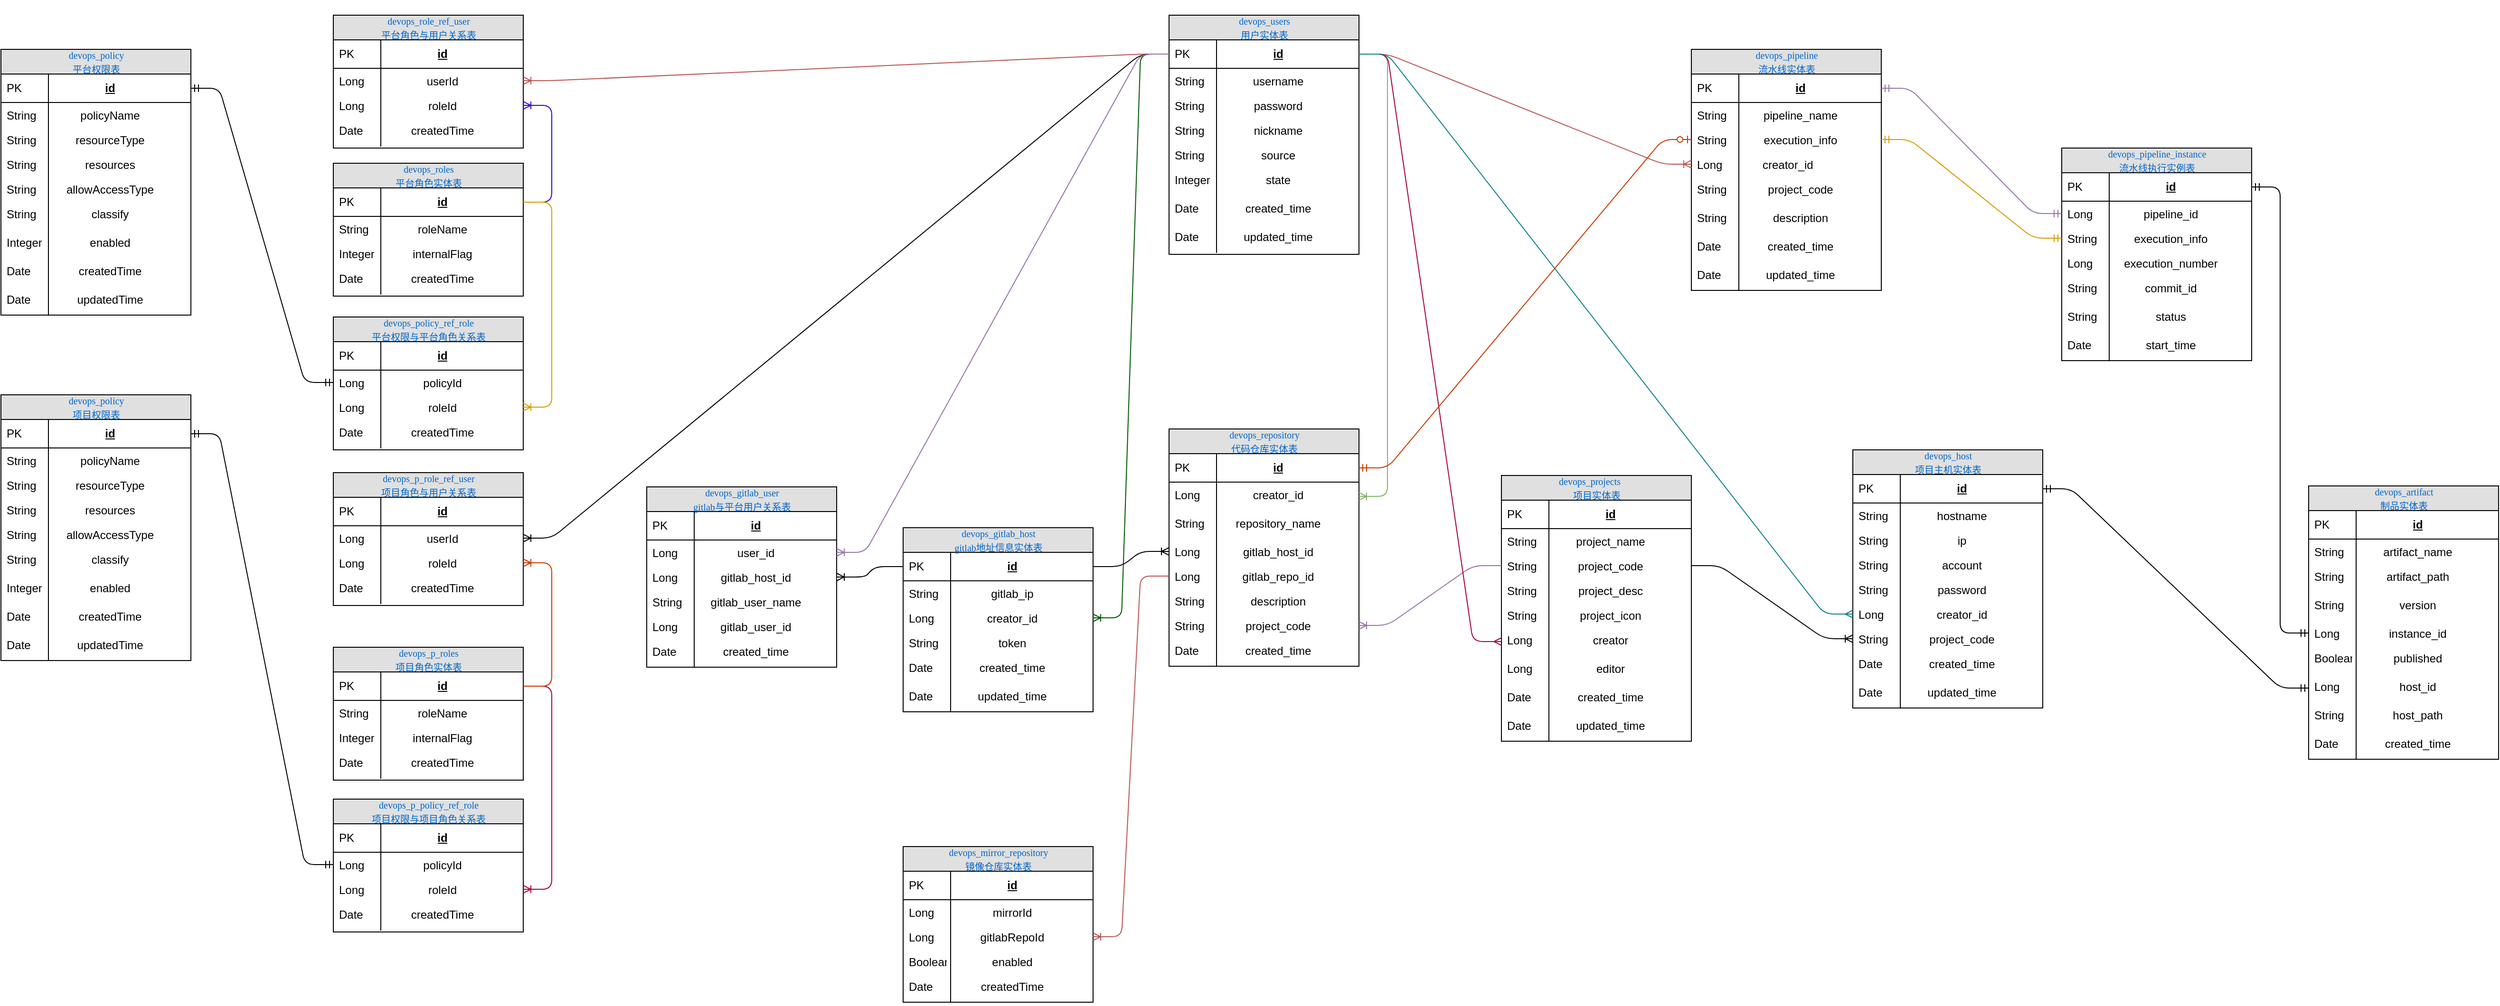 <mxfile version="24.2.5" type="github" pages="5">
  <diagram name="发布中心ER图" id="e56a1550-8fbb-45ad-956c-1786394a9013">
    <mxGraphModel dx="4356" dy="594" grid="1" gridSize="10" guides="1" tooltips="1" connect="1" arrows="1" fold="1" page="1" pageScale="1" pageWidth="3300" pageHeight="2339" background="none" math="0" shadow="0">
      <root>
        <mxCell id="0" />
        <mxCell id="1" parent="0" />
        <mxCell id="2e49270ec7c68f3f-80" value="&lt;p style=&quot;line-height: 100%;&quot;&gt;&lt;font color=&quot;#0066cc&quot; style=&quot;font-size: 10px;&quot;&gt;devops_repository&lt;br&gt;代码仓库实体表&lt;/font&gt;&lt;/p&gt;" style="swimlane;html=1;fontStyle=0;childLayout=stackLayout;horizontal=1;startSize=26;fillColor=#e0e0e0;horizontalStack=0;resizeParent=1;resizeLast=0;collapsible=1;marginBottom=0;swimlaneFillColor=#ffffff;align=center;rounded=0;shadow=0;comic=0;labelBackgroundColor=none;strokeWidth=1;fontFamily=Verdana;fontSize=14;movable=1;resizable=1;rotatable=1;deletable=1;editable=1;locked=0;connectable=1;container=1;" parent="1" vertex="1">
          <mxGeometry x="-370" y="490" width="200" height="250" as="geometry">
            <mxRectangle x="30" y="358" width="160" height="70" as="alternateBounds" />
          </mxGeometry>
        </mxCell>
        <mxCell id="2e49270ec7c68f3f-81" value="id" style="shape=partialRectangle;top=0;left=0;right=0;bottom=1;html=1;align=center;verticalAlign=middle;fillColor=none;spacingLeft=34;spacingRight=4;whiteSpace=wrap;overflow=hidden;rotatable=0;points=[[0,0.5],[1,0.5]];portConstraint=eastwest;dropTarget=0;fontStyle=5;" parent="2e49270ec7c68f3f-80" vertex="1">
          <mxGeometry y="26" width="200" height="30" as="geometry" />
        </mxCell>
        <mxCell id="2e49270ec7c68f3f-82" value="PK" style="shape=partialRectangle;top=0;left=0;bottom=0;html=1;fillColor=none;align=left;verticalAlign=middle;spacingLeft=4;spacingRight=4;whiteSpace=wrap;overflow=hidden;rotatable=0;points=[];portConstraint=eastwest;part=1;" parent="2e49270ec7c68f3f-81" vertex="1" connectable="0">
          <mxGeometry width="50" height="30" as="geometry" />
        </mxCell>
        <mxCell id="O6Xav4mhRYfriTPROPmg-12" value="creator_id" style="shape=partialRectangle;top=0;left=0;right=0;bottom=0;html=1;align=center;verticalAlign=top;fillColor=none;spacingLeft=34;spacingRight=4;whiteSpace=wrap;overflow=hidden;rotatable=0;points=[[0,0.5],[1,0.5]];portConstraint=eastwest;dropTarget=0;" parent="2e49270ec7c68f3f-80" vertex="1">
          <mxGeometry y="56" width="200" height="30" as="geometry" />
        </mxCell>
        <mxCell id="O6Xav4mhRYfriTPROPmg-13" value="Long" style="shape=partialRectangle;top=0;left=0;bottom=0;html=1;fillColor=none;align=left;verticalAlign=top;spacingLeft=4;spacingRight=4;whiteSpace=wrap;overflow=hidden;rotatable=0;points=[];portConstraint=eastwest;part=1;" parent="O6Xav4mhRYfriTPROPmg-12" vertex="1" connectable="0">
          <mxGeometry width="50" height="30" as="geometry" />
        </mxCell>
        <mxCell id="GOwzWlTQdXogny5B6IdU-20" value="repository_name" style="shape=partialRectangle;top=0;left=0;right=0;bottom=0;html=1;align=center;verticalAlign=top;fillColor=none;spacingLeft=34;spacingRight=4;whiteSpace=wrap;overflow=hidden;rotatable=0;points=[[0,0.5],[1,0.5]];portConstraint=eastwest;dropTarget=0;" parent="2e49270ec7c68f3f-80" vertex="1">
          <mxGeometry y="86" width="200" height="30" as="geometry" />
        </mxCell>
        <mxCell id="GOwzWlTQdXogny5B6IdU-21" value="String" style="shape=partialRectangle;top=0;left=0;bottom=0;html=1;fillColor=none;align=left;verticalAlign=top;spacingLeft=4;spacingRight=4;whiteSpace=wrap;overflow=hidden;rotatable=0;points=[];portConstraint=eastwest;part=1;" parent="GOwzWlTQdXogny5B6IdU-20" vertex="1" connectable="0">
          <mxGeometry width="50" height="30" as="geometry" />
        </mxCell>
        <mxCell id="2e49270ec7c68f3f-83" value="gitlab_host_id" style="shape=partialRectangle;top=0;left=0;right=0;bottom=0;html=1;align=center;verticalAlign=top;fillColor=none;spacingLeft=34;spacingRight=4;whiteSpace=wrap;overflow=hidden;rotatable=0;points=[[0,0.5],[1,0.5]];portConstraint=eastwest;dropTarget=0;" parent="2e49270ec7c68f3f-80" vertex="1">
          <mxGeometry y="116" width="200" height="26" as="geometry" />
        </mxCell>
        <mxCell id="2e49270ec7c68f3f-84" value="Long" style="shape=partialRectangle;top=0;left=0;bottom=0;html=1;fillColor=none;align=left;verticalAlign=top;spacingLeft=4;spacingRight=4;whiteSpace=wrap;overflow=hidden;rotatable=0;points=[];portConstraint=eastwest;part=1;" parent="2e49270ec7c68f3f-83" vertex="1" connectable="0">
          <mxGeometry width="50" height="26" as="geometry" />
        </mxCell>
        <UserObject label="gitlab_repo_id" link="data:page/id,e56a1550-8fbb-45ad-956c-1786394a9013" id="2e49270ec7c68f3f-85">
          <mxCell style="shape=partialRectangle;top=0;left=0;right=0;bottom=0;html=1;align=center;verticalAlign=top;fillColor=none;spacingLeft=34;spacingRight=4;whiteSpace=wrap;overflow=hidden;rotatable=0;points=[[0,0.5],[1,0.5]];portConstraint=eastwest;dropTarget=0;" parent="2e49270ec7c68f3f-80" vertex="1">
            <mxGeometry y="142" width="200" height="26" as="geometry" />
          </mxCell>
        </UserObject>
        <mxCell id="2e49270ec7c68f3f-86" value="Long" style="shape=partialRectangle;top=0;left=0;bottom=0;html=1;fillColor=none;align=left;verticalAlign=top;spacingLeft=4;spacingRight=4;whiteSpace=wrap;overflow=hidden;rotatable=0;points=[];portConstraint=eastwest;part=1;" parent="2e49270ec7c68f3f-85" vertex="1" connectable="0">
          <mxGeometry width="50" height="26" as="geometry" />
        </mxCell>
        <UserObject label="description" link="data:page/id,e56a1550-8fbb-45ad-956c-1786394a9013" id="GOwzWlTQdXogny5B6IdU-24">
          <mxCell style="shape=partialRectangle;top=0;left=0;right=0;bottom=0;html=1;align=center;verticalAlign=top;fillColor=none;spacingLeft=34;spacingRight=4;whiteSpace=wrap;overflow=hidden;rotatable=0;points=[[0,0.5],[1,0.5]];portConstraint=eastwest;dropTarget=0;" parent="2e49270ec7c68f3f-80" vertex="1">
            <mxGeometry y="168" width="200" height="26" as="geometry" />
          </mxCell>
        </UserObject>
        <mxCell id="GOwzWlTQdXogny5B6IdU-25" value="String" style="shape=partialRectangle;top=0;left=0;bottom=0;html=1;fillColor=none;align=left;verticalAlign=top;spacingLeft=4;spacingRight=4;whiteSpace=wrap;overflow=hidden;rotatable=0;points=[];portConstraint=eastwest;part=1;" parent="GOwzWlTQdXogny5B6IdU-24" vertex="1" connectable="0">
          <mxGeometry width="50" height="26" as="geometry" />
        </mxCell>
        <mxCell id="2e49270ec7c68f3f-87" value="project_code" style="shape=partialRectangle;top=0;left=0;right=0;bottom=0;html=1;align=center;verticalAlign=top;fillColor=none;spacingLeft=34;spacingRight=4;whiteSpace=wrap;overflow=hidden;rotatable=0;points=[[0,0.5],[1,0.5]];portConstraint=eastwest;dropTarget=0;" parent="2e49270ec7c68f3f-80" vertex="1">
          <mxGeometry y="194" width="200" height="26" as="geometry" />
        </mxCell>
        <mxCell id="2e49270ec7c68f3f-88" value="String" style="shape=partialRectangle;top=0;left=0;bottom=0;html=1;fillColor=none;align=left;verticalAlign=top;spacingLeft=4;spacingRight=4;whiteSpace=wrap;overflow=hidden;rotatable=0;points=[];portConstraint=eastwest;part=1;" parent="2e49270ec7c68f3f-87" vertex="1" connectable="0">
          <mxGeometry width="50" height="26" as="geometry" />
        </mxCell>
        <mxCell id="O6Xav4mhRYfriTPROPmg-14" value="created_time" style="shape=partialRectangle;top=0;left=0;right=0;bottom=0;html=1;align=center;verticalAlign=top;fillColor=none;spacingLeft=34;spacingRight=4;whiteSpace=wrap;overflow=hidden;rotatable=0;points=[[0,0.5],[1,0.5]];portConstraint=eastwest;dropTarget=0;" parent="2e49270ec7c68f3f-80" vertex="1">
          <mxGeometry y="220" width="200" height="30" as="geometry" />
        </mxCell>
        <mxCell id="O6Xav4mhRYfriTPROPmg-15" value="Date" style="shape=partialRectangle;top=0;left=0;bottom=0;html=1;fillColor=none;align=left;verticalAlign=top;spacingLeft=4;spacingRight=4;whiteSpace=wrap;overflow=hidden;rotatable=0;points=[];portConstraint=eastwest;part=1;" parent="O6Xav4mhRYfriTPROPmg-14" vertex="1" connectable="0">
          <mxGeometry width="50" height="30" as="geometry" />
        </mxCell>
        <mxCell id="O6Xav4mhRYfriTPROPmg-18" value="&lt;p style=&quot;line-height: 100%;&quot;&gt;&lt;font color=&quot;#0066cc&quot; style=&quot;font-size: 10px;&quot;&gt;devops_users&lt;br&gt;用户实体表&lt;/font&gt;&lt;/p&gt;" style="swimlane;html=1;fontStyle=0;childLayout=stackLayout;horizontal=1;startSize=26;fillColor=#e0e0e0;horizontalStack=0;resizeParent=1;resizeLast=0;collapsible=1;marginBottom=0;swimlaneFillColor=#ffffff;align=center;rounded=0;shadow=0;comic=0;labelBackgroundColor=none;strokeWidth=1;fontFamily=Verdana;fontSize=14;movable=1;resizable=1;rotatable=1;deletable=1;editable=1;locked=0;connectable=1;container=1;" parent="1" vertex="1">
          <mxGeometry x="-370" y="54" width="200" height="252" as="geometry">
            <mxRectangle x="30" y="358" width="160" height="70" as="alternateBounds" />
          </mxGeometry>
        </mxCell>
        <mxCell id="O6Xav4mhRYfriTPROPmg-19" value="id" style="shape=partialRectangle;top=0;left=0;right=0;bottom=1;html=1;align=center;verticalAlign=middle;fillColor=none;spacingLeft=34;spacingRight=4;whiteSpace=wrap;overflow=hidden;rotatable=0;points=[[0,0.5],[1,0.5]];portConstraint=eastwest;dropTarget=0;fontStyle=5;" parent="O6Xav4mhRYfriTPROPmg-18" vertex="1">
          <mxGeometry y="26" width="200" height="30" as="geometry" />
        </mxCell>
        <mxCell id="O6Xav4mhRYfriTPROPmg-20" value="PK" style="shape=partialRectangle;top=0;left=0;bottom=0;html=1;fillColor=none;align=left;verticalAlign=middle;spacingLeft=4;spacingRight=4;whiteSpace=wrap;overflow=hidden;rotatable=0;points=[];portConstraint=eastwest;part=1;" parent="O6Xav4mhRYfriTPROPmg-19" vertex="1" connectable="0">
          <mxGeometry width="50" height="30" as="geometry" />
        </mxCell>
        <mxCell id="O6Xav4mhRYfriTPROPmg-21" value="username" style="shape=partialRectangle;top=0;left=0;right=0;bottom=0;html=1;align=center;verticalAlign=top;fillColor=none;spacingLeft=34;spacingRight=4;whiteSpace=wrap;overflow=hidden;rotatable=0;points=[[0,0.5],[1,0.5]];portConstraint=eastwest;dropTarget=0;" parent="O6Xav4mhRYfriTPROPmg-18" vertex="1">
          <mxGeometry y="56" width="200" height="26" as="geometry" />
        </mxCell>
        <mxCell id="O6Xav4mhRYfriTPROPmg-22" value="String" style="shape=partialRectangle;top=0;left=0;bottom=0;html=1;fillColor=none;align=left;verticalAlign=top;spacingLeft=4;spacingRight=4;whiteSpace=wrap;overflow=hidden;rotatable=0;points=[];portConstraint=eastwest;part=1;" parent="O6Xav4mhRYfriTPROPmg-21" vertex="1" connectable="0">
          <mxGeometry width="50" height="26" as="geometry" />
        </mxCell>
        <mxCell id="O6Xav4mhRYfriTPROPmg-23" value="password" style="shape=partialRectangle;top=0;left=0;right=0;bottom=0;html=1;align=center;verticalAlign=top;fillColor=none;spacingLeft=34;spacingRight=4;whiteSpace=wrap;overflow=hidden;rotatable=0;points=[[0,0.5],[1,0.5]];portConstraint=eastwest;dropTarget=0;" parent="O6Xav4mhRYfriTPROPmg-18" vertex="1">
          <mxGeometry y="82" width="200" height="26" as="geometry" />
        </mxCell>
        <mxCell id="O6Xav4mhRYfriTPROPmg-24" value="String" style="shape=partialRectangle;top=0;left=0;bottom=0;html=1;fillColor=none;align=left;verticalAlign=top;spacingLeft=4;spacingRight=4;whiteSpace=wrap;overflow=hidden;rotatable=0;points=[];portConstraint=eastwest;part=1;" parent="O6Xav4mhRYfriTPROPmg-23" vertex="1" connectable="0">
          <mxGeometry width="50" height="26" as="geometry" />
        </mxCell>
        <mxCell id="O6Xav4mhRYfriTPROPmg-25" value="nickname" style="shape=partialRectangle;top=0;left=0;right=0;bottom=0;html=1;align=center;verticalAlign=top;fillColor=none;spacingLeft=34;spacingRight=4;whiteSpace=wrap;overflow=hidden;rotatable=0;points=[[0,0.5],[1,0.5]];portConstraint=eastwest;dropTarget=0;" parent="O6Xav4mhRYfriTPROPmg-18" vertex="1">
          <mxGeometry y="108" width="200" height="26" as="geometry" />
        </mxCell>
        <mxCell id="O6Xav4mhRYfriTPROPmg-26" value="String" style="shape=partialRectangle;top=0;left=0;bottom=0;html=1;fillColor=none;align=left;verticalAlign=top;spacingLeft=4;spacingRight=4;whiteSpace=wrap;overflow=hidden;rotatable=0;points=[];portConstraint=eastwest;part=1;" parent="O6Xav4mhRYfriTPROPmg-25" vertex="1" connectable="0">
          <mxGeometry width="50" height="26" as="geometry" />
        </mxCell>
        <mxCell id="O6Xav4mhRYfriTPROPmg-27" value="source" style="shape=partialRectangle;top=0;left=0;right=0;bottom=0;html=1;align=center;verticalAlign=top;fillColor=none;spacingLeft=34;spacingRight=4;whiteSpace=wrap;overflow=hidden;rotatable=0;points=[[0,0.5],[1,0.5]];portConstraint=eastwest;dropTarget=0;" parent="O6Xav4mhRYfriTPROPmg-18" vertex="1">
          <mxGeometry y="134" width="200" height="26" as="geometry" />
        </mxCell>
        <mxCell id="O6Xav4mhRYfriTPROPmg-28" value="String" style="shape=partialRectangle;top=0;left=0;bottom=0;html=1;fillColor=none;align=left;verticalAlign=top;spacingLeft=4;spacingRight=4;whiteSpace=wrap;overflow=hidden;rotatable=0;points=[];portConstraint=eastwest;part=1;" parent="O6Xav4mhRYfriTPROPmg-27" vertex="1" connectable="0">
          <mxGeometry width="50" height="26" as="geometry" />
        </mxCell>
        <mxCell id="O6Xav4mhRYfriTPROPmg-29" value="state" style="shape=partialRectangle;top=0;left=0;right=0;bottom=0;html=1;align=center;verticalAlign=top;fillColor=none;spacingLeft=34;spacingRight=4;whiteSpace=wrap;overflow=hidden;rotatable=0;points=[[0,0.5],[1,0.5]];portConstraint=eastwest;dropTarget=0;" parent="O6Xav4mhRYfriTPROPmg-18" vertex="1">
          <mxGeometry y="160" width="200" height="30" as="geometry" />
        </mxCell>
        <mxCell id="O6Xav4mhRYfriTPROPmg-30" value="Integer" style="shape=partialRectangle;top=0;left=0;bottom=0;html=1;fillColor=none;align=left;verticalAlign=top;spacingLeft=4;spacingRight=4;whiteSpace=wrap;overflow=hidden;rotatable=0;points=[];portConstraint=eastwest;part=1;" parent="O6Xav4mhRYfriTPROPmg-29" vertex="1" connectable="0">
          <mxGeometry width="50" height="30" as="geometry" />
        </mxCell>
        <mxCell id="O6Xav4mhRYfriTPROPmg-31" value="created_time" style="shape=partialRectangle;top=0;left=0;right=0;bottom=0;html=1;align=center;verticalAlign=top;fillColor=none;spacingLeft=34;spacingRight=4;whiteSpace=wrap;overflow=hidden;rotatable=0;points=[[0,0.5],[1,0.5]];portConstraint=eastwest;dropTarget=0;" parent="O6Xav4mhRYfriTPROPmg-18" vertex="1">
          <mxGeometry y="190" width="200" height="30" as="geometry" />
        </mxCell>
        <mxCell id="O6Xav4mhRYfriTPROPmg-32" value="Date" style="shape=partialRectangle;top=0;left=0;bottom=0;html=1;fillColor=none;align=left;verticalAlign=top;spacingLeft=4;spacingRight=4;whiteSpace=wrap;overflow=hidden;rotatable=0;points=[];portConstraint=eastwest;part=1;" parent="O6Xav4mhRYfriTPROPmg-31" vertex="1" connectable="0">
          <mxGeometry width="50" height="30" as="geometry" />
        </mxCell>
        <mxCell id="O6Xav4mhRYfriTPROPmg-33" value="updated_time" style="shape=partialRectangle;top=0;left=0;right=0;bottom=0;html=1;align=center;verticalAlign=top;fillColor=none;spacingLeft=34;spacingRight=4;whiteSpace=wrap;overflow=hidden;rotatable=0;points=[[0,0.5],[1,0.5]];portConstraint=eastwest;dropTarget=0;" parent="O6Xav4mhRYfriTPROPmg-18" vertex="1">
          <mxGeometry y="220" width="200" height="30" as="geometry" />
        </mxCell>
        <mxCell id="O6Xav4mhRYfriTPROPmg-34" value="Date" style="shape=partialRectangle;top=0;left=0;bottom=0;html=1;fillColor=none;align=left;verticalAlign=top;spacingLeft=4;spacingRight=4;whiteSpace=wrap;overflow=hidden;rotatable=0;points=[];portConstraint=eastwest;part=1;" parent="O6Xav4mhRYfriTPROPmg-33" vertex="1" connectable="0">
          <mxGeometry width="50" height="30" as="geometry" />
        </mxCell>
        <mxCell id="O6Xav4mhRYfriTPROPmg-35" value="&lt;p style=&quot;line-height: 100%;&quot;&gt;&lt;font color=&quot;#0066cc&quot; style=&quot;font-size: 10px;&quot;&gt;devops_host&lt;br&gt;项目主机实体表&lt;/font&gt;&lt;/p&gt;" style="swimlane;html=1;fontStyle=0;childLayout=stackLayout;horizontal=1;startSize=26;fillColor=#e0e0e0;horizontalStack=0;resizeParent=1;resizeLast=0;collapsible=1;marginBottom=0;swimlaneFillColor=#ffffff;align=center;rounded=0;shadow=0;comic=0;labelBackgroundColor=none;strokeWidth=1;fontFamily=Verdana;fontSize=14;movable=1;resizable=1;rotatable=1;deletable=1;editable=1;locked=0;connectable=1;container=1;" parent="1" vertex="1">
          <mxGeometry x="350" y="512" width="200" height="272" as="geometry">
            <mxRectangle x="30" y="358" width="160" height="70" as="alternateBounds" />
          </mxGeometry>
        </mxCell>
        <mxCell id="O6Xav4mhRYfriTPROPmg-36" value="id" style="shape=partialRectangle;top=0;left=0;right=0;bottom=1;html=1;align=center;verticalAlign=middle;fillColor=none;spacingLeft=34;spacingRight=4;whiteSpace=wrap;overflow=hidden;rotatable=0;points=[[0,0.5],[1,0.5]];portConstraint=eastwest;dropTarget=0;fontStyle=5;" parent="O6Xav4mhRYfriTPROPmg-35" vertex="1">
          <mxGeometry y="26" width="200" height="30" as="geometry" />
        </mxCell>
        <mxCell id="O6Xav4mhRYfriTPROPmg-37" value="PK" style="shape=partialRectangle;top=0;left=0;bottom=0;html=1;fillColor=none;align=left;verticalAlign=middle;spacingLeft=4;spacingRight=4;whiteSpace=wrap;overflow=hidden;rotatable=0;points=[];portConstraint=eastwest;part=1;" parent="O6Xav4mhRYfriTPROPmg-36" vertex="1" connectable="0">
          <mxGeometry width="50" height="30" as="geometry" />
        </mxCell>
        <mxCell id="O6Xav4mhRYfriTPROPmg-38" value="hostname" style="shape=partialRectangle;top=0;left=0;right=0;bottom=0;html=1;align=center;verticalAlign=top;fillColor=none;spacingLeft=34;spacingRight=4;whiteSpace=wrap;overflow=hidden;rotatable=0;points=[[0,0.5],[1,0.5]];portConstraint=eastwest;dropTarget=0;" parent="O6Xav4mhRYfriTPROPmg-35" vertex="1">
          <mxGeometry y="56" width="200" height="26" as="geometry" />
        </mxCell>
        <mxCell id="O6Xav4mhRYfriTPROPmg-39" value="String" style="shape=partialRectangle;top=0;left=0;bottom=0;html=1;fillColor=none;align=left;verticalAlign=top;spacingLeft=4;spacingRight=4;whiteSpace=wrap;overflow=hidden;rotatable=0;points=[];portConstraint=eastwest;part=1;" parent="O6Xav4mhRYfriTPROPmg-38" vertex="1" connectable="0">
          <mxGeometry width="50" height="26" as="geometry" />
        </mxCell>
        <mxCell id="O6Xav4mhRYfriTPROPmg-40" value="ip" style="shape=partialRectangle;top=0;left=0;right=0;bottom=0;html=1;align=center;verticalAlign=top;fillColor=none;spacingLeft=34;spacingRight=4;whiteSpace=wrap;overflow=hidden;rotatable=0;points=[[0,0.5],[1,0.5]];portConstraint=eastwest;dropTarget=0;" parent="O6Xav4mhRYfriTPROPmg-35" vertex="1">
          <mxGeometry y="82" width="200" height="26" as="geometry" />
        </mxCell>
        <mxCell id="O6Xav4mhRYfriTPROPmg-41" value="String" style="shape=partialRectangle;top=0;left=0;bottom=0;html=1;fillColor=none;align=left;verticalAlign=top;spacingLeft=4;spacingRight=4;whiteSpace=wrap;overflow=hidden;rotatable=0;points=[];portConstraint=eastwest;part=1;" parent="O6Xav4mhRYfriTPROPmg-40" vertex="1" connectable="0">
          <mxGeometry width="50" height="26" as="geometry" />
        </mxCell>
        <mxCell id="O6Xav4mhRYfriTPROPmg-42" value="account" style="shape=partialRectangle;top=0;left=0;right=0;bottom=0;html=1;align=center;verticalAlign=top;fillColor=none;spacingLeft=34;spacingRight=4;whiteSpace=wrap;overflow=hidden;rotatable=0;points=[[0,0.5],[1,0.5]];portConstraint=eastwest;dropTarget=0;" parent="O6Xav4mhRYfriTPROPmg-35" vertex="1">
          <mxGeometry y="108" width="200" height="26" as="geometry" />
        </mxCell>
        <mxCell id="O6Xav4mhRYfriTPROPmg-43" value="String" style="shape=partialRectangle;top=0;left=0;bottom=0;html=1;fillColor=none;align=left;verticalAlign=top;spacingLeft=4;spacingRight=4;whiteSpace=wrap;overflow=hidden;rotatable=0;points=[];portConstraint=eastwest;part=1;" parent="O6Xav4mhRYfriTPROPmg-42" vertex="1" connectable="0">
          <mxGeometry width="50" height="26" as="geometry" />
        </mxCell>
        <mxCell id="O6Xav4mhRYfriTPROPmg-44" value="password" style="shape=partialRectangle;top=0;left=0;right=0;bottom=0;html=1;align=center;verticalAlign=top;fillColor=none;spacingLeft=34;spacingRight=4;whiteSpace=wrap;overflow=hidden;rotatable=0;points=[[0,0.5],[1,0.5]];portConstraint=eastwest;dropTarget=0;" parent="O6Xav4mhRYfriTPROPmg-35" vertex="1">
          <mxGeometry y="134" width="200" height="26" as="geometry" />
        </mxCell>
        <mxCell id="O6Xav4mhRYfriTPROPmg-45" value="String" style="shape=partialRectangle;top=0;left=0;bottom=0;html=1;fillColor=none;align=left;verticalAlign=top;spacingLeft=4;spacingRight=4;whiteSpace=wrap;overflow=hidden;rotatable=0;points=[];portConstraint=eastwest;part=1;" parent="O6Xav4mhRYfriTPROPmg-44" vertex="1" connectable="0">
          <mxGeometry width="50" height="26" as="geometry" />
        </mxCell>
        <mxCell id="5eCq7fv8bTQBScM9qxxR-4" value="creator_id" style="shape=partialRectangle;top=0;left=0;right=0;bottom=0;html=1;align=center;verticalAlign=top;fillColor=none;spacingLeft=34;spacingRight=4;whiteSpace=wrap;overflow=hidden;rotatable=0;points=[[0,0.5],[1,0.5]];portConstraint=eastwest;dropTarget=0;" parent="O6Xav4mhRYfriTPROPmg-35" vertex="1">
          <mxGeometry y="160" width="200" height="26" as="geometry" />
        </mxCell>
        <mxCell id="5eCq7fv8bTQBScM9qxxR-5" value="Long" style="shape=partialRectangle;top=0;left=0;bottom=0;html=1;fillColor=none;align=left;verticalAlign=top;spacingLeft=4;spacingRight=4;whiteSpace=wrap;overflow=hidden;rotatable=0;points=[];portConstraint=eastwest;part=1;" parent="5eCq7fv8bTQBScM9qxxR-4" vertex="1" connectable="0">
          <mxGeometry width="50" height="26" as="geometry" />
        </mxCell>
        <mxCell id="3eZRsoby6fcUmBOyNSS_-160" value="project_code" style="shape=partialRectangle;top=0;left=0;right=0;bottom=0;html=1;align=center;verticalAlign=top;fillColor=none;spacingLeft=34;spacingRight=4;whiteSpace=wrap;overflow=hidden;rotatable=0;points=[[0,0.5],[1,0.5]];portConstraint=eastwest;dropTarget=0;" parent="O6Xav4mhRYfriTPROPmg-35" vertex="1">
          <mxGeometry y="186" width="200" height="26" as="geometry" />
        </mxCell>
        <mxCell id="3eZRsoby6fcUmBOyNSS_-161" value="String" style="shape=partialRectangle;top=0;left=0;bottom=0;html=1;fillColor=none;align=left;verticalAlign=top;spacingLeft=4;spacingRight=4;whiteSpace=wrap;overflow=hidden;rotatable=0;points=[];portConstraint=eastwest;part=1;" parent="3eZRsoby6fcUmBOyNSS_-160" vertex="1" connectable="0">
          <mxGeometry width="50" height="26" as="geometry" />
        </mxCell>
        <mxCell id="O6Xav4mhRYfriTPROPmg-48" value="created_time" style="shape=partialRectangle;top=0;left=0;right=0;bottom=0;html=1;align=center;verticalAlign=top;fillColor=none;spacingLeft=34;spacingRight=4;whiteSpace=wrap;overflow=hidden;rotatable=0;points=[[0,0.5],[1,0.5]];portConstraint=eastwest;dropTarget=0;" parent="O6Xav4mhRYfriTPROPmg-35" vertex="1">
          <mxGeometry y="212" width="200" height="30" as="geometry" />
        </mxCell>
        <mxCell id="O6Xav4mhRYfriTPROPmg-49" value="Date" style="shape=partialRectangle;top=0;left=0;bottom=0;html=1;fillColor=none;align=left;verticalAlign=top;spacingLeft=4;spacingRight=4;whiteSpace=wrap;overflow=hidden;rotatable=0;points=[];portConstraint=eastwest;part=1;" parent="O6Xav4mhRYfriTPROPmg-48" vertex="1" connectable="0">
          <mxGeometry width="50" height="30" as="geometry" />
        </mxCell>
        <mxCell id="tJzpw2tQZu4D2FShOguC-66" value="updated_time" style="shape=partialRectangle;top=0;left=0;right=0;bottom=0;html=1;align=center;verticalAlign=top;fillColor=none;spacingLeft=34;spacingRight=4;whiteSpace=wrap;overflow=hidden;rotatable=0;points=[[0,0.5],[1,0.5]];portConstraint=eastwest;dropTarget=0;" parent="O6Xav4mhRYfriTPROPmg-35" vertex="1">
          <mxGeometry y="242" width="200" height="30" as="geometry" />
        </mxCell>
        <mxCell id="tJzpw2tQZu4D2FShOguC-67" value="Date" style="shape=partialRectangle;top=0;left=0;bottom=0;html=1;fillColor=none;align=left;verticalAlign=top;spacingLeft=4;spacingRight=4;whiteSpace=wrap;overflow=hidden;rotatable=0;points=[];portConstraint=eastwest;part=1;" parent="tJzpw2tQZu4D2FShOguC-66" vertex="1" connectable="0">
          <mxGeometry width="50" height="30" as="geometry" />
        </mxCell>
        <mxCell id="O6Xav4mhRYfriTPROPmg-52" value="&lt;p style=&quot;line-height: 100%;&quot;&gt;&lt;font color=&quot;#0066cc&quot; style=&quot;font-size: 10px;&quot;&gt;devops_gitlab_host&lt;br&gt;gitlab地址信息实体表&lt;/font&gt;&lt;/p&gt;" style="swimlane;html=1;fontStyle=0;childLayout=stackLayout;horizontal=1;startSize=26;fillColor=#e0e0e0;horizontalStack=0;resizeParent=1;resizeLast=0;collapsible=1;marginBottom=0;swimlaneFillColor=#ffffff;align=center;rounded=0;shadow=0;comic=0;labelBackgroundColor=none;strokeWidth=1;fontFamily=Verdana;fontSize=14;movable=1;resizable=1;rotatable=1;deletable=1;editable=1;locked=0;connectable=1;container=1;verticalAlign=middle;" parent="1" vertex="1">
          <mxGeometry x="-650" y="594" width="200" height="194" as="geometry">
            <mxRectangle x="-50" y="510" width="160" height="70" as="alternateBounds" />
          </mxGeometry>
        </mxCell>
        <mxCell id="O6Xav4mhRYfriTPROPmg-53" value="id" style="shape=partialRectangle;top=0;left=0;right=0;bottom=1;html=1;align=center;verticalAlign=middle;fillColor=none;spacingLeft=34;spacingRight=4;whiteSpace=wrap;overflow=hidden;rotatable=0;points=[[0,0.5],[1,0.5]];portConstraint=eastwest;dropTarget=0;fontStyle=5;" parent="O6Xav4mhRYfriTPROPmg-52" vertex="1">
          <mxGeometry y="26" width="200" height="30" as="geometry" />
        </mxCell>
        <mxCell id="O6Xav4mhRYfriTPROPmg-54" value="PK" style="shape=partialRectangle;top=0;left=0;bottom=0;html=1;fillColor=none;align=left;verticalAlign=middle;spacingLeft=4;spacingRight=4;whiteSpace=wrap;overflow=hidden;rotatable=0;points=[];portConstraint=eastwest;part=1;" parent="O6Xav4mhRYfriTPROPmg-53" vertex="1" connectable="0">
          <mxGeometry width="50" height="30" as="geometry" />
        </mxCell>
        <mxCell id="4hDZdqM90a2kHDsyoehI-3" value="gitlab_ip" style="shape=partialRectangle;top=0;left=0;right=0;bottom=0;html=1;align=center;verticalAlign=top;fillColor=none;spacingLeft=34;spacingRight=4;whiteSpace=wrap;overflow=hidden;rotatable=0;points=[[0,0.5],[1,0.5]];portConstraint=eastwest;dropTarget=0;" parent="O6Xav4mhRYfriTPROPmg-52" vertex="1">
          <mxGeometry y="56" width="200" height="26" as="geometry" />
        </mxCell>
        <mxCell id="4hDZdqM90a2kHDsyoehI-4" value="String" style="shape=partialRectangle;top=0;left=0;bottom=0;html=1;fillColor=none;align=left;verticalAlign=top;spacingLeft=4;spacingRight=4;whiteSpace=wrap;overflow=hidden;rotatable=0;points=[];portConstraint=eastwest;part=1;" parent="4hDZdqM90a2kHDsyoehI-3" vertex="1" connectable="0">
          <mxGeometry width="50" height="26" as="geometry" />
        </mxCell>
        <mxCell id="O6Xav4mhRYfriTPROPmg-57" value="creator_id" style="shape=partialRectangle;top=0;left=0;right=0;bottom=0;html=1;align=center;verticalAlign=top;fillColor=none;spacingLeft=34;spacingRight=4;whiteSpace=wrap;overflow=hidden;rotatable=0;points=[[0,0.5],[1,0.5]];portConstraint=eastwest;dropTarget=0;" parent="O6Xav4mhRYfriTPROPmg-52" vertex="1">
          <mxGeometry y="82" width="200" height="26" as="geometry" />
        </mxCell>
        <mxCell id="O6Xav4mhRYfriTPROPmg-58" value="Long" style="shape=partialRectangle;top=0;left=0;bottom=0;html=1;fillColor=none;align=left;verticalAlign=top;spacingLeft=4;spacingRight=4;whiteSpace=wrap;overflow=hidden;rotatable=0;points=[];portConstraint=eastwest;part=1;" parent="O6Xav4mhRYfriTPROPmg-57" vertex="1" connectable="0">
          <mxGeometry width="50" height="26" as="geometry" />
        </mxCell>
        <mxCell id="15EOHVLUJ0bqmjehXa6Y-3" value="token" style="shape=partialRectangle;top=0;left=0;right=0;bottom=0;html=1;align=center;verticalAlign=top;fillColor=none;spacingLeft=34;spacingRight=4;whiteSpace=wrap;overflow=hidden;rotatable=0;points=[[0,0.5],[1,0.5]];portConstraint=eastwest;dropTarget=0;" parent="O6Xav4mhRYfriTPROPmg-52" vertex="1">
          <mxGeometry y="108" width="200" height="26" as="geometry" />
        </mxCell>
        <mxCell id="15EOHVLUJ0bqmjehXa6Y-4" value="String" style="shape=partialRectangle;top=0;left=0;bottom=0;html=1;fillColor=none;align=left;verticalAlign=top;spacingLeft=4;spacingRight=4;whiteSpace=wrap;overflow=hidden;rotatable=0;points=[];portConstraint=eastwest;part=1;" parent="15EOHVLUJ0bqmjehXa6Y-3" vertex="1" connectable="0">
          <mxGeometry width="50" height="26" as="geometry" />
        </mxCell>
        <mxCell id="O6Xav4mhRYfriTPROPmg-65" value="created_time" style="shape=partialRectangle;top=0;left=0;right=0;bottom=0;html=1;align=center;verticalAlign=top;fillColor=none;spacingLeft=34;spacingRight=4;whiteSpace=wrap;overflow=hidden;rotatable=0;points=[[0,0.5],[1,0.5]];portConstraint=eastwest;dropTarget=0;" parent="O6Xav4mhRYfriTPROPmg-52" vertex="1">
          <mxGeometry y="134" width="200" height="30" as="geometry" />
        </mxCell>
        <mxCell id="O6Xav4mhRYfriTPROPmg-66" value="Date" style="shape=partialRectangle;top=0;left=0;bottom=0;html=1;fillColor=none;align=left;verticalAlign=top;spacingLeft=4;spacingRight=4;whiteSpace=wrap;overflow=hidden;rotatable=0;points=[];portConstraint=eastwest;part=1;" parent="O6Xav4mhRYfriTPROPmg-65" vertex="1" connectable="0">
          <mxGeometry width="50" height="30" as="geometry" />
        </mxCell>
        <mxCell id="O6Xav4mhRYfriTPROPmg-67" value="updated_time" style="shape=partialRectangle;top=0;left=0;right=0;bottom=0;html=1;align=center;verticalAlign=top;fillColor=none;spacingLeft=34;spacingRight=4;whiteSpace=wrap;overflow=hidden;rotatable=0;points=[[0,0.5],[1,0.5]];portConstraint=eastwest;dropTarget=0;" parent="O6Xav4mhRYfriTPROPmg-52" vertex="1">
          <mxGeometry y="164" width="200" height="30" as="geometry" />
        </mxCell>
        <mxCell id="O6Xav4mhRYfriTPROPmg-68" value="Date" style="shape=partialRectangle;top=0;left=0;bottom=0;html=1;fillColor=none;align=left;verticalAlign=top;spacingLeft=4;spacingRight=4;whiteSpace=wrap;overflow=hidden;rotatable=0;points=[];portConstraint=eastwest;part=1;" parent="O6Xav4mhRYfriTPROPmg-67" vertex="1" connectable="0">
          <mxGeometry width="50" height="30" as="geometry" />
        </mxCell>
        <mxCell id="3eZRsoby6fcUmBOyNSS_-9" value="&lt;p style=&quot;line-height: 100%;&quot;&gt;&lt;font color=&quot;#0066cc&quot; style=&quot;font-size: 10px;&quot;&gt;devops_projects&lt;span style=&quot;white-space: pre;&quot;&gt;&#x9;&lt;/span&gt;&lt;br&gt;项目实体表&lt;/font&gt;&lt;/p&gt;" style="swimlane;html=1;fontStyle=0;childLayout=stackLayout;horizontal=1;startSize=26;fillColor=#e0e0e0;horizontalStack=0;resizeParent=1;resizeLast=0;collapsible=1;marginBottom=0;swimlaneFillColor=#ffffff;align=center;rounded=0;shadow=0;comic=0;labelBackgroundColor=none;strokeWidth=1;fontFamily=Verdana;fontSize=14;movable=1;resizable=1;rotatable=1;deletable=1;editable=1;locked=0;connectable=1;container=1;" parent="1" vertex="1">
          <mxGeometry x="-20" y="539" width="200" height="280" as="geometry">
            <mxRectangle x="30" y="358" width="160" height="70" as="alternateBounds" />
          </mxGeometry>
        </mxCell>
        <mxCell id="3eZRsoby6fcUmBOyNSS_-10" value="id" style="shape=partialRectangle;top=0;left=0;right=0;bottom=1;html=1;align=center;verticalAlign=middle;fillColor=none;spacingLeft=34;spacingRight=4;whiteSpace=wrap;overflow=hidden;rotatable=0;points=[[0,0.5],[1,0.5]];portConstraint=eastwest;dropTarget=0;fontStyle=5;" parent="3eZRsoby6fcUmBOyNSS_-9" vertex="1">
          <mxGeometry y="26" width="200" height="30" as="geometry" />
        </mxCell>
        <mxCell id="3eZRsoby6fcUmBOyNSS_-11" value="PK" style="shape=partialRectangle;top=0;left=0;bottom=0;html=1;fillColor=none;align=left;verticalAlign=middle;spacingLeft=4;spacingRight=4;whiteSpace=wrap;overflow=hidden;rotatable=0;points=[];portConstraint=eastwest;part=1;" parent="3eZRsoby6fcUmBOyNSS_-10" vertex="1" connectable="0">
          <mxGeometry width="50" height="30" as="geometry" />
        </mxCell>
        <mxCell id="3eZRsoby6fcUmBOyNSS_-12" value="project_name" style="shape=partialRectangle;top=0;left=0;right=0;bottom=0;html=1;align=center;verticalAlign=top;fillColor=none;spacingLeft=34;spacingRight=4;whiteSpace=wrap;overflow=hidden;rotatable=0;points=[[0,0.5],[1,0.5]];portConstraint=eastwest;dropTarget=0;" parent="3eZRsoby6fcUmBOyNSS_-9" vertex="1">
          <mxGeometry y="56" width="200" height="26" as="geometry" />
        </mxCell>
        <mxCell id="3eZRsoby6fcUmBOyNSS_-13" value="String" style="shape=partialRectangle;top=0;left=0;bottom=0;html=1;fillColor=none;align=left;verticalAlign=top;spacingLeft=4;spacingRight=4;whiteSpace=wrap;overflow=hidden;rotatable=0;points=[];portConstraint=eastwest;part=1;" parent="3eZRsoby6fcUmBOyNSS_-12" vertex="1" connectable="0">
          <mxGeometry width="50" height="26" as="geometry" />
        </mxCell>
        <mxCell id="3eZRsoby6fcUmBOyNSS_-14" value="project_code" style="shape=partialRectangle;top=0;left=0;right=0;bottom=0;html=1;align=center;verticalAlign=top;fillColor=none;spacingLeft=34;spacingRight=4;whiteSpace=wrap;overflow=hidden;rotatable=0;points=[[0,0.5],[1,0.5]];portConstraint=eastwest;dropTarget=0;" parent="3eZRsoby6fcUmBOyNSS_-9" vertex="1">
          <mxGeometry y="82" width="200" height="26" as="geometry" />
        </mxCell>
        <mxCell id="3eZRsoby6fcUmBOyNSS_-15" value="String" style="shape=partialRectangle;top=0;left=0;bottom=0;html=1;fillColor=none;align=left;verticalAlign=top;spacingLeft=4;spacingRight=4;whiteSpace=wrap;overflow=hidden;rotatable=0;points=[];portConstraint=eastwest;part=1;" parent="3eZRsoby6fcUmBOyNSS_-14" vertex="1" connectable="0">
          <mxGeometry width="50" height="26" as="geometry" />
        </mxCell>
        <mxCell id="3eZRsoby6fcUmBOyNSS_-16" value="project_desc" style="shape=partialRectangle;top=0;left=0;right=0;bottom=0;html=1;align=center;verticalAlign=top;fillColor=none;spacingLeft=34;spacingRight=4;whiteSpace=wrap;overflow=hidden;rotatable=0;points=[[0,0.5],[1,0.5]];portConstraint=eastwest;dropTarget=0;" parent="3eZRsoby6fcUmBOyNSS_-9" vertex="1">
          <mxGeometry y="108" width="200" height="26" as="geometry" />
        </mxCell>
        <mxCell id="3eZRsoby6fcUmBOyNSS_-17" value="String" style="shape=partialRectangle;top=0;left=0;bottom=0;html=1;fillColor=none;align=left;verticalAlign=top;spacingLeft=4;spacingRight=4;whiteSpace=wrap;overflow=hidden;rotatable=0;points=[];portConstraint=eastwest;part=1;" parent="3eZRsoby6fcUmBOyNSS_-16" vertex="1" connectable="0">
          <mxGeometry width="50" height="26" as="geometry" />
        </mxCell>
        <mxCell id="3eZRsoby6fcUmBOyNSS_-18" value="project_icon" style="shape=partialRectangle;top=0;left=0;right=0;bottom=0;html=1;align=center;verticalAlign=top;fillColor=none;spacingLeft=34;spacingRight=4;whiteSpace=wrap;overflow=hidden;rotatable=0;points=[[0,0.5],[1,0.5]];portConstraint=eastwest;dropTarget=0;" parent="3eZRsoby6fcUmBOyNSS_-9" vertex="1">
          <mxGeometry y="134" width="200" height="26" as="geometry" />
        </mxCell>
        <mxCell id="3eZRsoby6fcUmBOyNSS_-19" value="String" style="shape=partialRectangle;top=0;left=0;bottom=0;html=1;fillColor=none;align=left;verticalAlign=top;spacingLeft=4;spacingRight=4;whiteSpace=wrap;overflow=hidden;rotatable=0;points=[];portConstraint=eastwest;part=1;" parent="3eZRsoby6fcUmBOyNSS_-18" vertex="1" connectable="0">
          <mxGeometry width="50" height="26" as="geometry" />
        </mxCell>
        <mxCell id="3eZRsoby6fcUmBOyNSS_-26" value="creator" style="shape=partialRectangle;top=0;left=0;right=0;bottom=0;html=1;align=center;verticalAlign=top;fillColor=none;spacingLeft=34;spacingRight=4;whiteSpace=wrap;overflow=hidden;rotatable=0;points=[[0,0.5],[1,0.5]];portConstraint=eastwest;dropTarget=0;" parent="3eZRsoby6fcUmBOyNSS_-9" vertex="1">
          <mxGeometry y="160" width="200" height="30" as="geometry" />
        </mxCell>
        <mxCell id="3eZRsoby6fcUmBOyNSS_-27" value="Long" style="shape=partialRectangle;top=0;left=0;bottom=0;html=1;fillColor=none;align=left;verticalAlign=top;spacingLeft=4;spacingRight=4;whiteSpace=wrap;overflow=hidden;rotatable=0;points=[];portConstraint=eastwest;part=1;" parent="3eZRsoby6fcUmBOyNSS_-26" vertex="1" connectable="0">
          <mxGeometry width="50" height="30" as="geometry" />
        </mxCell>
        <mxCell id="3eZRsoby6fcUmBOyNSS_-28" value="editor" style="shape=partialRectangle;top=0;left=0;right=0;bottom=0;html=1;align=center;verticalAlign=top;fillColor=none;spacingLeft=34;spacingRight=4;whiteSpace=wrap;overflow=hidden;rotatable=0;points=[[0,0.5],[1,0.5]];portConstraint=eastwest;dropTarget=0;" parent="3eZRsoby6fcUmBOyNSS_-9" vertex="1">
          <mxGeometry y="190" width="200" height="30" as="geometry" />
        </mxCell>
        <mxCell id="3eZRsoby6fcUmBOyNSS_-29" value="Long" style="shape=partialRectangle;top=0;left=0;bottom=0;html=1;fillColor=none;align=left;verticalAlign=top;spacingLeft=4;spacingRight=4;whiteSpace=wrap;overflow=hidden;rotatable=0;points=[];portConstraint=eastwest;part=1;" parent="3eZRsoby6fcUmBOyNSS_-28" vertex="1" connectable="0">
          <mxGeometry width="50" height="30" as="geometry" />
        </mxCell>
        <mxCell id="3eZRsoby6fcUmBOyNSS_-22" value="created_time" style="shape=partialRectangle;top=0;left=0;right=0;bottom=0;html=1;align=center;verticalAlign=top;fillColor=none;spacingLeft=34;spacingRight=4;whiteSpace=wrap;overflow=hidden;rotatable=0;points=[[0,0.5],[1,0.5]];portConstraint=eastwest;dropTarget=0;" parent="3eZRsoby6fcUmBOyNSS_-9" vertex="1">
          <mxGeometry y="220" width="200" height="30" as="geometry" />
        </mxCell>
        <mxCell id="3eZRsoby6fcUmBOyNSS_-23" value="Date" style="shape=partialRectangle;top=0;left=0;bottom=0;html=1;fillColor=none;align=left;verticalAlign=top;spacingLeft=4;spacingRight=4;whiteSpace=wrap;overflow=hidden;rotatable=0;points=[];portConstraint=eastwest;part=1;" parent="3eZRsoby6fcUmBOyNSS_-22" vertex="1" connectable="0">
          <mxGeometry width="50" height="30" as="geometry" />
        </mxCell>
        <mxCell id="3eZRsoby6fcUmBOyNSS_-24" value="updated_time" style="shape=partialRectangle;top=0;left=0;right=0;bottom=0;html=1;align=center;verticalAlign=top;fillColor=none;spacingLeft=34;spacingRight=4;whiteSpace=wrap;overflow=hidden;rotatable=0;points=[[0,0.5],[1,0.5]];portConstraint=eastwest;dropTarget=0;" parent="3eZRsoby6fcUmBOyNSS_-9" vertex="1">
          <mxGeometry y="250" width="200" height="30" as="geometry" />
        </mxCell>
        <mxCell id="3eZRsoby6fcUmBOyNSS_-25" value="Date" style="shape=partialRectangle;top=0;left=0;bottom=0;html=1;fillColor=none;align=left;verticalAlign=top;spacingLeft=4;spacingRight=4;whiteSpace=wrap;overflow=hidden;rotatable=0;points=[];portConstraint=eastwest;part=1;" parent="3eZRsoby6fcUmBOyNSS_-24" vertex="1" connectable="0">
          <mxGeometry width="50" height="30" as="geometry" />
        </mxCell>
        <mxCell id="3eZRsoby6fcUmBOyNSS_-30" value="" style="edgeStyle=entityRelationEdgeStyle;fontSize=12;html=1;endArrow=ERoneToMany;rounded=1;exitX=0;exitY=0.5;exitDx=0;exitDy=0;entryX=1;entryY=0.5;entryDx=0;entryDy=0;curved=0;fillColor=#008a00;strokeColor=#005700;" parent="1" source="O6Xav4mhRYfriTPROPmg-19" target="O6Xav4mhRYfriTPROPmg-57" edge="1">
          <mxGeometry width="100" height="100" relative="1" as="geometry">
            <mxPoint x="-150" y="270" as="sourcePoint" />
            <mxPoint x="-50" y="170" as="targetPoint" />
          </mxGeometry>
        </mxCell>
        <mxCell id="3eZRsoby6fcUmBOyNSS_-33" value="" style="edgeStyle=entityRelationEdgeStyle;fontSize=12;html=1;endArrow=ERoneToMany;rounded=1;exitX=0;exitY=0.5;exitDx=0;exitDy=0;entryX=1;entryY=0.5;entryDx=0;entryDy=0;curved=0;fillColor=#e1d5e7;strokeColor=#9673a6;" parent="1" source="3eZRsoby6fcUmBOyNSS_-14" target="2e49270ec7c68f3f-87" edge="1">
          <mxGeometry width="100" height="100" relative="1" as="geometry">
            <mxPoint x="-90" y="810" as="sourcePoint" />
            <mxPoint x="10" y="710" as="targetPoint" />
            <Array as="points">
              <mxPoint x="-110" y="640" />
            </Array>
          </mxGeometry>
        </mxCell>
        <mxCell id="3eZRsoby6fcUmBOyNSS_-37" value="" style="edgeStyle=entityRelationEdgeStyle;fontSize=12;html=1;endArrow=ERoneToMany;rounded=1;exitX=1;exitY=0.5;exitDx=0;exitDy=0;entryX=1;entryY=0.5;entryDx=0;entryDy=0;curved=0;fillColor=#d5e8d4;strokeColor=#82b366;" parent="1" source="O6Xav4mhRYfriTPROPmg-19" target="O6Xav4mhRYfriTPROPmg-12" edge="1">
          <mxGeometry width="100" height="100" relative="1" as="geometry">
            <mxPoint x="-520" y="420" as="sourcePoint" />
            <mxPoint x="-420" y="320" as="targetPoint" />
          </mxGeometry>
        </mxCell>
        <mxCell id="3eZRsoby6fcUmBOyNSS_-38" value="&lt;p style=&quot;line-height: 100%;&quot;&gt;&lt;font color=&quot;#0066cc&quot; style=&quot;font-size: 10px;&quot;&gt;devops_mirror_repository&lt;br&gt;镜像仓库实体表&lt;/font&gt;&lt;/p&gt;" style="swimlane;html=1;fontStyle=0;childLayout=stackLayout;horizontal=1;startSize=26;fillColor=#e0e0e0;horizontalStack=0;resizeParent=1;resizeLast=0;collapsible=1;marginBottom=0;swimlaneFillColor=#ffffff;align=center;rounded=0;shadow=0;comic=0;labelBackgroundColor=none;strokeWidth=1;fontFamily=Verdana;fontSize=14;movable=1;resizable=1;rotatable=1;deletable=1;editable=1;locked=0;connectable=1;container=1;verticalAlign=middle;" parent="1" vertex="1">
          <mxGeometry x="-650" y="930" width="200" height="164" as="geometry">
            <mxRectangle x="-50" y="510" width="160" height="70" as="alternateBounds" />
          </mxGeometry>
        </mxCell>
        <mxCell id="3eZRsoby6fcUmBOyNSS_-39" value="id" style="shape=partialRectangle;top=0;left=0;right=0;bottom=1;html=1;align=center;verticalAlign=middle;fillColor=none;spacingLeft=34;spacingRight=4;whiteSpace=wrap;overflow=hidden;rotatable=0;points=[[0,0.5],[1,0.5]];portConstraint=eastwest;dropTarget=0;fontStyle=5;" parent="3eZRsoby6fcUmBOyNSS_-38" vertex="1">
          <mxGeometry y="26" width="200" height="30" as="geometry" />
        </mxCell>
        <mxCell id="3eZRsoby6fcUmBOyNSS_-40" value="PK" style="shape=partialRectangle;top=0;left=0;bottom=0;html=1;fillColor=none;align=left;verticalAlign=middle;spacingLeft=4;spacingRight=4;whiteSpace=wrap;overflow=hidden;rotatable=0;points=[];portConstraint=eastwest;part=1;" parent="3eZRsoby6fcUmBOyNSS_-39" vertex="1" connectable="0">
          <mxGeometry width="50" height="30" as="geometry" />
        </mxCell>
        <mxCell id="3eZRsoby6fcUmBOyNSS_-41" value="mirrorId" style="shape=partialRectangle;top=0;left=0;right=0;bottom=0;html=1;align=center;verticalAlign=top;fillColor=none;spacingLeft=34;spacingRight=4;whiteSpace=wrap;overflow=hidden;rotatable=0;points=[[0,0.5],[1,0.5]];portConstraint=eastwest;dropTarget=0;" parent="3eZRsoby6fcUmBOyNSS_-38" vertex="1">
          <mxGeometry y="56" width="200" height="26" as="geometry" />
        </mxCell>
        <mxCell id="3eZRsoby6fcUmBOyNSS_-42" value="Long" style="shape=partialRectangle;top=0;left=0;bottom=0;html=1;fillColor=none;align=left;verticalAlign=top;spacingLeft=4;spacingRight=4;whiteSpace=wrap;overflow=hidden;rotatable=0;points=[];portConstraint=eastwest;part=1;" parent="3eZRsoby6fcUmBOyNSS_-41" vertex="1" connectable="0">
          <mxGeometry width="50" height="26" as="geometry" />
        </mxCell>
        <mxCell id="3eZRsoby6fcUmBOyNSS_-43" value="gitlabRepoId" style="shape=partialRectangle;top=0;left=0;right=0;bottom=0;html=1;align=center;verticalAlign=top;fillColor=none;spacingLeft=34;spacingRight=4;whiteSpace=wrap;overflow=hidden;rotatable=0;points=[[0,0.5],[1,0.5]];portConstraint=eastwest;dropTarget=0;" parent="3eZRsoby6fcUmBOyNSS_-38" vertex="1">
          <mxGeometry y="82" width="200" height="26" as="geometry" />
        </mxCell>
        <mxCell id="3eZRsoby6fcUmBOyNSS_-44" value="Long" style="shape=partialRectangle;top=0;left=0;bottom=0;html=1;fillColor=none;align=left;verticalAlign=top;spacingLeft=4;spacingRight=4;whiteSpace=wrap;overflow=hidden;rotatable=0;points=[];portConstraint=eastwest;part=1;" parent="3eZRsoby6fcUmBOyNSS_-43" vertex="1" connectable="0">
          <mxGeometry width="50" height="26" as="geometry" />
        </mxCell>
        <mxCell id="GOwzWlTQdXogny5B6IdU-22" value="enabled" style="shape=partialRectangle;top=0;left=0;right=0;bottom=0;html=1;align=center;verticalAlign=top;fillColor=none;spacingLeft=34;spacingRight=4;whiteSpace=wrap;overflow=hidden;rotatable=0;points=[[0,0.5],[1,0.5]];portConstraint=eastwest;dropTarget=0;" parent="3eZRsoby6fcUmBOyNSS_-38" vertex="1">
          <mxGeometry y="108" width="200" height="26" as="geometry" />
        </mxCell>
        <mxCell id="GOwzWlTQdXogny5B6IdU-23" value="Boolean" style="shape=partialRectangle;top=0;left=0;bottom=0;html=1;fillColor=none;align=left;verticalAlign=top;spacingLeft=4;spacingRight=4;whiteSpace=wrap;overflow=hidden;rotatable=0;points=[];portConstraint=eastwest;part=1;" parent="GOwzWlTQdXogny5B6IdU-22" vertex="1" connectable="0">
          <mxGeometry width="50" height="26" as="geometry" />
        </mxCell>
        <mxCell id="3eZRsoby6fcUmBOyNSS_-47" value="createdTime" style="shape=partialRectangle;top=0;left=0;right=0;bottom=0;html=1;align=center;verticalAlign=top;fillColor=none;spacingLeft=34;spacingRight=4;whiteSpace=wrap;overflow=hidden;rotatable=0;points=[[0,0.5],[1,0.5]];portConstraint=eastwest;dropTarget=0;" parent="3eZRsoby6fcUmBOyNSS_-38" vertex="1">
          <mxGeometry y="134" width="200" height="30" as="geometry" />
        </mxCell>
        <mxCell id="3eZRsoby6fcUmBOyNSS_-48" value="Date" style="shape=partialRectangle;top=0;left=0;bottom=0;html=1;fillColor=none;align=left;verticalAlign=top;spacingLeft=4;spacingRight=4;whiteSpace=wrap;overflow=hidden;rotatable=0;points=[];portConstraint=eastwest;part=1;" parent="3eZRsoby6fcUmBOyNSS_-47" vertex="1" connectable="0">
          <mxGeometry width="50" height="30" as="geometry" />
        </mxCell>
        <mxCell id="3eZRsoby6fcUmBOyNSS_-51" value="&lt;p style=&quot;line-height: 100%;&quot;&gt;&lt;font color=&quot;#0066cc&quot; style=&quot;font-size: 10px;&quot;&gt;devops_policy&lt;br&gt;平台权限表&lt;/font&gt;&lt;/p&gt;" style="swimlane;html=1;fontStyle=0;childLayout=stackLayout;horizontal=1;startSize=26;fillColor=#e0e0e0;horizontalStack=0;resizeParent=1;resizeLast=0;collapsible=1;marginBottom=0;swimlaneFillColor=#ffffff;align=center;rounded=0;shadow=0;comic=0;labelBackgroundColor=none;strokeWidth=1;fontFamily=Verdana;fontSize=14;movable=1;resizable=1;rotatable=1;deletable=1;editable=1;locked=0;connectable=1;container=1;" parent="1" vertex="1">
          <mxGeometry x="-1600" y="90" width="200" height="280" as="geometry">
            <mxRectangle x="30" y="358" width="160" height="70" as="alternateBounds" />
          </mxGeometry>
        </mxCell>
        <mxCell id="3eZRsoby6fcUmBOyNSS_-52" value="id" style="shape=partialRectangle;top=0;left=0;right=0;bottom=1;html=1;align=center;verticalAlign=middle;fillColor=none;spacingLeft=34;spacingRight=4;whiteSpace=wrap;overflow=hidden;rotatable=0;points=[[0,0.5],[1,0.5]];portConstraint=eastwest;dropTarget=0;fontStyle=5;" parent="3eZRsoby6fcUmBOyNSS_-51" vertex="1">
          <mxGeometry y="26" width="200" height="30" as="geometry" />
        </mxCell>
        <mxCell id="3eZRsoby6fcUmBOyNSS_-53" value="PK" style="shape=partialRectangle;top=0;left=0;bottom=0;html=1;fillColor=none;align=left;verticalAlign=middle;spacingLeft=4;spacingRight=4;whiteSpace=wrap;overflow=hidden;rotatable=0;points=[];portConstraint=eastwest;part=1;" parent="3eZRsoby6fcUmBOyNSS_-52" vertex="1" connectable="0">
          <mxGeometry width="50" height="30" as="geometry" />
        </mxCell>
        <mxCell id="3eZRsoby6fcUmBOyNSS_-54" value="policyName" style="shape=partialRectangle;top=0;left=0;right=0;bottom=0;html=1;align=center;verticalAlign=top;fillColor=none;spacingLeft=34;spacingRight=4;whiteSpace=wrap;overflow=hidden;rotatable=0;points=[[0,0.5],[1,0.5]];portConstraint=eastwest;dropTarget=0;" parent="3eZRsoby6fcUmBOyNSS_-51" vertex="1">
          <mxGeometry y="56" width="200" height="26" as="geometry" />
        </mxCell>
        <mxCell id="3eZRsoby6fcUmBOyNSS_-55" value="String" style="shape=partialRectangle;top=0;left=0;bottom=0;html=1;fillColor=none;align=left;verticalAlign=top;spacingLeft=4;spacingRight=4;whiteSpace=wrap;overflow=hidden;rotatable=0;points=[];portConstraint=eastwest;part=1;" parent="3eZRsoby6fcUmBOyNSS_-54" vertex="1" connectable="0">
          <mxGeometry width="50" height="26" as="geometry" />
        </mxCell>
        <mxCell id="3eZRsoby6fcUmBOyNSS_-56" value="resourceType" style="shape=partialRectangle;top=0;left=0;right=0;bottom=0;html=1;align=center;verticalAlign=top;fillColor=none;spacingLeft=34;spacingRight=4;whiteSpace=wrap;overflow=hidden;rotatable=0;points=[[0,0.5],[1,0.5]];portConstraint=eastwest;dropTarget=0;" parent="3eZRsoby6fcUmBOyNSS_-51" vertex="1">
          <mxGeometry y="82" width="200" height="26" as="geometry" />
        </mxCell>
        <mxCell id="3eZRsoby6fcUmBOyNSS_-57" value="String" style="shape=partialRectangle;top=0;left=0;bottom=0;html=1;fillColor=none;align=left;verticalAlign=top;spacingLeft=4;spacingRight=4;whiteSpace=wrap;overflow=hidden;rotatable=0;points=[];portConstraint=eastwest;part=1;" parent="3eZRsoby6fcUmBOyNSS_-56" vertex="1" connectable="0">
          <mxGeometry width="50" height="26" as="geometry" />
        </mxCell>
        <mxCell id="3eZRsoby6fcUmBOyNSS_-58" value="resources" style="shape=partialRectangle;top=0;left=0;right=0;bottom=0;html=1;align=center;verticalAlign=top;fillColor=none;spacingLeft=34;spacingRight=4;whiteSpace=wrap;overflow=hidden;rotatable=0;points=[[0,0.5],[1,0.5]];portConstraint=eastwest;dropTarget=0;" parent="3eZRsoby6fcUmBOyNSS_-51" vertex="1">
          <mxGeometry y="108" width="200" height="26" as="geometry" />
        </mxCell>
        <mxCell id="3eZRsoby6fcUmBOyNSS_-59" value="String" style="shape=partialRectangle;top=0;left=0;bottom=0;html=1;fillColor=none;align=left;verticalAlign=top;spacingLeft=4;spacingRight=4;whiteSpace=wrap;overflow=hidden;rotatable=0;points=[];portConstraint=eastwest;part=1;" parent="3eZRsoby6fcUmBOyNSS_-58" vertex="1" connectable="0">
          <mxGeometry width="50" height="26" as="geometry" />
        </mxCell>
        <mxCell id="3eZRsoby6fcUmBOyNSS_-60" value="allowAccessType" style="shape=partialRectangle;top=0;left=0;right=0;bottom=0;html=1;align=center;verticalAlign=top;fillColor=none;spacingLeft=34;spacingRight=4;whiteSpace=wrap;overflow=hidden;rotatable=0;points=[[0,0.5],[1,0.5]];portConstraint=eastwest;dropTarget=0;" parent="3eZRsoby6fcUmBOyNSS_-51" vertex="1">
          <mxGeometry y="134" width="200" height="26" as="geometry" />
        </mxCell>
        <mxCell id="3eZRsoby6fcUmBOyNSS_-61" value="String" style="shape=partialRectangle;top=0;left=0;bottom=0;html=1;fillColor=none;align=left;verticalAlign=top;spacingLeft=4;spacingRight=4;whiteSpace=wrap;overflow=hidden;rotatable=0;points=[];portConstraint=eastwest;part=1;" parent="3eZRsoby6fcUmBOyNSS_-60" vertex="1" connectable="0">
          <mxGeometry width="50" height="26" as="geometry" />
        </mxCell>
        <mxCell id="3eZRsoby6fcUmBOyNSS_-62" value="classify" style="shape=partialRectangle;top=0;left=0;right=0;bottom=0;html=1;align=center;verticalAlign=top;fillColor=none;spacingLeft=34;spacingRight=4;whiteSpace=wrap;overflow=hidden;rotatable=0;points=[[0,0.5],[1,0.5]];portConstraint=eastwest;dropTarget=0;" parent="3eZRsoby6fcUmBOyNSS_-51" vertex="1">
          <mxGeometry y="160" width="200" height="30" as="geometry" />
        </mxCell>
        <mxCell id="3eZRsoby6fcUmBOyNSS_-63" value="String" style="shape=partialRectangle;top=0;left=0;bottom=0;html=1;fillColor=none;align=left;verticalAlign=top;spacingLeft=4;spacingRight=4;whiteSpace=wrap;overflow=hidden;rotatable=0;points=[];portConstraint=eastwest;part=1;" parent="3eZRsoby6fcUmBOyNSS_-62" vertex="1" connectable="0">
          <mxGeometry width="50" height="30" as="geometry" />
        </mxCell>
        <mxCell id="3eZRsoby6fcUmBOyNSS_-68" value="enabled" style="shape=partialRectangle;top=0;left=0;right=0;bottom=0;html=1;align=center;verticalAlign=top;fillColor=none;spacingLeft=34;spacingRight=4;whiteSpace=wrap;overflow=hidden;rotatable=0;points=[[0,0.5],[1,0.5]];portConstraint=eastwest;dropTarget=0;" parent="3eZRsoby6fcUmBOyNSS_-51" vertex="1">
          <mxGeometry y="190" width="200" height="30" as="geometry" />
        </mxCell>
        <mxCell id="3eZRsoby6fcUmBOyNSS_-69" value="Integer" style="shape=partialRectangle;top=0;left=0;bottom=0;html=1;fillColor=none;align=left;verticalAlign=top;spacingLeft=4;spacingRight=4;whiteSpace=wrap;overflow=hidden;rotatable=0;points=[];portConstraint=eastwest;part=1;" parent="3eZRsoby6fcUmBOyNSS_-68" vertex="1" connectable="0">
          <mxGeometry width="50" height="30" as="geometry" />
        </mxCell>
        <mxCell id="3eZRsoby6fcUmBOyNSS_-64" value="createdTime" style="shape=partialRectangle;top=0;left=0;right=0;bottom=0;html=1;align=center;verticalAlign=top;fillColor=none;spacingLeft=34;spacingRight=4;whiteSpace=wrap;overflow=hidden;rotatable=0;points=[[0,0.5],[1,0.5]];portConstraint=eastwest;dropTarget=0;" parent="3eZRsoby6fcUmBOyNSS_-51" vertex="1">
          <mxGeometry y="220" width="200" height="30" as="geometry" />
        </mxCell>
        <mxCell id="3eZRsoby6fcUmBOyNSS_-65" value="Date" style="shape=partialRectangle;top=0;left=0;bottom=0;html=1;fillColor=none;align=left;verticalAlign=top;spacingLeft=4;spacingRight=4;whiteSpace=wrap;overflow=hidden;rotatable=0;points=[];portConstraint=eastwest;part=1;" parent="3eZRsoby6fcUmBOyNSS_-64" vertex="1" connectable="0">
          <mxGeometry width="50" height="30" as="geometry" />
        </mxCell>
        <mxCell id="3eZRsoby6fcUmBOyNSS_-66" value="updatedTime" style="shape=partialRectangle;top=0;left=0;right=0;bottom=0;html=1;align=center;verticalAlign=top;fillColor=none;spacingLeft=34;spacingRight=4;whiteSpace=wrap;overflow=hidden;rotatable=0;points=[[0,0.5],[1,0.5]];portConstraint=eastwest;dropTarget=0;" parent="3eZRsoby6fcUmBOyNSS_-51" vertex="1">
          <mxGeometry y="250" width="200" height="30" as="geometry" />
        </mxCell>
        <mxCell id="3eZRsoby6fcUmBOyNSS_-67" value="Date" style="shape=partialRectangle;top=0;left=0;bottom=0;html=1;fillColor=none;align=left;verticalAlign=top;spacingLeft=4;spacingRight=4;whiteSpace=wrap;overflow=hidden;rotatable=0;points=[];portConstraint=eastwest;part=1;" parent="3eZRsoby6fcUmBOyNSS_-66" vertex="1" connectable="0">
          <mxGeometry width="50" height="30" as="geometry" />
        </mxCell>
        <mxCell id="3eZRsoby6fcUmBOyNSS_-72" value="&lt;p style=&quot;line-height: 100%;&quot;&gt;&lt;font color=&quot;#0066cc&quot; style=&quot;font-size: 10px;&quot;&gt;devops_roles&lt;br&gt;平台角色实体表&lt;/font&gt;&lt;/p&gt;" style="swimlane;html=1;fontStyle=0;childLayout=stackLayout;horizontal=1;startSize=26;fillColor=#e0e0e0;horizontalStack=0;resizeParent=1;resizeLast=0;collapsible=1;marginBottom=0;swimlaneFillColor=#ffffff;align=center;rounded=0;shadow=0;comic=0;labelBackgroundColor=none;strokeWidth=1;fontFamily=Verdana;fontSize=14;movable=1;resizable=1;rotatable=1;deletable=1;editable=1;locked=0;connectable=1;container=1;verticalAlign=middle;" parent="1" vertex="1">
          <mxGeometry x="-1250" y="210" width="200" height="140" as="geometry">
            <mxRectangle x="-50" y="510" width="160" height="70" as="alternateBounds" />
          </mxGeometry>
        </mxCell>
        <mxCell id="3eZRsoby6fcUmBOyNSS_-73" value="id" style="shape=partialRectangle;top=0;left=0;right=0;bottom=1;html=1;align=center;verticalAlign=middle;fillColor=none;spacingLeft=34;spacingRight=4;whiteSpace=wrap;overflow=hidden;rotatable=0;points=[[0,0.5],[1,0.5]];portConstraint=eastwest;dropTarget=0;fontStyle=5;" parent="3eZRsoby6fcUmBOyNSS_-72" vertex="1">
          <mxGeometry y="26" width="200" height="30" as="geometry" />
        </mxCell>
        <mxCell id="3eZRsoby6fcUmBOyNSS_-74" value="PK" style="shape=partialRectangle;top=0;left=0;bottom=0;html=1;fillColor=none;align=left;verticalAlign=middle;spacingLeft=4;spacingRight=4;whiteSpace=wrap;overflow=hidden;rotatable=0;points=[];portConstraint=eastwest;part=1;" parent="3eZRsoby6fcUmBOyNSS_-73" vertex="1" connectable="0">
          <mxGeometry width="50" height="30" as="geometry" />
        </mxCell>
        <mxCell id="3eZRsoby6fcUmBOyNSS_-75" value="roleName" style="shape=partialRectangle;top=0;left=0;right=0;bottom=0;html=1;align=center;verticalAlign=top;fillColor=none;spacingLeft=34;spacingRight=4;whiteSpace=wrap;overflow=hidden;rotatable=0;points=[[0,0.5],[1,0.5]];portConstraint=eastwest;dropTarget=0;" parent="3eZRsoby6fcUmBOyNSS_-72" vertex="1">
          <mxGeometry y="56" width="200" height="26" as="geometry" />
        </mxCell>
        <mxCell id="3eZRsoby6fcUmBOyNSS_-76" value="String" style="shape=partialRectangle;top=0;left=0;bottom=0;html=1;fillColor=none;align=left;verticalAlign=top;spacingLeft=4;spacingRight=4;whiteSpace=wrap;overflow=hidden;rotatable=0;points=[];portConstraint=eastwest;part=1;" parent="3eZRsoby6fcUmBOyNSS_-75" vertex="1" connectable="0">
          <mxGeometry width="50" height="26" as="geometry" />
        </mxCell>
        <mxCell id="3eZRsoby6fcUmBOyNSS_-77" value="internalFlag" style="shape=partialRectangle;top=0;left=0;right=0;bottom=0;html=1;align=center;verticalAlign=top;fillColor=none;spacingLeft=34;spacingRight=4;whiteSpace=wrap;overflow=hidden;rotatable=0;points=[[0,0.5],[1,0.5]];portConstraint=eastwest;dropTarget=0;" parent="3eZRsoby6fcUmBOyNSS_-72" vertex="1">
          <mxGeometry y="82" width="200" height="26" as="geometry" />
        </mxCell>
        <mxCell id="3eZRsoby6fcUmBOyNSS_-78" value="Integer" style="shape=partialRectangle;top=0;left=0;bottom=0;html=1;fillColor=none;align=left;verticalAlign=top;spacingLeft=4;spacingRight=4;whiteSpace=wrap;overflow=hidden;rotatable=0;points=[];portConstraint=eastwest;part=1;" parent="3eZRsoby6fcUmBOyNSS_-77" vertex="1" connectable="0">
          <mxGeometry width="50" height="26" as="geometry" />
        </mxCell>
        <mxCell id="3eZRsoby6fcUmBOyNSS_-79" value="createdTime" style="shape=partialRectangle;top=0;left=0;right=0;bottom=0;html=1;align=center;verticalAlign=top;fillColor=none;spacingLeft=34;spacingRight=4;whiteSpace=wrap;overflow=hidden;rotatable=0;points=[[0,0.5],[1,0.5]];portConstraint=eastwest;dropTarget=0;" parent="3eZRsoby6fcUmBOyNSS_-72" vertex="1">
          <mxGeometry y="108" width="200" height="30" as="geometry" />
        </mxCell>
        <mxCell id="3eZRsoby6fcUmBOyNSS_-80" value="Date" style="shape=partialRectangle;top=0;left=0;bottom=0;html=1;fillColor=none;align=left;verticalAlign=top;spacingLeft=4;spacingRight=4;whiteSpace=wrap;overflow=hidden;rotatable=0;points=[];portConstraint=eastwest;part=1;" parent="3eZRsoby6fcUmBOyNSS_-79" vertex="1" connectable="0">
          <mxGeometry width="50" height="30" as="geometry" />
        </mxCell>
        <mxCell id="3eZRsoby6fcUmBOyNSS_-83" value="&lt;p style=&quot;line-height: 100%;&quot;&gt;&lt;font color=&quot;#0066cc&quot; style=&quot;font-size: 10px;&quot;&gt;devops_role_ref_user&lt;br&gt;平台角色与用户关系表&lt;/font&gt;&lt;/p&gt;" style="swimlane;html=1;fontStyle=0;childLayout=stackLayout;horizontal=1;startSize=26;fillColor=#e0e0e0;horizontalStack=0;resizeParent=1;resizeLast=0;collapsible=1;marginBottom=0;swimlaneFillColor=#ffffff;align=center;rounded=0;shadow=0;comic=0;labelBackgroundColor=none;strokeWidth=1;fontFamily=Verdana;fontSize=14;movable=1;resizable=1;rotatable=1;deletable=1;editable=1;locked=0;connectable=1;container=1;verticalAlign=middle;" parent="1" vertex="1">
          <mxGeometry x="-1250" y="54" width="200" height="140" as="geometry">
            <mxRectangle x="-50" y="510" width="160" height="70" as="alternateBounds" />
          </mxGeometry>
        </mxCell>
        <mxCell id="3eZRsoby6fcUmBOyNSS_-84" value="id" style="shape=partialRectangle;top=0;left=0;right=0;bottom=1;html=1;align=center;verticalAlign=middle;fillColor=none;spacingLeft=34;spacingRight=4;whiteSpace=wrap;overflow=hidden;rotatable=0;points=[[0,0.5],[1,0.5]];portConstraint=eastwest;dropTarget=0;fontStyle=5;" parent="3eZRsoby6fcUmBOyNSS_-83" vertex="1">
          <mxGeometry y="26" width="200" height="30" as="geometry" />
        </mxCell>
        <mxCell id="3eZRsoby6fcUmBOyNSS_-85" value="PK" style="shape=partialRectangle;top=0;left=0;bottom=0;html=1;fillColor=none;align=left;verticalAlign=middle;spacingLeft=4;spacingRight=4;whiteSpace=wrap;overflow=hidden;rotatable=0;points=[];portConstraint=eastwest;part=1;" parent="3eZRsoby6fcUmBOyNSS_-84" vertex="1" connectable="0">
          <mxGeometry width="50" height="30" as="geometry" />
        </mxCell>
        <mxCell id="3eZRsoby6fcUmBOyNSS_-88" value="userId" style="shape=partialRectangle;top=0;left=0;right=0;bottom=0;html=1;align=center;verticalAlign=top;fillColor=none;spacingLeft=34;spacingRight=4;whiteSpace=wrap;overflow=hidden;rotatable=0;points=[[0,0.5],[1,0.5]];portConstraint=eastwest;dropTarget=0;" parent="3eZRsoby6fcUmBOyNSS_-83" vertex="1">
          <mxGeometry y="56" width="200" height="26" as="geometry" />
        </mxCell>
        <mxCell id="3eZRsoby6fcUmBOyNSS_-89" value="Long" style="shape=partialRectangle;top=0;left=0;bottom=0;html=1;fillColor=none;align=left;verticalAlign=top;spacingLeft=4;spacingRight=4;whiteSpace=wrap;overflow=hidden;rotatable=0;points=[];portConstraint=eastwest;part=1;" parent="3eZRsoby6fcUmBOyNSS_-88" vertex="1" connectable="0">
          <mxGeometry width="50" height="26" as="geometry" />
        </mxCell>
        <mxCell id="3eZRsoby6fcUmBOyNSS_-86" value="roleId" style="shape=partialRectangle;top=0;left=0;right=0;bottom=0;html=1;align=center;verticalAlign=top;fillColor=none;spacingLeft=34;spacingRight=4;whiteSpace=wrap;overflow=hidden;rotatable=0;points=[[0,0.5],[1,0.5]];portConstraint=eastwest;dropTarget=0;" parent="3eZRsoby6fcUmBOyNSS_-83" vertex="1">
          <mxGeometry y="82" width="200" height="26" as="geometry" />
        </mxCell>
        <mxCell id="3eZRsoby6fcUmBOyNSS_-87" value="Long" style="shape=partialRectangle;top=0;left=0;bottom=0;html=1;fillColor=none;align=left;verticalAlign=top;spacingLeft=4;spacingRight=4;whiteSpace=wrap;overflow=hidden;rotatable=0;points=[];portConstraint=eastwest;part=1;" parent="3eZRsoby6fcUmBOyNSS_-86" vertex="1" connectable="0">
          <mxGeometry width="50" height="26" as="geometry" />
        </mxCell>
        <mxCell id="3eZRsoby6fcUmBOyNSS_-90" value="createdTime" style="shape=partialRectangle;top=0;left=0;right=0;bottom=0;html=1;align=center;verticalAlign=top;fillColor=none;spacingLeft=34;spacingRight=4;whiteSpace=wrap;overflow=hidden;rotatable=0;points=[[0,0.5],[1,0.5]];portConstraint=eastwest;dropTarget=0;" parent="3eZRsoby6fcUmBOyNSS_-83" vertex="1">
          <mxGeometry y="108" width="200" height="30" as="geometry" />
        </mxCell>
        <mxCell id="3eZRsoby6fcUmBOyNSS_-91" value="Date" style="shape=partialRectangle;top=0;left=0;bottom=0;html=1;fillColor=none;align=left;verticalAlign=top;spacingLeft=4;spacingRight=4;whiteSpace=wrap;overflow=hidden;rotatable=0;points=[];portConstraint=eastwest;part=1;" parent="3eZRsoby6fcUmBOyNSS_-90" vertex="1" connectable="0">
          <mxGeometry width="50" height="30" as="geometry" />
        </mxCell>
        <mxCell id="3eZRsoby6fcUmBOyNSS_-92" value="" style="edgeStyle=entityRelationEdgeStyle;fontSize=12;html=1;endArrow=ERoneToMany;rounded=1;exitX=0;exitY=0.5;exitDx=0;exitDy=0;entryX=1;entryY=0.5;entryDx=0;entryDy=0;curved=0;fillColor=#f8cecc;strokeColor=#b85450;" parent="1" source="O6Xav4mhRYfriTPROPmg-19" target="3eZRsoby6fcUmBOyNSS_-88" edge="1">
          <mxGeometry width="100" height="100" relative="1" as="geometry">
            <mxPoint x="-550" y="490" as="sourcePoint" />
            <mxPoint x="-450" y="390" as="targetPoint" />
          </mxGeometry>
        </mxCell>
        <mxCell id="3eZRsoby6fcUmBOyNSS_-94" value="&lt;p style=&quot;line-height: 100%;&quot;&gt;&lt;font color=&quot;#0066cc&quot; style=&quot;font-size: 10px;&quot;&gt;devops_policy_ref_role&lt;br&gt;平台权限与平台角色关系表&lt;/font&gt;&lt;/p&gt;" style="swimlane;html=1;fontStyle=0;childLayout=stackLayout;horizontal=1;startSize=26;fillColor=#e0e0e0;horizontalStack=0;resizeParent=1;resizeLast=0;collapsible=1;marginBottom=0;swimlaneFillColor=#ffffff;align=center;rounded=0;shadow=0;comic=0;labelBackgroundColor=none;strokeWidth=1;fontFamily=Verdana;fontSize=14;movable=1;resizable=1;rotatable=1;deletable=1;editable=1;locked=0;connectable=1;container=1;verticalAlign=middle;" parent="1" vertex="1">
          <mxGeometry x="-1250" y="372" width="200" height="140" as="geometry">
            <mxRectangle x="-50" y="510" width="160" height="70" as="alternateBounds" />
          </mxGeometry>
        </mxCell>
        <mxCell id="3eZRsoby6fcUmBOyNSS_-95" value="id" style="shape=partialRectangle;top=0;left=0;right=0;bottom=1;html=1;align=center;verticalAlign=middle;fillColor=none;spacingLeft=34;spacingRight=4;whiteSpace=wrap;overflow=hidden;rotatable=0;points=[[0,0.5],[1,0.5]];portConstraint=eastwest;dropTarget=0;fontStyle=5;" parent="3eZRsoby6fcUmBOyNSS_-94" vertex="1">
          <mxGeometry y="26" width="200" height="30" as="geometry" />
        </mxCell>
        <mxCell id="3eZRsoby6fcUmBOyNSS_-96" value="PK" style="shape=partialRectangle;top=0;left=0;bottom=0;html=1;fillColor=none;align=left;verticalAlign=middle;spacingLeft=4;spacingRight=4;whiteSpace=wrap;overflow=hidden;rotatable=0;points=[];portConstraint=eastwest;part=1;" parent="3eZRsoby6fcUmBOyNSS_-95" vertex="1" connectable="0">
          <mxGeometry width="50" height="30" as="geometry" />
        </mxCell>
        <mxCell id="3eZRsoby6fcUmBOyNSS_-99" value="policyId" style="shape=partialRectangle;top=0;left=0;right=0;bottom=0;html=1;align=center;verticalAlign=top;fillColor=none;spacingLeft=34;spacingRight=4;whiteSpace=wrap;overflow=hidden;rotatable=0;points=[[0,0.5],[1,0.5]];portConstraint=eastwest;dropTarget=0;" parent="3eZRsoby6fcUmBOyNSS_-94" vertex="1">
          <mxGeometry y="56" width="200" height="26" as="geometry" />
        </mxCell>
        <mxCell id="3eZRsoby6fcUmBOyNSS_-100" value="Long" style="shape=partialRectangle;top=0;left=0;bottom=0;html=1;fillColor=none;align=left;verticalAlign=top;spacingLeft=4;spacingRight=4;whiteSpace=wrap;overflow=hidden;rotatable=0;points=[];portConstraint=eastwest;part=1;" parent="3eZRsoby6fcUmBOyNSS_-99" vertex="1" connectable="0">
          <mxGeometry width="50" height="26" as="geometry" />
        </mxCell>
        <mxCell id="3eZRsoby6fcUmBOyNSS_-97" value="roleId" style="shape=partialRectangle;top=0;left=0;right=0;bottom=0;html=1;align=center;verticalAlign=top;fillColor=none;spacingLeft=34;spacingRight=4;whiteSpace=wrap;overflow=hidden;rotatable=0;points=[[0,0.5],[1,0.5]];portConstraint=eastwest;dropTarget=0;" parent="3eZRsoby6fcUmBOyNSS_-94" vertex="1">
          <mxGeometry y="82" width="200" height="26" as="geometry" />
        </mxCell>
        <mxCell id="3eZRsoby6fcUmBOyNSS_-98" value="Long" style="shape=partialRectangle;top=0;left=0;bottom=0;html=1;fillColor=none;align=left;verticalAlign=top;spacingLeft=4;spacingRight=4;whiteSpace=wrap;overflow=hidden;rotatable=0;points=[];portConstraint=eastwest;part=1;" parent="3eZRsoby6fcUmBOyNSS_-97" vertex="1" connectable="0">
          <mxGeometry width="50" height="26" as="geometry" />
        </mxCell>
        <mxCell id="3eZRsoby6fcUmBOyNSS_-101" value="createdTime" style="shape=partialRectangle;top=0;left=0;right=0;bottom=0;html=1;align=center;verticalAlign=top;fillColor=none;spacingLeft=34;spacingRight=4;whiteSpace=wrap;overflow=hidden;rotatable=0;points=[[0,0.5],[1,0.5]];portConstraint=eastwest;dropTarget=0;" parent="3eZRsoby6fcUmBOyNSS_-94" vertex="1">
          <mxGeometry y="108" width="200" height="30" as="geometry" />
        </mxCell>
        <mxCell id="3eZRsoby6fcUmBOyNSS_-102" value="Date" style="shape=partialRectangle;top=0;left=0;bottom=0;html=1;fillColor=none;align=left;verticalAlign=top;spacingLeft=4;spacingRight=4;whiteSpace=wrap;overflow=hidden;rotatable=0;points=[];portConstraint=eastwest;part=1;" parent="3eZRsoby6fcUmBOyNSS_-101" vertex="1" connectable="0">
          <mxGeometry width="50" height="30" as="geometry" />
        </mxCell>
        <mxCell id="3eZRsoby6fcUmBOyNSS_-103" value="" style="edgeStyle=entityRelationEdgeStyle;fontSize=12;html=1;endArrow=ERmandOne;startArrow=ERmandOne;rounded=1;exitX=1;exitY=0.5;exitDx=0;exitDy=0;entryX=0;entryY=0.5;entryDx=0;entryDy=0;curved=0;" parent="1" source="3eZRsoby6fcUmBOyNSS_-52" target="3eZRsoby6fcUmBOyNSS_-99" edge="1">
          <mxGeometry width="100" height="100" relative="1" as="geometry">
            <mxPoint x="-1440" y="490" as="sourcePoint" />
            <mxPoint x="-1340" y="390" as="targetPoint" />
          </mxGeometry>
        </mxCell>
        <mxCell id="3eZRsoby6fcUmBOyNSS_-105" value="&lt;p style=&quot;line-height: 100%;&quot;&gt;&lt;font color=&quot;#0066cc&quot; style=&quot;font-size: 10px;&quot;&gt;devops_policy&lt;br&gt;项目权限表&lt;/font&gt;&lt;/p&gt;" style="swimlane;html=1;fontStyle=0;childLayout=stackLayout;horizontal=1;startSize=26;fillColor=#e0e0e0;horizontalStack=0;resizeParent=1;resizeLast=0;collapsible=1;marginBottom=0;swimlaneFillColor=#ffffff;align=center;rounded=0;shadow=0;comic=0;labelBackgroundColor=none;strokeWidth=1;fontFamily=Verdana;fontSize=14;movable=1;resizable=1;rotatable=1;deletable=1;editable=1;locked=0;connectable=1;container=1;" parent="1" vertex="1">
          <mxGeometry x="-1600" y="454" width="200" height="280" as="geometry">
            <mxRectangle x="30" y="358" width="160" height="70" as="alternateBounds" />
          </mxGeometry>
        </mxCell>
        <mxCell id="3eZRsoby6fcUmBOyNSS_-106" value="id" style="shape=partialRectangle;top=0;left=0;right=0;bottom=1;html=1;align=center;verticalAlign=middle;fillColor=none;spacingLeft=34;spacingRight=4;whiteSpace=wrap;overflow=hidden;rotatable=0;points=[[0,0.5],[1,0.5]];portConstraint=eastwest;dropTarget=0;fontStyle=5;" parent="3eZRsoby6fcUmBOyNSS_-105" vertex="1">
          <mxGeometry y="26" width="200" height="30" as="geometry" />
        </mxCell>
        <mxCell id="3eZRsoby6fcUmBOyNSS_-107" value="PK" style="shape=partialRectangle;top=0;left=0;bottom=0;html=1;fillColor=none;align=left;verticalAlign=middle;spacingLeft=4;spacingRight=4;whiteSpace=wrap;overflow=hidden;rotatable=0;points=[];portConstraint=eastwest;part=1;" parent="3eZRsoby6fcUmBOyNSS_-106" vertex="1" connectable="0">
          <mxGeometry width="50" height="30" as="geometry" />
        </mxCell>
        <mxCell id="3eZRsoby6fcUmBOyNSS_-108" value="policyName" style="shape=partialRectangle;top=0;left=0;right=0;bottom=0;html=1;align=center;verticalAlign=top;fillColor=none;spacingLeft=34;spacingRight=4;whiteSpace=wrap;overflow=hidden;rotatable=0;points=[[0,0.5],[1,0.5]];portConstraint=eastwest;dropTarget=0;" parent="3eZRsoby6fcUmBOyNSS_-105" vertex="1">
          <mxGeometry y="56" width="200" height="26" as="geometry" />
        </mxCell>
        <mxCell id="3eZRsoby6fcUmBOyNSS_-109" value="String" style="shape=partialRectangle;top=0;left=0;bottom=0;html=1;fillColor=none;align=left;verticalAlign=top;spacingLeft=4;spacingRight=4;whiteSpace=wrap;overflow=hidden;rotatable=0;points=[];portConstraint=eastwest;part=1;" parent="3eZRsoby6fcUmBOyNSS_-108" vertex="1" connectable="0">
          <mxGeometry width="50" height="26" as="geometry" />
        </mxCell>
        <mxCell id="3eZRsoby6fcUmBOyNSS_-110" value="resourceType" style="shape=partialRectangle;top=0;left=0;right=0;bottom=0;html=1;align=center;verticalAlign=top;fillColor=none;spacingLeft=34;spacingRight=4;whiteSpace=wrap;overflow=hidden;rotatable=0;points=[[0,0.5],[1,0.5]];portConstraint=eastwest;dropTarget=0;" parent="3eZRsoby6fcUmBOyNSS_-105" vertex="1">
          <mxGeometry y="82" width="200" height="26" as="geometry" />
        </mxCell>
        <mxCell id="3eZRsoby6fcUmBOyNSS_-111" value="String" style="shape=partialRectangle;top=0;left=0;bottom=0;html=1;fillColor=none;align=left;verticalAlign=top;spacingLeft=4;spacingRight=4;whiteSpace=wrap;overflow=hidden;rotatable=0;points=[];portConstraint=eastwest;part=1;" parent="3eZRsoby6fcUmBOyNSS_-110" vertex="1" connectable="0">
          <mxGeometry width="50" height="26" as="geometry" />
        </mxCell>
        <mxCell id="3eZRsoby6fcUmBOyNSS_-112" value="resources" style="shape=partialRectangle;top=0;left=0;right=0;bottom=0;html=1;align=center;verticalAlign=top;fillColor=none;spacingLeft=34;spacingRight=4;whiteSpace=wrap;overflow=hidden;rotatable=0;points=[[0,0.5],[1,0.5]];portConstraint=eastwest;dropTarget=0;" parent="3eZRsoby6fcUmBOyNSS_-105" vertex="1">
          <mxGeometry y="108" width="200" height="26" as="geometry" />
        </mxCell>
        <mxCell id="3eZRsoby6fcUmBOyNSS_-113" value="String" style="shape=partialRectangle;top=0;left=0;bottom=0;html=1;fillColor=none;align=left;verticalAlign=top;spacingLeft=4;spacingRight=4;whiteSpace=wrap;overflow=hidden;rotatable=0;points=[];portConstraint=eastwest;part=1;" parent="3eZRsoby6fcUmBOyNSS_-112" vertex="1" connectable="0">
          <mxGeometry width="50" height="26" as="geometry" />
        </mxCell>
        <mxCell id="3eZRsoby6fcUmBOyNSS_-114" value="allowAccessType" style="shape=partialRectangle;top=0;left=0;right=0;bottom=0;html=1;align=center;verticalAlign=top;fillColor=none;spacingLeft=34;spacingRight=4;whiteSpace=wrap;overflow=hidden;rotatable=0;points=[[0,0.5],[1,0.5]];portConstraint=eastwest;dropTarget=0;" parent="3eZRsoby6fcUmBOyNSS_-105" vertex="1">
          <mxGeometry y="134" width="200" height="26" as="geometry" />
        </mxCell>
        <mxCell id="3eZRsoby6fcUmBOyNSS_-115" value="String" style="shape=partialRectangle;top=0;left=0;bottom=0;html=1;fillColor=none;align=left;verticalAlign=top;spacingLeft=4;spacingRight=4;whiteSpace=wrap;overflow=hidden;rotatable=0;points=[];portConstraint=eastwest;part=1;" parent="3eZRsoby6fcUmBOyNSS_-114" vertex="1" connectable="0">
          <mxGeometry width="50" height="26" as="geometry" />
        </mxCell>
        <mxCell id="3eZRsoby6fcUmBOyNSS_-116" value="classify" style="shape=partialRectangle;top=0;left=0;right=0;bottom=0;html=1;align=center;verticalAlign=top;fillColor=none;spacingLeft=34;spacingRight=4;whiteSpace=wrap;overflow=hidden;rotatable=0;points=[[0,0.5],[1,0.5]];portConstraint=eastwest;dropTarget=0;" parent="3eZRsoby6fcUmBOyNSS_-105" vertex="1">
          <mxGeometry y="160" width="200" height="30" as="geometry" />
        </mxCell>
        <mxCell id="3eZRsoby6fcUmBOyNSS_-117" value="String" style="shape=partialRectangle;top=0;left=0;bottom=0;html=1;fillColor=none;align=left;verticalAlign=top;spacingLeft=4;spacingRight=4;whiteSpace=wrap;overflow=hidden;rotatable=0;points=[];portConstraint=eastwest;part=1;" parent="3eZRsoby6fcUmBOyNSS_-116" vertex="1" connectable="0">
          <mxGeometry width="50" height="30" as="geometry" />
        </mxCell>
        <mxCell id="3eZRsoby6fcUmBOyNSS_-118" value="enabled" style="shape=partialRectangle;top=0;left=0;right=0;bottom=0;html=1;align=center;verticalAlign=top;fillColor=none;spacingLeft=34;spacingRight=4;whiteSpace=wrap;overflow=hidden;rotatable=0;points=[[0,0.5],[1,0.5]];portConstraint=eastwest;dropTarget=0;" parent="3eZRsoby6fcUmBOyNSS_-105" vertex="1">
          <mxGeometry y="190" width="200" height="30" as="geometry" />
        </mxCell>
        <mxCell id="3eZRsoby6fcUmBOyNSS_-119" value="Integer" style="shape=partialRectangle;top=0;left=0;bottom=0;html=1;fillColor=none;align=left;verticalAlign=top;spacingLeft=4;spacingRight=4;whiteSpace=wrap;overflow=hidden;rotatable=0;points=[];portConstraint=eastwest;part=1;" parent="3eZRsoby6fcUmBOyNSS_-118" vertex="1" connectable="0">
          <mxGeometry width="50" height="30" as="geometry" />
        </mxCell>
        <mxCell id="3eZRsoby6fcUmBOyNSS_-120" value="createdTime" style="shape=partialRectangle;top=0;left=0;right=0;bottom=0;html=1;align=center;verticalAlign=top;fillColor=none;spacingLeft=34;spacingRight=4;whiteSpace=wrap;overflow=hidden;rotatable=0;points=[[0,0.5],[1,0.5]];portConstraint=eastwest;dropTarget=0;" parent="3eZRsoby6fcUmBOyNSS_-105" vertex="1">
          <mxGeometry y="220" width="200" height="30" as="geometry" />
        </mxCell>
        <mxCell id="3eZRsoby6fcUmBOyNSS_-121" value="Date" style="shape=partialRectangle;top=0;left=0;bottom=0;html=1;fillColor=none;align=left;verticalAlign=top;spacingLeft=4;spacingRight=4;whiteSpace=wrap;overflow=hidden;rotatable=0;points=[];portConstraint=eastwest;part=1;" parent="3eZRsoby6fcUmBOyNSS_-120" vertex="1" connectable="0">
          <mxGeometry width="50" height="30" as="geometry" />
        </mxCell>
        <mxCell id="3eZRsoby6fcUmBOyNSS_-122" value="updatedTime" style="shape=partialRectangle;top=0;left=0;right=0;bottom=0;html=1;align=center;verticalAlign=top;fillColor=none;spacingLeft=34;spacingRight=4;whiteSpace=wrap;overflow=hidden;rotatable=0;points=[[0,0.5],[1,0.5]];portConstraint=eastwest;dropTarget=0;" parent="3eZRsoby6fcUmBOyNSS_-105" vertex="1">
          <mxGeometry y="250" width="200" height="30" as="geometry" />
        </mxCell>
        <mxCell id="3eZRsoby6fcUmBOyNSS_-123" value="Date" style="shape=partialRectangle;top=0;left=0;bottom=0;html=1;fillColor=none;align=left;verticalAlign=top;spacingLeft=4;spacingRight=4;whiteSpace=wrap;overflow=hidden;rotatable=0;points=[];portConstraint=eastwest;part=1;" parent="3eZRsoby6fcUmBOyNSS_-122" vertex="1" connectable="0">
          <mxGeometry width="50" height="30" as="geometry" />
        </mxCell>
        <mxCell id="3eZRsoby6fcUmBOyNSS_-124" value="&lt;p style=&quot;line-height: 100%;&quot;&gt;&lt;font color=&quot;#0066cc&quot; style=&quot;font-size: 10px;&quot;&gt;devops_p_roles&lt;br&gt;项目角色实体表&lt;/font&gt;&lt;/p&gt;" style="swimlane;html=1;fontStyle=0;childLayout=stackLayout;horizontal=1;startSize=26;fillColor=#e0e0e0;horizontalStack=0;resizeParent=1;resizeLast=0;collapsible=1;marginBottom=0;swimlaneFillColor=#ffffff;align=center;rounded=0;shadow=0;comic=0;labelBackgroundColor=none;strokeWidth=1;fontFamily=Verdana;fontSize=14;movable=1;resizable=1;rotatable=1;deletable=1;editable=1;locked=0;connectable=1;container=1;verticalAlign=middle;" parent="1" vertex="1">
          <mxGeometry x="-1250" y="720" width="200" height="140" as="geometry">
            <mxRectangle x="-50" y="510" width="160" height="70" as="alternateBounds" />
          </mxGeometry>
        </mxCell>
        <mxCell id="3eZRsoby6fcUmBOyNSS_-125" value="id" style="shape=partialRectangle;top=0;left=0;right=0;bottom=1;html=1;align=center;verticalAlign=middle;fillColor=none;spacingLeft=34;spacingRight=4;whiteSpace=wrap;overflow=hidden;rotatable=0;points=[[0,0.5],[1,0.5]];portConstraint=eastwest;dropTarget=0;fontStyle=5;" parent="3eZRsoby6fcUmBOyNSS_-124" vertex="1">
          <mxGeometry y="26" width="200" height="30" as="geometry" />
        </mxCell>
        <mxCell id="3eZRsoby6fcUmBOyNSS_-126" value="PK" style="shape=partialRectangle;top=0;left=0;bottom=0;html=1;fillColor=none;align=left;verticalAlign=middle;spacingLeft=4;spacingRight=4;whiteSpace=wrap;overflow=hidden;rotatable=0;points=[];portConstraint=eastwest;part=1;" parent="3eZRsoby6fcUmBOyNSS_-125" vertex="1" connectable="0">
          <mxGeometry width="50" height="30" as="geometry" />
        </mxCell>
        <mxCell id="3eZRsoby6fcUmBOyNSS_-127" value="roleName" style="shape=partialRectangle;top=0;left=0;right=0;bottom=0;html=1;align=center;verticalAlign=top;fillColor=none;spacingLeft=34;spacingRight=4;whiteSpace=wrap;overflow=hidden;rotatable=0;points=[[0,0.5],[1,0.5]];portConstraint=eastwest;dropTarget=0;" parent="3eZRsoby6fcUmBOyNSS_-124" vertex="1">
          <mxGeometry y="56" width="200" height="26" as="geometry" />
        </mxCell>
        <mxCell id="3eZRsoby6fcUmBOyNSS_-128" value="String" style="shape=partialRectangle;top=0;left=0;bottom=0;html=1;fillColor=none;align=left;verticalAlign=top;spacingLeft=4;spacingRight=4;whiteSpace=wrap;overflow=hidden;rotatable=0;points=[];portConstraint=eastwest;part=1;" parent="3eZRsoby6fcUmBOyNSS_-127" vertex="1" connectable="0">
          <mxGeometry width="50" height="26" as="geometry" />
        </mxCell>
        <mxCell id="3eZRsoby6fcUmBOyNSS_-129" value="internalFlag" style="shape=partialRectangle;top=0;left=0;right=0;bottom=0;html=1;align=center;verticalAlign=top;fillColor=none;spacingLeft=34;spacingRight=4;whiteSpace=wrap;overflow=hidden;rotatable=0;points=[[0,0.5],[1,0.5]];portConstraint=eastwest;dropTarget=0;" parent="3eZRsoby6fcUmBOyNSS_-124" vertex="1">
          <mxGeometry y="82" width="200" height="26" as="geometry" />
        </mxCell>
        <mxCell id="3eZRsoby6fcUmBOyNSS_-130" value="Integer" style="shape=partialRectangle;top=0;left=0;bottom=0;html=1;fillColor=none;align=left;verticalAlign=top;spacingLeft=4;spacingRight=4;whiteSpace=wrap;overflow=hidden;rotatable=0;points=[];portConstraint=eastwest;part=1;" parent="3eZRsoby6fcUmBOyNSS_-129" vertex="1" connectable="0">
          <mxGeometry width="50" height="26" as="geometry" />
        </mxCell>
        <mxCell id="3eZRsoby6fcUmBOyNSS_-131" value="createdTime" style="shape=partialRectangle;top=0;left=0;right=0;bottom=0;html=1;align=center;verticalAlign=top;fillColor=none;spacingLeft=34;spacingRight=4;whiteSpace=wrap;overflow=hidden;rotatable=0;points=[[0,0.5],[1,0.5]];portConstraint=eastwest;dropTarget=0;" parent="3eZRsoby6fcUmBOyNSS_-124" vertex="1">
          <mxGeometry y="108" width="200" height="30" as="geometry" />
        </mxCell>
        <mxCell id="3eZRsoby6fcUmBOyNSS_-132" value="Date" style="shape=partialRectangle;top=0;left=0;bottom=0;html=1;fillColor=none;align=left;verticalAlign=top;spacingLeft=4;spacingRight=4;whiteSpace=wrap;overflow=hidden;rotatable=0;points=[];portConstraint=eastwest;part=1;" parent="3eZRsoby6fcUmBOyNSS_-131" vertex="1" connectable="0">
          <mxGeometry width="50" height="30" as="geometry" />
        </mxCell>
        <mxCell id="3eZRsoby6fcUmBOyNSS_-133" value="&lt;p style=&quot;line-height: 100%;&quot;&gt;&lt;font color=&quot;#0066cc&quot; style=&quot;font-size: 10px;&quot;&gt;devops_p_role_ref_user&lt;br&gt;项目角色与用户关系表&lt;/font&gt;&lt;/p&gt;" style="swimlane;html=1;fontStyle=0;childLayout=stackLayout;horizontal=1;startSize=26;fillColor=#e0e0e0;horizontalStack=0;resizeParent=1;resizeLast=0;collapsible=1;marginBottom=0;swimlaneFillColor=#ffffff;align=center;rounded=0;shadow=0;comic=0;labelBackgroundColor=none;strokeWidth=1;fontFamily=Verdana;fontSize=14;movable=1;resizable=1;rotatable=1;deletable=1;editable=1;locked=0;connectable=1;container=1;verticalAlign=middle;" parent="1" vertex="1">
          <mxGeometry x="-1250" y="536" width="200" height="140" as="geometry">
            <mxRectangle x="-50" y="510" width="160" height="70" as="alternateBounds" />
          </mxGeometry>
        </mxCell>
        <mxCell id="3eZRsoby6fcUmBOyNSS_-134" value="id" style="shape=partialRectangle;top=0;left=0;right=0;bottom=1;html=1;align=center;verticalAlign=middle;fillColor=none;spacingLeft=34;spacingRight=4;whiteSpace=wrap;overflow=hidden;rotatable=0;points=[[0,0.5],[1,0.5]];portConstraint=eastwest;dropTarget=0;fontStyle=5;" parent="3eZRsoby6fcUmBOyNSS_-133" vertex="1">
          <mxGeometry y="26" width="200" height="30" as="geometry" />
        </mxCell>
        <mxCell id="3eZRsoby6fcUmBOyNSS_-135" value="PK" style="shape=partialRectangle;top=0;left=0;bottom=0;html=1;fillColor=none;align=left;verticalAlign=middle;spacingLeft=4;spacingRight=4;whiteSpace=wrap;overflow=hidden;rotatable=0;points=[];portConstraint=eastwest;part=1;" parent="3eZRsoby6fcUmBOyNSS_-134" vertex="1" connectable="0">
          <mxGeometry width="50" height="30" as="geometry" />
        </mxCell>
        <mxCell id="3eZRsoby6fcUmBOyNSS_-136" value="userId" style="shape=partialRectangle;top=0;left=0;right=0;bottom=0;html=1;align=center;verticalAlign=top;fillColor=none;spacingLeft=34;spacingRight=4;whiteSpace=wrap;overflow=hidden;rotatable=0;points=[[0,0.5],[1,0.5]];portConstraint=eastwest;dropTarget=0;" parent="3eZRsoby6fcUmBOyNSS_-133" vertex="1">
          <mxGeometry y="56" width="200" height="26" as="geometry" />
        </mxCell>
        <mxCell id="3eZRsoby6fcUmBOyNSS_-137" value="Long" style="shape=partialRectangle;top=0;left=0;bottom=0;html=1;fillColor=none;align=left;verticalAlign=top;spacingLeft=4;spacingRight=4;whiteSpace=wrap;overflow=hidden;rotatable=0;points=[];portConstraint=eastwest;part=1;" parent="3eZRsoby6fcUmBOyNSS_-136" vertex="1" connectable="0">
          <mxGeometry width="50" height="26" as="geometry" />
        </mxCell>
        <mxCell id="3eZRsoby6fcUmBOyNSS_-138" value="roleId" style="shape=partialRectangle;top=0;left=0;right=0;bottom=0;html=1;align=center;verticalAlign=top;fillColor=none;spacingLeft=34;spacingRight=4;whiteSpace=wrap;overflow=hidden;rotatable=0;points=[[0,0.5],[1,0.5]];portConstraint=eastwest;dropTarget=0;" parent="3eZRsoby6fcUmBOyNSS_-133" vertex="1">
          <mxGeometry y="82" width="200" height="26" as="geometry" />
        </mxCell>
        <mxCell id="3eZRsoby6fcUmBOyNSS_-139" value="Long" style="shape=partialRectangle;top=0;left=0;bottom=0;html=1;fillColor=none;align=left;verticalAlign=top;spacingLeft=4;spacingRight=4;whiteSpace=wrap;overflow=hidden;rotatable=0;points=[];portConstraint=eastwest;part=1;" parent="3eZRsoby6fcUmBOyNSS_-138" vertex="1" connectable="0">
          <mxGeometry width="50" height="26" as="geometry" />
        </mxCell>
        <mxCell id="3eZRsoby6fcUmBOyNSS_-140" value="createdTime" style="shape=partialRectangle;top=0;left=0;right=0;bottom=0;html=1;align=center;verticalAlign=top;fillColor=none;spacingLeft=34;spacingRight=4;whiteSpace=wrap;overflow=hidden;rotatable=0;points=[[0,0.5],[1,0.5]];portConstraint=eastwest;dropTarget=0;" parent="3eZRsoby6fcUmBOyNSS_-133" vertex="1">
          <mxGeometry y="108" width="200" height="30" as="geometry" />
        </mxCell>
        <mxCell id="3eZRsoby6fcUmBOyNSS_-141" value="Date" style="shape=partialRectangle;top=0;left=0;bottom=0;html=1;fillColor=none;align=left;verticalAlign=top;spacingLeft=4;spacingRight=4;whiteSpace=wrap;overflow=hidden;rotatable=0;points=[];portConstraint=eastwest;part=1;" parent="3eZRsoby6fcUmBOyNSS_-140" vertex="1" connectable="0">
          <mxGeometry width="50" height="30" as="geometry" />
        </mxCell>
        <mxCell id="3eZRsoby6fcUmBOyNSS_-142" value="&lt;p style=&quot;line-height: 100%;&quot;&gt;&lt;font color=&quot;#0066cc&quot; style=&quot;font-size: 10px;&quot;&gt;devops_p_policy_ref_role&lt;br&gt;项目权限与项目角色关系表&lt;/font&gt;&lt;/p&gt;" style="swimlane;html=1;fontStyle=0;childLayout=stackLayout;horizontal=1;startSize=26;fillColor=#e0e0e0;horizontalStack=0;resizeParent=1;resizeLast=0;collapsible=1;marginBottom=0;swimlaneFillColor=#ffffff;align=center;rounded=0;shadow=0;comic=0;labelBackgroundColor=none;strokeWidth=1;fontFamily=Verdana;fontSize=14;movable=1;resizable=1;rotatable=1;deletable=1;editable=1;locked=0;connectable=1;container=1;verticalAlign=middle;" parent="1" vertex="1">
          <mxGeometry x="-1250" y="880" width="200" height="140" as="geometry">
            <mxRectangle x="-50" y="510" width="160" height="70" as="alternateBounds" />
          </mxGeometry>
        </mxCell>
        <mxCell id="3eZRsoby6fcUmBOyNSS_-143" value="id" style="shape=partialRectangle;top=0;left=0;right=0;bottom=1;html=1;align=center;verticalAlign=middle;fillColor=none;spacingLeft=34;spacingRight=4;whiteSpace=wrap;overflow=hidden;rotatable=0;points=[[0,0.5],[1,0.5]];portConstraint=eastwest;dropTarget=0;fontStyle=5;" parent="3eZRsoby6fcUmBOyNSS_-142" vertex="1">
          <mxGeometry y="26" width="200" height="30" as="geometry" />
        </mxCell>
        <mxCell id="3eZRsoby6fcUmBOyNSS_-144" value="PK" style="shape=partialRectangle;top=0;left=0;bottom=0;html=1;fillColor=none;align=left;verticalAlign=middle;spacingLeft=4;spacingRight=4;whiteSpace=wrap;overflow=hidden;rotatable=0;points=[];portConstraint=eastwest;part=1;" parent="3eZRsoby6fcUmBOyNSS_-143" vertex="1" connectable="0">
          <mxGeometry width="50" height="30" as="geometry" />
        </mxCell>
        <mxCell id="3eZRsoby6fcUmBOyNSS_-145" value="policyId" style="shape=partialRectangle;top=0;left=0;right=0;bottom=0;html=1;align=center;verticalAlign=top;fillColor=none;spacingLeft=34;spacingRight=4;whiteSpace=wrap;overflow=hidden;rotatable=0;points=[[0,0.5],[1,0.5]];portConstraint=eastwest;dropTarget=0;" parent="3eZRsoby6fcUmBOyNSS_-142" vertex="1">
          <mxGeometry y="56" width="200" height="26" as="geometry" />
        </mxCell>
        <mxCell id="3eZRsoby6fcUmBOyNSS_-146" value="Long" style="shape=partialRectangle;top=0;left=0;bottom=0;html=1;fillColor=none;align=left;verticalAlign=top;spacingLeft=4;spacingRight=4;whiteSpace=wrap;overflow=hidden;rotatable=0;points=[];portConstraint=eastwest;part=1;" parent="3eZRsoby6fcUmBOyNSS_-145" vertex="1" connectable="0">
          <mxGeometry width="50" height="26" as="geometry" />
        </mxCell>
        <mxCell id="3eZRsoby6fcUmBOyNSS_-147" value="roleId" style="shape=partialRectangle;top=0;left=0;right=0;bottom=0;html=1;align=center;verticalAlign=top;fillColor=none;spacingLeft=34;spacingRight=4;whiteSpace=wrap;overflow=hidden;rotatable=0;points=[[0,0.5],[1,0.5]];portConstraint=eastwest;dropTarget=0;" parent="3eZRsoby6fcUmBOyNSS_-142" vertex="1">
          <mxGeometry y="82" width="200" height="26" as="geometry" />
        </mxCell>
        <mxCell id="3eZRsoby6fcUmBOyNSS_-148" value="Long" style="shape=partialRectangle;top=0;left=0;bottom=0;html=1;fillColor=none;align=left;verticalAlign=top;spacingLeft=4;spacingRight=4;whiteSpace=wrap;overflow=hidden;rotatable=0;points=[];portConstraint=eastwest;part=1;" parent="3eZRsoby6fcUmBOyNSS_-147" vertex="1" connectable="0">
          <mxGeometry width="50" height="26" as="geometry" />
        </mxCell>
        <mxCell id="3eZRsoby6fcUmBOyNSS_-149" value="createdTime" style="shape=partialRectangle;top=0;left=0;right=0;bottom=0;html=1;align=center;verticalAlign=top;fillColor=none;spacingLeft=34;spacingRight=4;whiteSpace=wrap;overflow=hidden;rotatable=0;points=[[0,0.5],[1,0.5]];portConstraint=eastwest;dropTarget=0;" parent="3eZRsoby6fcUmBOyNSS_-142" vertex="1">
          <mxGeometry y="108" width="200" height="30" as="geometry" />
        </mxCell>
        <mxCell id="3eZRsoby6fcUmBOyNSS_-150" value="Date" style="shape=partialRectangle;top=0;left=0;bottom=0;html=1;fillColor=none;align=left;verticalAlign=top;spacingLeft=4;spacingRight=4;whiteSpace=wrap;overflow=hidden;rotatable=0;points=[];portConstraint=eastwest;part=1;" parent="3eZRsoby6fcUmBOyNSS_-149" vertex="1" connectable="0">
          <mxGeometry width="50" height="30" as="geometry" />
        </mxCell>
        <mxCell id="3eZRsoby6fcUmBOyNSS_-151" value="" style="edgeStyle=entityRelationEdgeStyle;fontSize=12;html=1;endArrow=ERmandOne;startArrow=ERmandOne;rounded=1;exitX=1;exitY=0.5;exitDx=0;exitDy=0;entryX=0;entryY=0.5;entryDx=0;entryDy=0;curved=0;" parent="1" source="3eZRsoby6fcUmBOyNSS_-106" target="3eZRsoby6fcUmBOyNSS_-145" edge="1">
          <mxGeometry width="100" height="100" relative="1" as="geometry">
            <mxPoint x="-1490" y="870" as="sourcePoint" />
            <mxPoint x="-1390" y="770" as="targetPoint" />
          </mxGeometry>
        </mxCell>
        <mxCell id="3eZRsoby6fcUmBOyNSS_-153" value="" style="edgeStyle=entityRelationEdgeStyle;fontSize=12;html=1;endArrow=ERoneToMany;rounded=1;exitX=1;exitY=0.5;exitDx=0;exitDy=0;entryX=1;entryY=0.5;entryDx=0;entryDy=0;curved=0;fillColor=#6a00ff;strokeColor=#3700CC;" parent="1" source="3eZRsoby6fcUmBOyNSS_-73" target="3eZRsoby6fcUmBOyNSS_-86" edge="1">
          <mxGeometry width="100" height="100" relative="1" as="geometry">
            <mxPoint x="-970" y="130" as="sourcePoint" />
            <mxPoint x="-870" y="30" as="targetPoint" />
          </mxGeometry>
        </mxCell>
        <mxCell id="3eZRsoby6fcUmBOyNSS_-154" value="" style="edgeStyle=entityRelationEdgeStyle;fontSize=12;html=1;endArrow=ERoneToMany;rounded=1;exitX=1;exitY=0.5;exitDx=0;exitDy=0;entryX=1;entryY=0.5;entryDx=0;entryDy=0;curved=0;fillColor=#ffe6cc;strokeColor=#d79b00;" parent="1" source="3eZRsoby6fcUmBOyNSS_-73" target="3eZRsoby6fcUmBOyNSS_-97" edge="1">
          <mxGeometry width="100" height="100" relative="1" as="geometry">
            <mxPoint x="-970" y="130" as="sourcePoint" />
            <mxPoint x="-870" y="30" as="targetPoint" />
          </mxGeometry>
        </mxCell>
        <mxCell id="3eZRsoby6fcUmBOyNSS_-155" value="" style="edgeStyle=entityRelationEdgeStyle;fontSize=12;html=1;endArrow=ERoneToMany;rounded=1;exitX=0;exitY=0.5;exitDx=0;exitDy=0;entryX=1;entryY=0.5;entryDx=0;entryDy=0;curved=0;" parent="1" source="O6Xav4mhRYfriTPROPmg-19" target="3eZRsoby6fcUmBOyNSS_-136" edge="1">
          <mxGeometry width="100" height="100" relative="1" as="geometry">
            <mxPoint x="-500" y="180" as="sourcePoint" />
            <mxPoint x="-400" y="80" as="targetPoint" />
          </mxGeometry>
        </mxCell>
        <mxCell id="3eZRsoby6fcUmBOyNSS_-156" value="" style="edgeStyle=entityRelationEdgeStyle;fontSize=12;html=1;endArrow=ERoneToMany;rounded=1;exitX=1;exitY=0.5;exitDx=0;exitDy=0;entryX=1;entryY=0.5;entryDx=0;entryDy=0;curved=0;fillColor=#d80073;strokeColor=#A50040;" parent="1" source="3eZRsoby6fcUmBOyNSS_-125" target="3eZRsoby6fcUmBOyNSS_-147" edge="1">
          <mxGeometry width="100" height="100" relative="1" as="geometry">
            <mxPoint x="-1360" y="1070" as="sourcePoint" />
            <mxPoint x="-1260" y="970" as="targetPoint" />
          </mxGeometry>
        </mxCell>
        <mxCell id="3eZRsoby6fcUmBOyNSS_-157" value="" style="edgeStyle=entityRelationEdgeStyle;fontSize=12;html=1;endArrow=ERoneToMany;rounded=1;exitX=1;exitY=0.5;exitDx=0;exitDy=0;entryX=1;entryY=0.5;entryDx=0;entryDy=0;curved=0;fillColor=#fa6800;strokeColor=#C73500;" parent="1" source="3eZRsoby6fcUmBOyNSS_-125" target="3eZRsoby6fcUmBOyNSS_-138" edge="1">
          <mxGeometry width="100" height="100" relative="1" as="geometry">
            <mxPoint x="-1540" y="950" as="sourcePoint" />
            <mxPoint x="-1440" y="850" as="targetPoint" />
          </mxGeometry>
        </mxCell>
        <mxCell id="3eZRsoby6fcUmBOyNSS_-162" value="" style="edgeStyle=entityRelationEdgeStyle;fontSize=12;html=1;endArrow=ERoneToMany;rounded=1;exitX=1;exitY=0.5;exitDx=0;exitDy=0;entryX=0;entryY=0.5;entryDx=0;entryDy=0;curved=0;" parent="1" source="3eZRsoby6fcUmBOyNSS_-14" target="3eZRsoby6fcUmBOyNSS_-160" edge="1">
          <mxGeometry width="100" height="100" relative="1" as="geometry">
            <mxPoint x="360" y="918" as="sourcePoint" />
            <mxPoint x="460" y="818" as="targetPoint" />
          </mxGeometry>
        </mxCell>
        <mxCell id="3eZRsoby6fcUmBOyNSS_-164" value="&lt;p style=&quot;line-height: 100%;&quot;&gt;&lt;font color=&quot;#0066cc&quot; style=&quot;font-size: 10px;&quot;&gt;devops_pipeline&lt;br&gt;流水线实体表&lt;/font&gt;&lt;/p&gt;" style="swimlane;html=1;fontStyle=0;childLayout=stackLayout;horizontal=1;startSize=26;fillColor=#e0e0e0;horizontalStack=0;resizeParent=1;resizeLast=0;collapsible=1;marginBottom=0;swimlaneFillColor=#ffffff;align=center;rounded=0;shadow=0;comic=0;labelBackgroundColor=none;strokeWidth=1;fontFamily=Verdana;fontSize=14;movable=1;resizable=1;rotatable=1;deletable=1;editable=1;locked=0;connectable=1;container=1;" parent="1" vertex="1">
          <mxGeometry x="180" y="90" width="200" height="254" as="geometry">
            <mxRectangle x="30" y="358" width="160" height="70" as="alternateBounds" />
          </mxGeometry>
        </mxCell>
        <mxCell id="3eZRsoby6fcUmBOyNSS_-165" value="id" style="shape=partialRectangle;top=0;left=0;right=0;bottom=1;html=1;align=center;verticalAlign=middle;fillColor=none;spacingLeft=34;spacingRight=4;whiteSpace=wrap;overflow=hidden;rotatable=0;points=[[0,0.5],[1,0.5]];portConstraint=eastwest;dropTarget=0;fontStyle=5;" parent="3eZRsoby6fcUmBOyNSS_-164" vertex="1">
          <mxGeometry y="26" width="200" height="30" as="geometry" />
        </mxCell>
        <mxCell id="3eZRsoby6fcUmBOyNSS_-166" value="PK" style="shape=partialRectangle;top=0;left=0;bottom=0;html=1;fillColor=none;align=left;verticalAlign=middle;spacingLeft=4;spacingRight=4;whiteSpace=wrap;overflow=hidden;rotatable=0;points=[];portConstraint=eastwest;part=1;" parent="3eZRsoby6fcUmBOyNSS_-165" vertex="1" connectable="0">
          <mxGeometry width="50" height="30" as="geometry" />
        </mxCell>
        <mxCell id="3eZRsoby6fcUmBOyNSS_-171" value="pipeline_name" style="shape=partialRectangle;top=0;left=0;right=0;bottom=0;html=1;align=center;verticalAlign=top;fillColor=none;spacingLeft=34;spacingRight=4;whiteSpace=wrap;overflow=hidden;rotatable=0;points=[[0,0.5],[1,0.5]];portConstraint=eastwest;dropTarget=0;" parent="3eZRsoby6fcUmBOyNSS_-164" vertex="1">
          <mxGeometry y="56" width="200" height="26" as="geometry" />
        </mxCell>
        <mxCell id="3eZRsoby6fcUmBOyNSS_-172" value="String" style="shape=partialRectangle;top=0;left=0;bottom=0;html=1;fillColor=none;align=left;verticalAlign=top;spacingLeft=4;spacingRight=4;whiteSpace=wrap;overflow=hidden;rotatable=0;points=[];portConstraint=eastwest;part=1;" parent="3eZRsoby6fcUmBOyNSS_-171" vertex="1" connectable="0">
          <mxGeometry width="50" height="26" as="geometry" />
        </mxCell>
        <mxCell id="Mx4BxoZdFnoHHa4hDOkR-1" value="execution_info" style="shape=partialRectangle;top=0;left=0;right=0;bottom=0;html=1;align=center;verticalAlign=top;fillColor=none;spacingLeft=34;spacingRight=4;whiteSpace=wrap;overflow=hidden;rotatable=0;points=[[0,0.5],[1,0.5]];portConstraint=eastwest;dropTarget=0;" parent="3eZRsoby6fcUmBOyNSS_-164" vertex="1">
          <mxGeometry y="82" width="200" height="26" as="geometry" />
        </mxCell>
        <mxCell id="Mx4BxoZdFnoHHa4hDOkR-2" value="String" style="shape=partialRectangle;top=0;left=0;bottom=0;html=1;fillColor=none;align=left;verticalAlign=top;spacingLeft=4;spacingRight=4;whiteSpace=wrap;overflow=hidden;rotatable=0;points=[];portConstraint=eastwest;part=1;" parent="Mx4BxoZdFnoHHa4hDOkR-1" vertex="1" connectable="0">
          <mxGeometry width="50" height="26" as="geometry" />
        </mxCell>
        <mxCell id="tJzpw2tQZu4D2FShOguC-3" value="creator_id&lt;span style=&quot;white-space: pre;&quot;&gt;&#x9;&lt;/span&gt;" style="shape=partialRectangle;top=0;left=0;right=0;bottom=0;html=1;align=center;verticalAlign=top;fillColor=none;spacingLeft=34;spacingRight=4;whiteSpace=wrap;overflow=hidden;rotatable=0;points=[[0,0.5],[1,0.5]];portConstraint=eastwest;dropTarget=0;" parent="3eZRsoby6fcUmBOyNSS_-164" vertex="1">
          <mxGeometry y="108" width="200" height="26" as="geometry" />
        </mxCell>
        <mxCell id="tJzpw2tQZu4D2FShOguC-4" value="Long" style="shape=partialRectangle;top=0;left=0;bottom=0;html=1;fillColor=none;align=left;verticalAlign=top;spacingLeft=4;spacingRight=4;whiteSpace=wrap;overflow=hidden;rotatable=0;points=[];portConstraint=eastwest;part=1;" parent="tJzpw2tQZu4D2FShOguC-3" vertex="1" connectable="0">
          <mxGeometry width="50" height="26" as="geometry" />
        </mxCell>
        <mxCell id="k6JJW7714p8g79mN0uBJ-1" value="project_code" style="shape=partialRectangle;top=0;left=0;right=0;bottom=0;html=1;align=center;verticalAlign=top;fillColor=none;spacingLeft=34;spacingRight=4;whiteSpace=wrap;overflow=hidden;rotatable=0;points=[[0,0.5],[1,0.5]];portConstraint=eastwest;dropTarget=0;" parent="3eZRsoby6fcUmBOyNSS_-164" vertex="1">
          <mxGeometry y="134" width="200" height="30" as="geometry" />
        </mxCell>
        <mxCell id="k6JJW7714p8g79mN0uBJ-2" value="String" style="shape=partialRectangle;top=0;left=0;bottom=0;html=1;fillColor=none;align=left;verticalAlign=top;spacingLeft=4;spacingRight=4;whiteSpace=wrap;overflow=hidden;rotatable=0;points=[];portConstraint=eastwest;part=1;" parent="k6JJW7714p8g79mN0uBJ-1" vertex="1" connectable="0">
          <mxGeometry width="50" height="30" as="geometry" />
        </mxCell>
        <mxCell id="tJzpw2tQZu4D2FShOguC-1" value="description" style="shape=partialRectangle;top=0;left=0;right=0;bottom=0;html=1;align=center;verticalAlign=top;fillColor=none;spacingLeft=34;spacingRight=4;whiteSpace=wrap;overflow=hidden;rotatable=0;points=[[0,0.5],[1,0.5]];portConstraint=eastwest;dropTarget=0;" parent="3eZRsoby6fcUmBOyNSS_-164" vertex="1">
          <mxGeometry y="164" width="200" height="30" as="geometry" />
        </mxCell>
        <mxCell id="tJzpw2tQZu4D2FShOguC-2" value="String" style="shape=partialRectangle;top=0;left=0;bottom=0;html=1;fillColor=none;align=left;verticalAlign=top;spacingLeft=4;spacingRight=4;whiteSpace=wrap;overflow=hidden;rotatable=0;points=[];portConstraint=eastwest;part=1;" parent="tJzpw2tQZu4D2FShOguC-1" vertex="1" connectable="0">
          <mxGeometry width="50" height="30" as="geometry" />
        </mxCell>
        <mxCell id="3eZRsoby6fcUmBOyNSS_-177" value="created_time" style="shape=partialRectangle;top=0;left=0;right=0;bottom=0;html=1;align=center;verticalAlign=top;fillColor=none;spacingLeft=34;spacingRight=4;whiteSpace=wrap;overflow=hidden;rotatable=0;points=[[0,0.5],[1,0.5]];portConstraint=eastwest;dropTarget=0;" parent="3eZRsoby6fcUmBOyNSS_-164" vertex="1">
          <mxGeometry y="194" width="200" height="30" as="geometry" />
        </mxCell>
        <mxCell id="3eZRsoby6fcUmBOyNSS_-178" value="Date" style="shape=partialRectangle;top=0;left=0;bottom=0;html=1;fillColor=none;align=left;verticalAlign=top;spacingLeft=4;spacingRight=4;whiteSpace=wrap;overflow=hidden;rotatable=0;points=[];portConstraint=eastwest;part=1;" parent="3eZRsoby6fcUmBOyNSS_-177" vertex="1" connectable="0">
          <mxGeometry width="50" height="30" as="geometry" />
        </mxCell>
        <mxCell id="3eZRsoby6fcUmBOyNSS_-179" value="updated_time" style="shape=partialRectangle;top=0;left=0;right=0;bottom=0;html=1;align=center;verticalAlign=top;fillColor=none;spacingLeft=34;spacingRight=4;whiteSpace=wrap;overflow=hidden;rotatable=0;points=[[0,0.5],[1,0.5]];portConstraint=eastwest;dropTarget=0;" parent="3eZRsoby6fcUmBOyNSS_-164" vertex="1">
          <mxGeometry y="224" width="200" height="30" as="geometry" />
        </mxCell>
        <mxCell id="3eZRsoby6fcUmBOyNSS_-180" value="Date" style="shape=partialRectangle;top=0;left=0;bottom=0;html=1;fillColor=none;align=left;verticalAlign=top;spacingLeft=4;spacingRight=4;whiteSpace=wrap;overflow=hidden;rotatable=0;points=[];portConstraint=eastwest;part=1;" parent="3eZRsoby6fcUmBOyNSS_-179" vertex="1" connectable="0">
          <mxGeometry width="50" height="30" as="geometry" />
        </mxCell>
        <mxCell id="tJzpw2tQZu4D2FShOguC-6" value="" style="edgeStyle=entityRelationEdgeStyle;fontSize=12;html=1;endArrow=ERoneToMany;rounded=1;exitX=1;exitY=0.5;exitDx=0;exitDy=0;entryX=0;entryY=0.5;entryDx=0;entryDy=0;curved=0;fillColor=#f8cecc;strokeColor=#b85450;" parent="1" source="O6Xav4mhRYfriTPROPmg-19" target="tJzpw2tQZu4D2FShOguC-3" edge="1">
          <mxGeometry width="100" height="100" relative="1" as="geometry">
            <mxPoint x="-10" y="210" as="sourcePoint" />
            <mxPoint x="90" y="110" as="targetPoint" />
          </mxGeometry>
        </mxCell>
        <mxCell id="tJzpw2tQZu4D2FShOguC-9" value="&lt;p style=&quot;line-height: 100%;&quot;&gt;&lt;font color=&quot;#0066cc&quot; style=&quot;font-size: 10px;&quot;&gt;devops_artifact&lt;br&gt;制品实体表&lt;/font&gt;&lt;/p&gt;" style="swimlane;html=1;fontStyle=0;childLayout=stackLayout;horizontal=1;startSize=26;fillColor=#e0e0e0;horizontalStack=0;resizeParent=1;resizeLast=0;collapsible=1;marginBottom=0;swimlaneFillColor=#ffffff;align=center;rounded=0;shadow=0;comic=0;labelBackgroundColor=none;strokeWidth=1;fontFamily=Verdana;fontSize=14;movable=1;resizable=1;rotatable=1;deletable=1;editable=1;locked=0;connectable=1;container=1;" parent="1" vertex="1">
          <mxGeometry x="830" y="550" width="200" height="288" as="geometry">
            <mxRectangle x="30" y="358" width="160" height="70" as="alternateBounds" />
          </mxGeometry>
        </mxCell>
        <mxCell id="tJzpw2tQZu4D2FShOguC-10" value="id" style="shape=partialRectangle;top=0;left=0;right=0;bottom=1;html=1;align=center;verticalAlign=middle;fillColor=none;spacingLeft=34;spacingRight=4;whiteSpace=wrap;overflow=hidden;rotatable=0;points=[[0,0.5],[1,0.5]];portConstraint=eastwest;dropTarget=0;fontStyle=5;" parent="tJzpw2tQZu4D2FShOguC-9" vertex="1">
          <mxGeometry y="26" width="200" height="30" as="geometry" />
        </mxCell>
        <mxCell id="tJzpw2tQZu4D2FShOguC-11" value="PK" style="shape=partialRectangle;top=0;left=0;bottom=0;html=1;fillColor=none;align=left;verticalAlign=middle;spacingLeft=4;spacingRight=4;whiteSpace=wrap;overflow=hidden;rotatable=0;points=[];portConstraint=eastwest;part=1;" parent="tJzpw2tQZu4D2FShOguC-10" vertex="1" connectable="0">
          <mxGeometry width="50" height="30" as="geometry" />
        </mxCell>
        <mxCell id="tJzpw2tQZu4D2FShOguC-12" value="artifact_name" style="shape=partialRectangle;top=0;left=0;right=0;bottom=0;html=1;align=center;verticalAlign=top;fillColor=none;spacingLeft=34;spacingRight=4;whiteSpace=wrap;overflow=hidden;rotatable=0;points=[[0,0.5],[1,0.5]];portConstraint=eastwest;dropTarget=0;" parent="tJzpw2tQZu4D2FShOguC-9" vertex="1">
          <mxGeometry y="56" width="200" height="26" as="geometry" />
        </mxCell>
        <mxCell id="tJzpw2tQZu4D2FShOguC-13" value="String" style="shape=partialRectangle;top=0;left=0;bottom=0;html=1;fillColor=none;align=left;verticalAlign=top;spacingLeft=4;spacingRight=4;whiteSpace=wrap;overflow=hidden;rotatable=0;points=[];portConstraint=eastwest;part=1;" parent="tJzpw2tQZu4D2FShOguC-12" vertex="1" connectable="0">
          <mxGeometry width="50" height="26" as="geometry" />
        </mxCell>
        <mxCell id="8ylWa1fk3ORDsNMkirOz-41" value="artifact_path" style="shape=partialRectangle;top=0;left=0;right=0;bottom=0;html=1;align=center;verticalAlign=top;fillColor=none;spacingLeft=34;spacingRight=4;whiteSpace=wrap;overflow=hidden;rotatable=0;points=[[0,0.5],[1,0.5]];portConstraint=eastwest;dropTarget=0;" parent="tJzpw2tQZu4D2FShOguC-9" vertex="1">
          <mxGeometry y="82" width="200" height="30" as="geometry" />
        </mxCell>
        <mxCell id="8ylWa1fk3ORDsNMkirOz-42" value="String" style="shape=partialRectangle;top=0;left=0;bottom=0;html=1;fillColor=none;align=left;verticalAlign=top;spacingLeft=4;spacingRight=4;whiteSpace=wrap;overflow=hidden;rotatable=0;points=[];portConstraint=eastwest;part=1;" parent="8ylWa1fk3ORDsNMkirOz-41" vertex="1" connectable="0">
          <mxGeometry width="50" height="30" as="geometry" />
        </mxCell>
        <mxCell id="tJzpw2tQZu4D2FShOguC-33" value="version" style="shape=partialRectangle;top=0;left=0;right=0;bottom=0;html=1;align=center;verticalAlign=top;fillColor=none;spacingLeft=34;spacingRight=4;whiteSpace=wrap;overflow=hidden;rotatable=0;points=[[0,0.5],[1,0.5]];portConstraint=eastwest;dropTarget=0;" parent="tJzpw2tQZu4D2FShOguC-9" vertex="1">
          <mxGeometry y="112" width="200" height="30" as="geometry" />
        </mxCell>
        <mxCell id="tJzpw2tQZu4D2FShOguC-34" value="String" style="shape=partialRectangle;top=0;left=0;bottom=0;html=1;fillColor=none;align=left;verticalAlign=top;spacingLeft=4;spacingRight=4;whiteSpace=wrap;overflow=hidden;rotatable=0;points=[];portConstraint=eastwest;part=1;" parent="tJzpw2tQZu4D2FShOguC-33" vertex="1" connectable="0">
          <mxGeometry width="50" height="30" as="geometry" />
        </mxCell>
        <mxCell id="tJzpw2tQZu4D2FShOguC-16" value="instance_id" style="shape=partialRectangle;top=0;left=0;right=0;bottom=0;html=1;align=center;verticalAlign=top;fillColor=none;spacingLeft=34;spacingRight=4;whiteSpace=wrap;overflow=hidden;rotatable=0;points=[[0,0.5],[1,0.5]];portConstraint=eastwest;dropTarget=0;" parent="tJzpw2tQZu4D2FShOguC-9" vertex="1">
          <mxGeometry y="142" width="200" height="26" as="geometry" />
        </mxCell>
        <mxCell id="tJzpw2tQZu4D2FShOguC-17" value="Long" style="shape=partialRectangle;top=0;left=0;bottom=0;html=1;fillColor=none;align=left;verticalAlign=top;spacingLeft=4;spacingRight=4;whiteSpace=wrap;overflow=hidden;rotatable=0;points=[];portConstraint=eastwest;part=1;" parent="tJzpw2tQZu4D2FShOguC-16" vertex="1" connectable="0">
          <mxGeometry width="50" height="26" as="geometry" />
        </mxCell>
        <mxCell id="4hDZdqM90a2kHDsyoehI-25" value="published" style="shape=partialRectangle;top=0;left=0;right=0;bottom=0;html=1;align=center;verticalAlign=top;fillColor=none;spacingLeft=34;spacingRight=4;whiteSpace=wrap;overflow=hidden;rotatable=0;points=[[0,0.5],[1,0.5]];portConstraint=eastwest;dropTarget=0;" parent="tJzpw2tQZu4D2FShOguC-9" vertex="1">
          <mxGeometry y="168" width="200" height="30" as="geometry" />
        </mxCell>
        <mxCell id="4hDZdqM90a2kHDsyoehI-26" value="Boolean" style="shape=partialRectangle;top=0;left=0;bottom=0;html=1;fillColor=none;align=left;verticalAlign=top;spacingLeft=4;spacingRight=4;whiteSpace=wrap;overflow=hidden;rotatable=0;points=[];portConstraint=eastwest;part=1;" parent="4hDZdqM90a2kHDsyoehI-25" vertex="1" connectable="0">
          <mxGeometry width="50" height="30" as="geometry" />
        </mxCell>
        <mxCell id="tJzpw2tQZu4D2FShOguC-20" value="host_id" style="shape=partialRectangle;top=0;left=0;right=0;bottom=0;html=1;align=center;verticalAlign=top;fillColor=none;spacingLeft=34;spacingRight=4;whiteSpace=wrap;overflow=hidden;rotatable=0;points=[[0,0.5],[1,0.5]];portConstraint=eastwest;dropTarget=0;" parent="tJzpw2tQZu4D2FShOguC-9" vertex="1">
          <mxGeometry y="198" width="200" height="30" as="geometry" />
        </mxCell>
        <mxCell id="tJzpw2tQZu4D2FShOguC-21" value="Long" style="shape=partialRectangle;top=0;left=0;bottom=0;html=1;fillColor=none;align=left;verticalAlign=top;spacingLeft=4;spacingRight=4;whiteSpace=wrap;overflow=hidden;rotatable=0;points=[];portConstraint=eastwest;part=1;" parent="tJzpw2tQZu4D2FShOguC-20" vertex="1" connectable="0">
          <mxGeometry width="50" height="30" as="geometry" />
        </mxCell>
        <mxCell id="4hDZdqM90a2kHDsyoehI-27" value="host_path" style="shape=partialRectangle;top=0;left=0;right=0;bottom=0;html=1;align=center;verticalAlign=top;fillColor=none;spacingLeft=34;spacingRight=4;whiteSpace=wrap;overflow=hidden;rotatable=0;points=[[0,0.5],[1,0.5]];portConstraint=eastwest;dropTarget=0;" parent="tJzpw2tQZu4D2FShOguC-9" vertex="1">
          <mxGeometry y="228" width="200" height="30" as="geometry" />
        </mxCell>
        <mxCell id="4hDZdqM90a2kHDsyoehI-28" value="String" style="shape=partialRectangle;top=0;left=0;bottom=0;html=1;fillColor=none;align=left;verticalAlign=top;spacingLeft=4;spacingRight=4;whiteSpace=wrap;overflow=hidden;rotatable=0;points=[];portConstraint=eastwest;part=1;" parent="4hDZdqM90a2kHDsyoehI-27" vertex="1" connectable="0">
          <mxGeometry width="50" height="30" as="geometry" />
        </mxCell>
        <mxCell id="tJzpw2tQZu4D2FShOguC-24" value="created_time" style="shape=partialRectangle;top=0;left=0;right=0;bottom=0;html=1;align=center;verticalAlign=top;fillColor=none;spacingLeft=34;spacingRight=4;whiteSpace=wrap;overflow=hidden;rotatable=0;points=[[0,0.5],[1,0.5]];portConstraint=eastwest;dropTarget=0;" parent="tJzpw2tQZu4D2FShOguC-9" vertex="1">
          <mxGeometry y="258" width="200" height="30" as="geometry" />
        </mxCell>
        <mxCell id="tJzpw2tQZu4D2FShOguC-25" value="Date" style="shape=partialRectangle;top=0;left=0;bottom=0;html=1;fillColor=none;align=left;verticalAlign=top;spacingLeft=4;spacingRight=4;whiteSpace=wrap;overflow=hidden;rotatable=0;points=[];portConstraint=eastwest;part=1;" parent="tJzpw2tQZu4D2FShOguC-24" vertex="1" connectable="0">
          <mxGeometry width="50" height="30" as="geometry" />
        </mxCell>
        <mxCell id="tJzpw2tQZu4D2FShOguC-35" value="&lt;p style=&quot;line-height: 100%;&quot;&gt;&lt;font color=&quot;#0066cc&quot; style=&quot;font-size: 10px;&quot;&gt;devops_pipeline_instance&lt;br&gt;流水线执行实例表&lt;/font&gt;&lt;/p&gt;" style="swimlane;html=1;fontStyle=0;childLayout=stackLayout;horizontal=1;startSize=26;fillColor=#e0e0e0;horizontalStack=0;resizeParent=1;resizeLast=0;collapsible=1;marginBottom=0;swimlaneFillColor=#ffffff;align=center;rounded=0;shadow=0;comic=0;labelBackgroundColor=none;strokeWidth=1;fontFamily=Verdana;fontSize=14;movable=1;resizable=1;rotatable=1;deletable=1;editable=1;locked=0;connectable=1;container=1;" parent="1" vertex="1">
          <mxGeometry x="570" y="194" width="200" height="224" as="geometry">
            <mxRectangle x="30" y="358" width="160" height="70" as="alternateBounds" />
          </mxGeometry>
        </mxCell>
        <mxCell id="tJzpw2tQZu4D2FShOguC-36" value="id" style="shape=partialRectangle;top=0;left=0;right=0;bottom=1;html=1;align=center;verticalAlign=middle;fillColor=none;spacingLeft=34;spacingRight=4;whiteSpace=wrap;overflow=hidden;rotatable=0;points=[[0,0.5],[1,0.5]];portConstraint=eastwest;dropTarget=0;fontStyle=5;" parent="tJzpw2tQZu4D2FShOguC-35" vertex="1">
          <mxGeometry y="26" width="200" height="30" as="geometry" />
        </mxCell>
        <mxCell id="tJzpw2tQZu4D2FShOguC-37" value="PK" style="shape=partialRectangle;top=0;left=0;bottom=0;html=1;fillColor=none;align=left;verticalAlign=middle;spacingLeft=4;spacingRight=4;whiteSpace=wrap;overflow=hidden;rotatable=0;points=[];portConstraint=eastwest;part=1;" parent="tJzpw2tQZu4D2FShOguC-36" vertex="1" connectable="0">
          <mxGeometry width="50" height="30" as="geometry" />
        </mxCell>
        <mxCell id="tJzpw2tQZu4D2FShOguC-38" value="pipeline_id" style="shape=partialRectangle;top=0;left=0;right=0;bottom=0;html=1;align=center;verticalAlign=top;fillColor=none;spacingLeft=34;spacingRight=4;whiteSpace=wrap;overflow=hidden;rotatable=0;points=[[0,0.5],[1,0.5]];portConstraint=eastwest;dropTarget=0;" parent="tJzpw2tQZu4D2FShOguC-35" vertex="1">
          <mxGeometry y="56" width="200" height="26" as="geometry" />
        </mxCell>
        <mxCell id="tJzpw2tQZu4D2FShOguC-39" value="Long" style="shape=partialRectangle;top=0;left=0;bottom=0;html=1;fillColor=none;align=left;verticalAlign=top;spacingLeft=4;spacingRight=4;whiteSpace=wrap;overflow=hidden;rotatable=0;points=[];portConstraint=eastwest;part=1;" parent="tJzpw2tQZu4D2FShOguC-38" vertex="1" connectable="0">
          <mxGeometry width="50" height="26" as="geometry" />
        </mxCell>
        <mxCell id="Mx4BxoZdFnoHHa4hDOkR-3" value="execution_info" style="shape=partialRectangle;top=0;left=0;right=0;bottom=0;html=1;align=center;verticalAlign=top;fillColor=none;spacingLeft=34;spacingRight=4;whiteSpace=wrap;overflow=hidden;rotatable=0;points=[[0,0.5],[1,0.5]];portConstraint=eastwest;dropTarget=0;" parent="tJzpw2tQZu4D2FShOguC-35" vertex="1">
          <mxGeometry y="82" width="200" height="26" as="geometry" />
        </mxCell>
        <mxCell id="Mx4BxoZdFnoHHa4hDOkR-4" value="String" style="shape=partialRectangle;top=0;left=0;bottom=0;html=1;fillColor=none;align=left;verticalAlign=top;spacingLeft=4;spacingRight=4;whiteSpace=wrap;overflow=hidden;rotatable=0;points=[];portConstraint=eastwest;part=1;" parent="Mx4BxoZdFnoHHa4hDOkR-3" vertex="1" connectable="0">
          <mxGeometry width="50" height="26" as="geometry" />
        </mxCell>
        <mxCell id="tJzpw2tQZu4D2FShOguC-70" value="execution_number" style="shape=partialRectangle;top=0;left=0;right=0;bottom=0;html=1;align=center;verticalAlign=top;fillColor=none;spacingLeft=34;spacingRight=4;whiteSpace=wrap;overflow=hidden;rotatable=0;points=[[0,0.5],[1,0.5]];portConstraint=eastwest;dropTarget=0;" parent="tJzpw2tQZu4D2FShOguC-35" vertex="1">
          <mxGeometry y="108" width="200" height="26" as="geometry" />
        </mxCell>
        <mxCell id="tJzpw2tQZu4D2FShOguC-71" value="Long" style="shape=partialRectangle;top=0;left=0;bottom=0;html=1;fillColor=none;align=left;verticalAlign=top;spacingLeft=4;spacingRight=4;whiteSpace=wrap;overflow=hidden;rotatable=0;points=[];portConstraint=eastwest;part=1;" parent="tJzpw2tQZu4D2FShOguC-70" vertex="1" connectable="0">
          <mxGeometry width="50" height="26" as="geometry" />
        </mxCell>
        <mxCell id="8ylWa1fk3ORDsNMkirOz-20" value="commit_id" style="shape=partialRectangle;top=0;left=0;right=0;bottom=0;html=1;align=center;verticalAlign=top;fillColor=none;spacingLeft=34;spacingRight=4;whiteSpace=wrap;overflow=hidden;rotatable=0;points=[[0,0.5],[1,0.5]];portConstraint=eastwest;dropTarget=0;" parent="tJzpw2tQZu4D2FShOguC-35" vertex="1">
          <mxGeometry y="134" width="200" height="30" as="geometry" />
        </mxCell>
        <mxCell id="8ylWa1fk3ORDsNMkirOz-21" value="String" style="shape=partialRectangle;top=0;left=0;bottom=0;html=1;fillColor=none;align=left;verticalAlign=top;spacingLeft=4;spacingRight=4;whiteSpace=wrap;overflow=hidden;rotatable=0;points=[];portConstraint=eastwest;part=1;" parent="8ylWa1fk3ORDsNMkirOz-20" vertex="1" connectable="0">
          <mxGeometry width="50" height="30" as="geometry" />
        </mxCell>
        <mxCell id="k6JJW7714p8g79mN0uBJ-8" value="status" style="shape=partialRectangle;top=0;left=0;right=0;bottom=0;html=1;align=center;verticalAlign=top;fillColor=none;spacingLeft=34;spacingRight=4;whiteSpace=wrap;overflow=hidden;rotatable=0;points=[[0,0.5],[1,0.5]];portConstraint=eastwest;dropTarget=0;" parent="tJzpw2tQZu4D2FShOguC-35" vertex="1">
          <mxGeometry y="164" width="200" height="30" as="geometry" />
        </mxCell>
        <mxCell id="k6JJW7714p8g79mN0uBJ-9" value="String" style="shape=partialRectangle;top=0;left=0;bottom=0;html=1;fillColor=none;align=left;verticalAlign=top;spacingLeft=4;spacingRight=4;whiteSpace=wrap;overflow=hidden;rotatable=0;points=[];portConstraint=eastwest;part=1;" parent="k6JJW7714p8g79mN0uBJ-8" vertex="1" connectable="0">
          <mxGeometry width="50" height="30" as="geometry" />
        </mxCell>
        <mxCell id="8ylWa1fk3ORDsNMkirOz-43" value="start_time" style="shape=partialRectangle;top=0;left=0;right=0;bottom=0;html=1;align=center;verticalAlign=top;fillColor=none;spacingLeft=34;spacingRight=4;whiteSpace=wrap;overflow=hidden;rotatable=0;points=[[0,0.5],[1,0.5]];portConstraint=eastwest;dropTarget=0;" parent="tJzpw2tQZu4D2FShOguC-35" vertex="1">
          <mxGeometry y="194" width="200" height="30" as="geometry" />
        </mxCell>
        <mxCell id="8ylWa1fk3ORDsNMkirOz-44" value="Date" style="shape=partialRectangle;top=0;left=0;bottom=0;html=1;fillColor=none;align=left;verticalAlign=top;spacingLeft=4;spacingRight=4;whiteSpace=wrap;overflow=hidden;rotatable=0;points=[];portConstraint=eastwest;part=1;" parent="8ylWa1fk3ORDsNMkirOz-43" vertex="1" connectable="0">
          <mxGeometry width="50" height="30" as="geometry" />
        </mxCell>
        <mxCell id="tJzpw2tQZu4D2FShOguC-57" value="" style="edgeStyle=entityRelationEdgeStyle;fontSize=12;html=1;endArrow=ERmandOne;startArrow=ERmandOne;rounded=1;exitX=1;exitY=0.5;exitDx=0;exitDy=0;entryX=0;entryY=0.5;entryDx=0;entryDy=0;curved=0;" parent="1" source="tJzpw2tQZu4D2FShOguC-36" target="tJzpw2tQZu4D2FShOguC-16" edge="1">
          <mxGeometry width="100" height="100" relative="1" as="geometry">
            <mxPoint x="810" y="530" as="sourcePoint" />
            <mxPoint x="910" y="430" as="targetPoint" />
          </mxGeometry>
        </mxCell>
        <mxCell id="tJzpw2tQZu4D2FShOguC-68" value="" style="edgeStyle=entityRelationEdgeStyle;fontSize=12;html=1;endArrow=ERoneToMany;rounded=1;exitX=0;exitY=0.5;exitDx=0;exitDy=0;entryX=1;entryY=0.5;entryDx=0;entryDy=0;curved=0;fillColor=#f8cecc;strokeColor=#b85450;" parent="1" source="2e49270ec7c68f3f-85" target="3eZRsoby6fcUmBOyNSS_-43" edge="1">
          <mxGeometry width="100" height="100" relative="1" as="geometry">
            <mxPoint x="-540" y="660" as="sourcePoint" />
            <mxPoint x="-440" y="560" as="targetPoint" />
          </mxGeometry>
        </mxCell>
        <mxCell id="5eCq7fv8bTQBScM9qxxR-2" value="" style="edgeStyle=entityRelationEdgeStyle;fontSize=12;html=1;endArrow=ERmany;rounded=1;exitX=1;exitY=0.5;exitDx=0;exitDy=0;entryX=0;entryY=0.5;entryDx=0;entryDy=0;fillColor=#d80073;strokeColor=#A50040;curved=0;" parent="1" source="O6Xav4mhRYfriTPROPmg-19" target="3eZRsoby6fcUmBOyNSS_-26" edge="1">
          <mxGeometry width="100" height="100" relative="1" as="geometry">
            <mxPoint x="-10" y="450" as="sourcePoint" />
            <mxPoint x="90" y="350" as="targetPoint" />
          </mxGeometry>
        </mxCell>
        <mxCell id="5eCq7fv8bTQBScM9qxxR-6" value="" style="edgeStyle=entityRelationEdgeStyle;fontSize=12;html=1;endArrow=ERmany;rounded=1;exitX=1;exitY=0.5;exitDx=0;exitDy=0;entryX=0;entryY=0.5;entryDx=0;entryDy=0;curved=0;fillColor=#b0e3e6;strokeColor=#0e8088;" parent="1" source="O6Xav4mhRYfriTPROPmg-19" target="5eCq7fv8bTQBScM9qxxR-4" edge="1">
          <mxGeometry width="100" height="100" relative="1" as="geometry">
            <mxPoint x="40" y="410" as="sourcePoint" />
            <mxPoint x="140" y="310" as="targetPoint" />
          </mxGeometry>
        </mxCell>
        <mxCell id="8ylWa1fk3ORDsNMkirOz-16" value="" style="edgeStyle=entityRelationEdgeStyle;fontSize=12;html=1;endArrow=ERmandOne;startArrow=ERmandOne;rounded=1;exitX=1;exitY=0.5;exitDx=0;exitDy=0;entryX=0;entryY=0.5;entryDx=0;entryDy=0;curved=0;" parent="1" source="O6Xav4mhRYfriTPROPmg-36" target="tJzpw2tQZu4D2FShOguC-20" edge="1">
          <mxGeometry width="100" height="100" relative="1" as="geometry">
            <mxPoint x="580" y="700" as="sourcePoint" />
            <mxPoint x="680" y="600" as="targetPoint" />
          </mxGeometry>
        </mxCell>
        <mxCell id="PfAHSDtApFE1Z62xFxNO-14" value="&lt;p style=&quot;line-height: 100%;&quot;&gt;&lt;font color=&quot;#0066cc&quot; style=&quot;font-size: 10px;&quot;&gt;devops_gitlab_user&lt;br&gt;gitlab与平台用户关系表&lt;/font&gt;&lt;/p&gt;" style="swimlane;html=1;fontStyle=0;childLayout=stackLayout;horizontal=1;startSize=26;fillColor=#e0e0e0;horizontalStack=0;resizeParent=1;resizeLast=0;collapsible=1;marginBottom=0;swimlaneFillColor=#ffffff;align=center;rounded=0;shadow=0;comic=0;labelBackgroundColor=none;strokeWidth=1;fontFamily=Verdana;fontSize=14;movable=1;resizable=1;rotatable=1;deletable=1;editable=1;locked=0;connectable=1;container=1;verticalAlign=middle;" parent="1" vertex="1">
          <mxGeometry x="-920" y="551" width="200" height="190" as="geometry">
            <mxRectangle x="-50" y="510" width="160" height="70" as="alternateBounds" />
          </mxGeometry>
        </mxCell>
        <mxCell id="PfAHSDtApFE1Z62xFxNO-15" value="id" style="shape=partialRectangle;top=0;left=0;right=0;bottom=1;html=1;align=center;verticalAlign=middle;fillColor=none;spacingLeft=34;spacingRight=4;whiteSpace=wrap;overflow=hidden;rotatable=0;points=[[0,0.5],[1,0.5]];portConstraint=eastwest;dropTarget=0;fontStyle=5;" parent="PfAHSDtApFE1Z62xFxNO-14" vertex="1">
          <mxGeometry y="26" width="200" height="30" as="geometry" />
        </mxCell>
        <mxCell id="PfAHSDtApFE1Z62xFxNO-16" value="PK" style="shape=partialRectangle;top=0;left=0;bottom=0;html=1;fillColor=none;align=left;verticalAlign=middle;spacingLeft=4;spacingRight=4;whiteSpace=wrap;overflow=hidden;rotatable=0;points=[];portConstraint=eastwest;part=1;" parent="PfAHSDtApFE1Z62xFxNO-15" vertex="1" connectable="0">
          <mxGeometry width="50" height="30" as="geometry" />
        </mxCell>
        <mxCell id="PfAHSDtApFE1Z62xFxNO-19" value="user_id" style="shape=partialRectangle;top=0;left=0;right=0;bottom=0;html=1;align=center;verticalAlign=top;fillColor=none;spacingLeft=34;spacingRight=4;whiteSpace=wrap;overflow=hidden;rotatable=0;points=[[0,0.5],[1,0.5]];portConstraint=eastwest;dropTarget=0;" parent="PfAHSDtApFE1Z62xFxNO-14" vertex="1">
          <mxGeometry y="56" width="200" height="26" as="geometry" />
        </mxCell>
        <mxCell id="PfAHSDtApFE1Z62xFxNO-20" value="Long" style="shape=partialRectangle;top=0;left=0;bottom=0;html=1;fillColor=none;align=left;verticalAlign=top;spacingLeft=4;spacingRight=4;whiteSpace=wrap;overflow=hidden;rotatable=0;points=[];portConstraint=eastwest;part=1;" parent="PfAHSDtApFE1Z62xFxNO-19" vertex="1" connectable="0">
          <mxGeometry width="50" height="26" as="geometry" />
        </mxCell>
        <mxCell id="O6Xav4mhRYfriTPROPmg-55" value="gitlab_host_id" style="shape=partialRectangle;top=0;left=0;right=0;bottom=0;html=1;align=center;verticalAlign=top;fillColor=none;spacingLeft=34;spacingRight=4;whiteSpace=wrap;overflow=hidden;rotatable=0;points=[[0,0.5],[1,0.5]];portConstraint=eastwest;dropTarget=0;" parent="PfAHSDtApFE1Z62xFxNO-14" vertex="1">
          <mxGeometry y="82" width="200" height="26" as="geometry" />
        </mxCell>
        <mxCell id="O6Xav4mhRYfriTPROPmg-56" value="Long" style="shape=partialRectangle;top=0;left=0;bottom=0;html=1;fillColor=none;align=left;verticalAlign=top;spacingLeft=4;spacingRight=4;whiteSpace=wrap;overflow=hidden;rotatable=0;points=[];portConstraint=eastwest;part=1;" parent="O6Xav4mhRYfriTPROPmg-55" vertex="1" connectable="0">
          <mxGeometry width="50" height="26" as="geometry" />
        </mxCell>
        <mxCell id="B5vcNM_mFHYzHPr2N4gX-1" value="gitlab_user_name" style="shape=partialRectangle;top=0;left=0;right=0;bottom=0;html=1;align=center;verticalAlign=top;fillColor=none;spacingLeft=34;spacingRight=4;whiteSpace=wrap;overflow=hidden;rotatable=0;points=[[0,0.5],[1,0.5]];portConstraint=eastwest;dropTarget=0;" parent="PfAHSDtApFE1Z62xFxNO-14" vertex="1">
          <mxGeometry y="108" width="200" height="26" as="geometry" />
        </mxCell>
        <mxCell id="B5vcNM_mFHYzHPr2N4gX-2" value="String" style="shape=partialRectangle;top=0;left=0;bottom=0;html=1;fillColor=none;align=left;verticalAlign=top;spacingLeft=4;spacingRight=4;whiteSpace=wrap;overflow=hidden;rotatable=0;points=[];portConstraint=eastwest;part=1;" parent="B5vcNM_mFHYzHPr2N4gX-1" vertex="1" connectable="0">
          <mxGeometry width="50" height="26" as="geometry" />
        </mxCell>
        <mxCell id="PfAHSDtApFE1Z62xFxNO-17" value="gitlab_user_id" style="shape=partialRectangle;top=0;left=0;right=0;bottom=0;html=1;align=center;verticalAlign=top;fillColor=none;spacingLeft=34;spacingRight=4;whiteSpace=wrap;overflow=hidden;rotatable=0;points=[[0,0.5],[1,0.5]];portConstraint=eastwest;dropTarget=0;" parent="PfAHSDtApFE1Z62xFxNO-14" vertex="1">
          <mxGeometry y="134" width="200" height="26" as="geometry" />
        </mxCell>
        <mxCell id="PfAHSDtApFE1Z62xFxNO-18" value="Long" style="shape=partialRectangle;top=0;left=0;bottom=0;html=1;fillColor=none;align=left;verticalAlign=top;spacingLeft=4;spacingRight=4;whiteSpace=wrap;overflow=hidden;rotatable=0;points=[];portConstraint=eastwest;part=1;" parent="PfAHSDtApFE1Z62xFxNO-17" vertex="1" connectable="0">
          <mxGeometry width="50" height="26" as="geometry" />
        </mxCell>
        <mxCell id="PfAHSDtApFE1Z62xFxNO-23" value="created_time" style="shape=partialRectangle;top=0;left=0;right=0;bottom=0;html=1;align=center;verticalAlign=top;fillColor=none;spacingLeft=34;spacingRight=4;whiteSpace=wrap;overflow=hidden;rotatable=0;points=[[0,0.5],[1,0.5]];portConstraint=eastwest;dropTarget=0;" parent="PfAHSDtApFE1Z62xFxNO-14" vertex="1">
          <mxGeometry y="160" width="200" height="30" as="geometry" />
        </mxCell>
        <mxCell id="PfAHSDtApFE1Z62xFxNO-24" value="Date" style="shape=partialRectangle;top=0;left=0;bottom=0;html=1;fillColor=none;align=left;verticalAlign=top;spacingLeft=4;spacingRight=4;whiteSpace=wrap;overflow=hidden;rotatable=0;points=[];portConstraint=eastwest;part=1;" parent="PfAHSDtApFE1Z62xFxNO-23" vertex="1" connectable="0">
          <mxGeometry width="50" height="30" as="geometry" />
        </mxCell>
        <mxCell id="PfAHSDtApFE1Z62xFxNO-28" value="" style="edgeStyle=entityRelationEdgeStyle;fontSize=12;html=1;endArrow=ERoneToMany;rounded=1;exitX=0;exitY=0.5;exitDx=0;exitDy=0;curved=0;entryX=1;entryY=0.5;entryDx=0;entryDy=0;fillColor=#e1d5e7;strokeColor=#9673a6;" parent="1" source="O6Xav4mhRYfriTPROPmg-19" target="PfAHSDtApFE1Z62xFxNO-19" edge="1">
          <mxGeometry width="100" height="100" relative="1" as="geometry">
            <mxPoint x="-580" y="420" as="sourcePoint" />
            <mxPoint x="-480" y="320" as="targetPoint" />
          </mxGeometry>
        </mxCell>
        <mxCell id="15EOHVLUJ0bqmjehXa6Y-1" value="" style="edgeStyle=entityRelationEdgeStyle;fontSize=12;html=1;endArrow=ERoneToMany;rounded=1;exitX=0;exitY=0.5;exitDx=0;exitDy=0;curved=0;entryX=1;entryY=0.5;entryDx=0;entryDy=0;" parent="1" source="O6Xav4mhRYfriTPROPmg-53" target="O6Xav4mhRYfriTPROPmg-55" edge="1">
          <mxGeometry width="100" height="100" relative="1" as="geometry">
            <mxPoint x="-830" y="860" as="sourcePoint" />
            <mxPoint x="-730" y="760" as="targetPoint" />
          </mxGeometry>
        </mxCell>
        <mxCell id="15EOHVLUJ0bqmjehXa6Y-2" value="" style="edgeStyle=entityRelationEdgeStyle;fontSize=12;html=1;endArrow=ERoneToMany;rounded=1;exitX=1;exitY=0.5;exitDx=0;exitDy=0;entryX=0;entryY=0.5;entryDx=0;entryDy=0;curved=0;" parent="1" source="O6Xav4mhRYfriTPROPmg-53" target="2e49270ec7c68f3f-83" edge="1">
          <mxGeometry width="100" height="100" relative="1" as="geometry">
            <mxPoint x="-340" y="870" as="sourcePoint" />
            <mxPoint x="-240" y="770" as="targetPoint" />
          </mxGeometry>
        </mxCell>
        <mxCell id="Mx4BxoZdFnoHHa4hDOkR-7" value="" style="edgeStyle=entityRelationEdgeStyle;fontSize=12;html=1;endArrow=ERmandOne;startArrow=ERmandOne;rounded=1;curved=0;exitX=1;exitY=0.5;exitDx=0;exitDy=0;entryX=0;entryY=0.5;entryDx=0;entryDy=0;fillColor=#ffe6cc;strokeColor=#d79b00;" parent="1" source="Mx4BxoZdFnoHHa4hDOkR-1" target="Mx4BxoZdFnoHHa4hDOkR-3" edge="1">
          <mxGeometry width="100" height="100" relative="1" as="geometry">
            <mxPoint x="440" y="410" as="sourcePoint" />
            <mxPoint x="540" y="310" as="targetPoint" />
          </mxGeometry>
        </mxCell>
        <mxCell id="Mx4BxoZdFnoHHa4hDOkR-8" value="" style="edgeStyle=entityRelationEdgeStyle;fontSize=12;html=1;endArrow=ERzeroToOne;startArrow=ERmandOne;rounded=1;curved=0;exitX=1;exitY=0.5;exitDx=0;exitDy=0;entryX=0;entryY=0.5;entryDx=0;entryDy=0;fillColor=#fa6800;strokeColor=#C73500;" parent="1" source="2e49270ec7c68f3f-81" target="Mx4BxoZdFnoHHa4hDOkR-1" edge="1">
          <mxGeometry width="100" height="100" relative="1" as="geometry">
            <mxPoint x="-60" y="490" as="sourcePoint" />
            <mxPoint x="40" y="390" as="targetPoint" />
          </mxGeometry>
        </mxCell>
        <mxCell id="Mx4BxoZdFnoHHa4hDOkR-10" value="&lt;span style=&quot;font-size: 12px; text-wrap: wrap; background-color: rgb(251, 251, 251);&quot;&gt;&lt;br&gt;&lt;/span&gt;" style="edgeLabel;html=1;align=center;verticalAlign=middle;resizable=0;points=[];" parent="Mx4BxoZdFnoHHa4hDOkR-8" vertex="1" connectable="0">
          <mxGeometry x="0.544" y="-1" relative="1" as="geometry">
            <mxPoint as="offset" />
          </mxGeometry>
        </mxCell>
        <mxCell id="kmgjL7MYC7UDB6dwpjHj-1" value="" style="edgeStyle=entityRelationEdgeStyle;fontSize=12;html=1;endArrow=ERmandOne;startArrow=ERmandOne;rounded=1;exitX=1;exitY=0.5;exitDx=0;exitDy=0;entryX=0;entryY=0.5;entryDx=0;entryDy=0;curved=0;fillColor=#e1d5e7;strokeColor=#9673a6;" edge="1" parent="1" source="3eZRsoby6fcUmBOyNSS_-165" target="tJzpw2tQZu4D2FShOguC-38">
          <mxGeometry width="100" height="100" relative="1" as="geometry">
            <mxPoint x="470" y="200" as="sourcePoint" />
            <mxPoint x="570" y="100" as="targetPoint" />
          </mxGeometry>
        </mxCell>
      </root>
    </mxGraphModel>
  </diagram>
  <diagram id="msJGvNuTmhY7mJSPIjSF" name="流水线总体流程">
    <mxGraphModel dx="1056" dy="594" grid="1" gridSize="10" guides="1" tooltips="1" connect="1" arrows="1" fold="1" page="1" pageScale="1" pageWidth="3300" pageHeight="2339" math="0" shadow="0">
      <root>
        <mxCell id="0" />
        <mxCell id="1" parent="0" />
        <mxCell id="vcE1omuFYHVcHV9ssdoQ-1" value="&lt;font style=&quot;font-size: 36px;&quot;&gt;代码源&lt;/font&gt;" style="strokeWidth=2;html=1;shape=mxgraph.flowchart.database;whiteSpace=wrap;fillColor=#dae8fc;strokeColor=#6c8ebf;" parent="1" vertex="1">
          <mxGeometry x="610" y="435" width="170" height="130" as="geometry" />
        </mxCell>
        <mxCell id="vcE1omuFYHVcHV9ssdoQ-2" value="&lt;font style=&quot;font-size: 24px;&quot;&gt;阶段一&lt;/font&gt;" style="swimlane;whiteSpace=wrap;html=1;fillColor=#1ba1e2;fontColor=#ffffff;strokeColor=#006EAF;" parent="1" vertex="1">
          <mxGeometry x="950" y="310" width="350" height="380" as="geometry" />
        </mxCell>
        <mxCell id="rfbPyWKfJ624UXbapvTs-1" value="&lt;font style=&quot;font-size: 24px;&quot;&gt;代码扫描&lt;/font&gt;" style="rounded=1;whiteSpace=wrap;html=1;absoluteArcSize=1;arcSize=14;strokeWidth=2;fillColor=#a0522d;fontColor=#ffffff;strokeColor=#6D1F00;" parent="vcE1omuFYHVcHV9ssdoQ-2" vertex="1">
          <mxGeometry x="100" y="60" width="150" height="80" as="geometry" />
        </mxCell>
        <mxCell id="rfbPyWKfJ624UXbapvTs-2" value="&lt;font style=&quot;font-size: 24px;&quot;&gt;构建&lt;/font&gt;" style="rounded=1;whiteSpace=wrap;html=1;absoluteArcSize=1;arcSize=14;strokeWidth=2;fillColor=#6d8764;fontColor=#ffffff;strokeColor=#3A5431;" parent="vcE1omuFYHVcHV9ssdoQ-2" vertex="1">
          <mxGeometry x="100" y="200" width="150" height="80" as="geometry" />
        </mxCell>
        <mxCell id="rfbPyWKfJ624UXbapvTs-3" value="" style="endArrow=none;dashed=1;html=1;rounded=0;strokeWidth=1;" parent="vcE1omuFYHVcHV9ssdoQ-2" edge="1">
          <mxGeometry width="50" height="50" relative="1" as="geometry">
            <mxPoint x="135" y="330" as="sourcePoint" />
            <mxPoint x="215" y="330" as="targetPoint" />
          </mxGeometry>
        </mxCell>
        <mxCell id="wuyWhIVVgOjrKUNwzmeC-4" value="" style="endArrow=classic;html=1;rounded=0;exitX=0.5;exitY=1;exitDx=0;exitDy=0;entryX=0.5;entryY=0;entryDx=0;entryDy=0;" parent="vcE1omuFYHVcHV9ssdoQ-2" source="rfbPyWKfJ624UXbapvTs-1" target="rfbPyWKfJ624UXbapvTs-2" edge="1">
          <mxGeometry width="50" height="50" relative="1" as="geometry">
            <mxPoint x="-150" y="390" as="sourcePoint" />
            <mxPoint x="-100" y="340" as="targetPoint" />
          </mxGeometry>
        </mxCell>
        <mxCell id="rfbPyWKfJ624UXbapvTs-4" value="&lt;font style=&quot;font-size: 24px;&quot;&gt;阶段二&lt;/font&gt;" style="swimlane;whiteSpace=wrap;html=1;fillColor=#1ba1e2;fontColor=#ffffff;strokeColor=#006EAF;" parent="1" vertex="1">
          <mxGeometry x="1410" y="310" width="350" height="380" as="geometry" />
        </mxCell>
        <mxCell id="rfbPyWKfJ624UXbapvTs-5" value="&lt;font style=&quot;font-size: 24px;&quot;&gt;部署&lt;/font&gt;" style="rounded=1;whiteSpace=wrap;html=1;absoluteArcSize=1;arcSize=14;strokeWidth=2;fillColor=#76608a;fontColor=#ffffff;strokeColor=#432D57;" parent="rfbPyWKfJ624UXbapvTs-4" vertex="1">
          <mxGeometry x="100" y="60" width="150" height="80" as="geometry" />
        </mxCell>
        <mxCell id="rfbPyWKfJ624UXbapvTs-6" value="&lt;font style=&quot;font-size: 24px;&quot;&gt;步骤二&lt;/font&gt;" style="rounded=1;whiteSpace=wrap;html=1;absoluteArcSize=1;arcSize=14;strokeWidth=2;" parent="rfbPyWKfJ624UXbapvTs-4" vertex="1">
          <mxGeometry x="100" y="180" width="150" height="80" as="geometry" />
        </mxCell>
        <mxCell id="rfbPyWKfJ624UXbapvTs-7" value="" style="endArrow=none;dashed=1;html=1;rounded=0;" parent="rfbPyWKfJ624UXbapvTs-4" edge="1">
          <mxGeometry width="50" height="50" relative="1" as="geometry">
            <mxPoint x="135" y="300" as="sourcePoint" />
            <mxPoint x="215" y="300" as="targetPoint" />
          </mxGeometry>
        </mxCell>
        <mxCell id="wuyWhIVVgOjrKUNwzmeC-1" value="&lt;font style=&quot;font-size: 18px;&quot;&gt;制品&lt;/font&gt;" style="strokeWidth=2;html=1;shape=mxgraph.flowchart.document2;whiteSpace=wrap;size=0.25;fillColor=#b0e3e6;strokeColor=#0e8088;" parent="1" vertex="1">
          <mxGeometry x="1110" y="870" width="100" height="60" as="geometry" />
        </mxCell>
        <mxCell id="wuyWhIVVgOjrKUNwzmeC-6" value="" style="shape=flexArrow;endArrow=classic;html=1;rounded=0;exitX=1;exitY=0.5;exitDx=0;exitDy=0;entryX=0;entryY=0.5;entryDx=0;entryDy=0;" parent="1" source="vcE1omuFYHVcHV9ssdoQ-2" target="rfbPyWKfJ624UXbapvTs-4" edge="1">
          <mxGeometry width="50" height="50" relative="1" as="geometry">
            <mxPoint x="1330" y="740" as="sourcePoint" />
            <mxPoint x="1380" y="690" as="targetPoint" />
          </mxGeometry>
        </mxCell>
        <mxCell id="wuyWhIVVgOjrKUNwzmeC-7" value="" style="shape=link;html=1;rounded=0;exitX=1;exitY=0.5;exitDx=0;exitDy=0;entryX=0;entryY=0.5;entryDx=0;entryDy=0;" parent="1" source="rfbPyWKfJ624UXbapvTs-5" target="wuyWhIVVgOjrKUNwzmeC-9" edge="1">
          <mxGeometry width="100" relative="1" as="geometry">
            <mxPoint x="1890" y="430" as="sourcePoint" />
            <mxPoint x="1990" y="430" as="targetPoint" />
          </mxGeometry>
        </mxCell>
        <mxCell id="wuyWhIVVgOjrKUNwzmeC-9" value="&lt;font style=&quot;font-size: 24px;&quot;&gt;部署方式&lt;/font&gt;" style="swimlane;whiteSpace=wrap;html=1;fillColor=#76608a;fontColor=#ffffff;strokeColor=#432D57;" parent="1" vertex="1">
          <mxGeometry x="2010" y="320" width="448.16" height="462" as="geometry" />
        </mxCell>
        <mxCell id="wuyWhIVVgOjrKUNwzmeC-18" value="" style="rounded=1;whiteSpace=wrap;html=1;absoluteArcSize=1;arcSize=14;strokeWidth=2;" parent="wuyWhIVVgOjrKUNwzmeC-9" vertex="1">
          <mxGeometry x="74.58" y="300" width="299" height="100" as="geometry" />
        </mxCell>
        <mxCell id="wuyWhIVVgOjrKUNwzmeC-8" value="" style="aspect=fixed;sketch=0;html=1;dashed=0;whitespace=wrap;fillColor=#2875E2;strokeColor=#ffffff;points=[[0.005,0.63,0],[0.1,0.2,0],[0.9,0.2,0],[0.5,0,0],[0.995,0.63,0],[0.72,0.99,0],[0.5,1,0],[0.28,0.99,0]];shape=mxgraph.kubernetes.icon2;kubernetesLabel=1;prIcon=deploy" parent="wuyWhIVVgOjrKUNwzmeC-9" vertex="1">
          <mxGeometry x="100" y="312" width="79.16" height="76" as="geometry" />
        </mxCell>
        <mxCell id="wuyWhIVVgOjrKUNwzmeC-13" value="&lt;font style=&quot;font-size: 24px;&quot;&gt;Kubernetes&lt;/font&gt;" style="text;html=1;align=center;verticalAlign=middle;whiteSpace=wrap;rounded=0;" parent="wuyWhIVVgOjrKUNwzmeC-9" vertex="1">
          <mxGeometry x="230" y="325" width="90" height="50" as="geometry" />
        </mxCell>
        <mxCell id="wuyWhIVVgOjrKUNwzmeC-20" value="&lt;font style=&quot;font-size: 24px;&quot;&gt;主机部署&lt;/font&gt;" style="rounded=1;whiteSpace=wrap;html=1;absoluteArcSize=1;arcSize=14;strokeWidth=2;" parent="wuyWhIVVgOjrKUNwzmeC-9" vertex="1">
          <mxGeometry x="74.58" y="100" width="299" height="100" as="geometry" />
        </mxCell>
        <mxCell id="wuyWhIVVgOjrKUNwzmeC-23" value="" style="endArrow=classic;html=1;rounded=0;exitX=0.5;exitY=1;exitDx=0;exitDy=0;entryX=0.5;entryY=0;entryDx=0;entryDy=0;entryPerimeter=0;strokeWidth=3;" parent="1" source="rfbPyWKfJ624UXbapvTs-2" target="wuyWhIVVgOjrKUNwzmeC-1" edge="1">
          <mxGeometry width="50" height="50" relative="1" as="geometry">
            <mxPoint x="760" y="830" as="sourcePoint" />
            <mxPoint x="810" y="780" as="targetPoint" />
          </mxGeometry>
        </mxCell>
        <mxCell id="ZpNedhZHBdaapqeZynuQ-15" value="&lt;font style=&quot;font-size: 18px;&quot;&gt;生成&lt;/font&gt;" style="edgeLabel;html=1;align=center;verticalAlign=middle;resizable=0;points=[];" parent="wuyWhIVVgOjrKUNwzmeC-23" vertex="1" connectable="0">
          <mxGeometry x="0.129" y="2" relative="1" as="geometry">
            <mxPoint y="-1" as="offset" />
          </mxGeometry>
        </mxCell>
        <mxCell id="wuyWhIVVgOjrKUNwzmeC-24" value="" style="shape=flexArrow;endArrow=classic;html=1;rounded=0;exitX=1;exitY=0.5;exitDx=0;exitDy=0;entryX=0;entryY=0.5;entryDx=0;entryDy=0;exitPerimeter=0;" parent="1" source="vcE1omuFYHVcHV9ssdoQ-1" target="vcE1omuFYHVcHV9ssdoQ-2" edge="1">
          <mxGeometry width="50" height="50" relative="1" as="geometry">
            <mxPoint x="810" y="499.17" as="sourcePoint" />
            <mxPoint x="920" y="499.17" as="targetPoint" />
          </mxGeometry>
        </mxCell>
        <mxCell id="ZpNedhZHBdaapqeZynuQ-2" value="" style="edgeStyle=entityRelationEdgeStyle;fontSize=12;html=1;endArrow=ERmandOne;startArrow=ERmandOne;rounded=1;entryX=0;entryY=0.5;entryDx=0;entryDy=0;curved=0;exitX=1.003;exitY=0.154;exitDx=0;exitDy=0;exitPerimeter=0;" parent="1" source="ZpNedhZHBdaapqeZynuQ-5" target="rfbPyWKfJ624UXbapvTs-2" edge="1">
          <mxGeometry width="100" height="100" relative="1" as="geometry">
            <mxPoint x="830" y="1010" as="sourcePoint" />
            <mxPoint x="890" y="840" as="targetPoint" />
            <Array as="points">
              <mxPoint x="830" y="1090" />
            </Array>
          </mxGeometry>
        </mxCell>
        <mxCell id="ZpNedhZHBdaapqeZynuQ-5" value="&lt;font style=&quot;font-size: 18px;&quot;&gt;构建插件&lt;/font&gt;" style="swimlane;fontStyle=0;childLayout=stackLayout;horizontal=1;startSize=30;horizontalStack=0;resizeParent=1;resizeParentMax=0;resizeLast=0;collapsible=1;marginBottom=0;whiteSpace=wrap;html=1;movable=1;resizable=1;rotatable=1;deletable=1;editable=1;locked=0;connectable=1;fillColor=#6d8764;fontColor=#ffffff;strokeColor=#3A5431;" parent="1" vertex="1">
          <mxGeometry x="650" y="880" width="170" height="280" as="geometry" />
        </mxCell>
        <mxCell id="ZpNedhZHBdaapqeZynuQ-6" value="&lt;font style=&quot;font-size: 18px;&quot;&gt;Shell&lt;/font&gt;" style="text;strokeColor=none;fillColor=none;align=center;verticalAlign=middle;spacingLeft=4;spacingRight=4;overflow=hidden;points=[[0,0.5],[1,0.5]];portConstraint=eastwest;rotatable=0;whiteSpace=wrap;html=1;" parent="ZpNedhZHBdaapqeZynuQ-5" vertex="1">
          <mxGeometry y="30" width="170" height="50" as="geometry" />
        </mxCell>
        <mxCell id="ZpNedhZHBdaapqeZynuQ-7" value="&lt;font style=&quot;font-size: 18px;&quot;&gt;Gradle&lt;/font&gt;" style="text;strokeColor=none;fillColor=none;align=center;verticalAlign=middle;spacingLeft=4;spacingRight=4;overflow=hidden;points=[[0,0.5],[1,0.5]];portConstraint=eastwest;rotatable=0;whiteSpace=wrap;html=1;" parent="ZpNedhZHBdaapqeZynuQ-5" vertex="1">
          <mxGeometry y="80" width="170" height="50" as="geometry" />
        </mxCell>
        <mxCell id="ZpNedhZHBdaapqeZynuQ-8" value="&lt;span style=&quot;font-size: 18px;&quot;&gt;Maven&lt;/span&gt;" style="text;strokeColor=none;fillColor=none;align=center;verticalAlign=middle;spacingLeft=4;spacingRight=4;overflow=hidden;points=[[0,0.5],[1,0.5]];portConstraint=eastwest;rotatable=0;whiteSpace=wrap;html=1;" parent="ZpNedhZHBdaapqeZynuQ-5" vertex="1">
          <mxGeometry y="130" width="170" height="50" as="geometry" />
        </mxCell>
        <mxCell id="ZpNedhZHBdaapqeZynuQ-9" value="&lt;span style=&quot;font-size: 18px;&quot;&gt;Node&lt;/span&gt;" style="text;strokeColor=none;fillColor=none;align=center;verticalAlign=middle;spacingLeft=4;spacingRight=4;overflow=hidden;points=[[0,0.5],[1,0.5]];portConstraint=eastwest;rotatable=0;whiteSpace=wrap;html=1;" parent="ZpNedhZHBdaapqeZynuQ-5" vertex="1">
          <mxGeometry y="180" width="170" height="50" as="geometry" />
        </mxCell>
        <mxCell id="-FVZ3emYeneRxeZpaPZC-1" value="&lt;span style=&quot;font-size: 18px;&quot;&gt;Docker&lt;/span&gt;" style="text;strokeColor=none;fillColor=none;align=center;verticalAlign=middle;spacingLeft=4;spacingRight=4;overflow=hidden;points=[[0,0.5],[1,0.5]];portConstraint=eastwest;rotatable=0;whiteSpace=wrap;html=1;" parent="ZpNedhZHBdaapqeZynuQ-5" vertex="1">
          <mxGeometry y="230" width="170" height="50" as="geometry" />
        </mxCell>
        <mxCell id="ZpNedhZHBdaapqeZynuQ-10" value="&lt;font style=&quot;font-size: 18px;&quot;&gt;扫描插件&lt;/font&gt;" style="swimlane;fontStyle=0;childLayout=stackLayout;horizontal=1;startSize=30;horizontalStack=0;resizeParent=1;resizeParentMax=0;resizeLast=0;collapsible=1;marginBottom=0;whiteSpace=wrap;html=1;fillColor=#a0522d;fontColor=#ffffff;strokeColor=#6D1F00;" parent="1" vertex="1">
          <mxGeometry x="840" y="180" width="140" height="60" as="geometry" />
        </mxCell>
        <mxCell id="ZpNedhZHBdaapqeZynuQ-11" value="&lt;font style=&quot;font-size: 18px;&quot;&gt;Sonar&lt;/font&gt;" style="text;strokeColor=none;fillColor=none;align=center;verticalAlign=middle;spacingLeft=4;spacingRight=4;overflow=hidden;points=[[0,0.5],[1,0.5]];portConstraint=eastwest;rotatable=0;whiteSpace=wrap;html=1;" parent="ZpNedhZHBdaapqeZynuQ-10" vertex="1">
          <mxGeometry y="30" width="140" height="30" as="geometry" />
        </mxCell>
        <mxCell id="ZpNedhZHBdaapqeZynuQ-14" value="" style="edgeStyle=entityRelationEdgeStyle;fontSize=12;html=1;endArrow=ERmandOne;startArrow=ERmandOne;rounded=1;entryX=0;entryY=0.5;entryDx=0;entryDy=0;curved=0;exitX=1;exitY=0.25;exitDx=0;exitDy=0;" parent="1" source="ZpNedhZHBdaapqeZynuQ-10" target="rfbPyWKfJ624UXbapvTs-1" edge="1">
          <mxGeometry width="100" height="100" relative="1" as="geometry">
            <mxPoint x="950" y="290" as="sourcePoint" />
            <mxPoint x="1050" y="190" as="targetPoint" />
          </mxGeometry>
        </mxCell>
        <mxCell id="ZpNedhZHBdaapqeZynuQ-16" value="" style="html=1;whiteSpace=wrap;aspect=fixed;shape=isoRectangle;" parent="1" vertex="1">
          <mxGeometry x="1330" y="860" width="183.34" height="110" as="geometry" />
        </mxCell>
        <mxCell id="ZpNedhZHBdaapqeZynuQ-17" value="" style="endArrow=classic;html=1;rounded=0;exitX=1;exitY=0.5;exitDx=0;exitDy=0;exitPerimeter=0;entryX=0.005;entryY=0.461;entryDx=0;entryDy=0;entryPerimeter=0;" parent="1" source="wuyWhIVVgOjrKUNwzmeC-1" target="ZpNedhZHBdaapqeZynuQ-16" edge="1">
          <mxGeometry width="50" height="50" relative="1" as="geometry">
            <mxPoint x="1260" y="880" as="sourcePoint" />
            <mxPoint x="1310" y="830" as="targetPoint" />
          </mxGeometry>
        </mxCell>
        <mxCell id="Uh6VNzkfdwuEPICzX4Vx-1" value="" style="endArrow=classic;html=1;rounded=0;exitX=0.489;exitY=0.96;exitDx=0;exitDy=0;exitPerimeter=0;entryX=0.5;entryY=0;entryDx=0;entryDy=0;" parent="1" source="ZpNedhZHBdaapqeZynuQ-16" target="Uh6VNzkfdwuEPICzX4Vx-2" edge="1">
          <mxGeometry width="50" height="50" relative="1" as="geometry">
            <mxPoint x="1330" y="1160" as="sourcePoint" />
            <mxPoint x="1380" y="1110" as="targetPoint" />
          </mxGeometry>
        </mxCell>
        <mxCell id="Uh6VNzkfdwuEPICzX4Vx-3" value="&lt;font style=&quot;font-size: 18px;&quot;&gt;制品产出&lt;/font&gt;" style="edgeLabel;html=1;align=center;verticalAlign=middle;resizable=0;points=[];" parent="Uh6VNzkfdwuEPICzX4Vx-1" vertex="1" connectable="0">
          <mxGeometry x="-0.055" relative="1" as="geometry">
            <mxPoint as="offset" />
          </mxGeometry>
        </mxCell>
        <mxCell id="Uh6VNzkfdwuEPICzX4Vx-2" value="制品产出" style="swimlane;whiteSpace=wrap;html=1;" parent="1" vertex="1">
          <mxGeometry x="1270" y="1130" width="200" height="200" as="geometry" />
        </mxCell>
        <mxCell id="Uh6VNzkfdwuEPICzX4Vx-4" value="&lt;font style=&quot;font-size: 36px;&quot;&gt;制品库&lt;br&gt;Nexus&lt;/font&gt;" style="strokeWidth=2;html=1;shape=mxgraph.flowchart.database;whiteSpace=wrap;fillColor=#dae8fc;strokeColor=#6c8ebf;" parent="1" vertex="1">
          <mxGeometry x="1720" y="1300" width="160" height="140" as="geometry" />
        </mxCell>
      </root>
    </mxGraphModel>
  </diagram>
  <diagram id="Tslj9BMBiHs_BAPmmf2x" name="流水线创建及运行流程">
    <mxGraphModel dx="1242" dy="699" grid="1" gridSize="10" guides="1" tooltips="1" connect="1" arrows="1" fold="1" page="1" pageScale="1" pageWidth="3300" pageHeight="2339" math="0" shadow="0">
      <root>
        <mxCell id="0" />
        <mxCell id="1" parent="0" />
        <mxCell id="gKOiz2mDRem3nW_NY5sE-2" value="&lt;font style=&quot;font-size: 18px;&quot;&gt;创建流水线&lt;/font&gt;" style="swimlane;whiteSpace=wrap;html=1;startSize=23;fillColor=#e1d5e7;strokeColor=#9673a6;" parent="1" vertex="1">
          <mxGeometry x="140" y="190" width="280" height="280" as="geometry" />
        </mxCell>
        <mxCell id="gKOiz2mDRem3nW_NY5sE-3" value="&lt;font style=&quot;font-size: 14px;&quot;&gt;流水线名称&lt;/font&gt;" style="rounded=1;whiteSpace=wrap;html=1;absoluteArcSize=1;arcSize=14;strokeWidth=2;" parent="gKOiz2mDRem3nW_NY5sE-2" vertex="1">
          <mxGeometry x="90" y="90" width="100" height="60" as="geometry" />
        </mxCell>
        <mxCell id="gKOiz2mDRem3nW_NY5sE-4" value="创建流水线时只填写流水线名称和描述" style="text;html=1;align=center;verticalAlign=middle;whiteSpace=wrap;rounded=0;fillColor=#d5e8d4;strokeColor=#82b366;" parent="gKOiz2mDRem3nW_NY5sE-2" vertex="1">
          <mxGeometry x="60" y="40" width="160" height="30" as="geometry" />
        </mxCell>
        <mxCell id="gKOiz2mDRem3nW_NY5sE-5" value="&lt;font style=&quot;font-size: 14px;&quot;&gt;描述&lt;/font&gt;" style="rounded=1;whiteSpace=wrap;html=1;absoluteArcSize=1;arcSize=14;strokeWidth=2;" parent="gKOiz2mDRem3nW_NY5sE-2" vertex="1">
          <mxGeometry x="90" y="160" width="100" height="60" as="geometry" />
        </mxCell>
        <mxCell id="gKOiz2mDRem3nW_NY5sE-6" value="&lt;font style=&quot;font-size: 18px;&quot;&gt;更新流水线&lt;/font&gt;" style="swimlane;whiteSpace=wrap;html=1;startSize=23;fillColor=#dae8fc;strokeColor=#6c8ebf;" parent="1" vertex="1">
          <mxGeometry x="720" y="190" width="280" height="280" as="geometry" />
        </mxCell>
        <mxCell id="gKOiz2mDRem3nW_NY5sE-8" value="更新流水线主要是选择和填写执行的信息" style="text;html=1;align=center;verticalAlign=middle;whiteSpace=wrap;rounded=0;fillColor=#d5e8d4;strokeColor=#82b366;" parent="gKOiz2mDRem3nW_NY5sE-6" vertex="1">
          <mxGeometry x="60" y="40" width="160" height="30" as="geometry" />
        </mxCell>
        <mxCell id="gKOiz2mDRem3nW_NY5sE-12" value="&lt;font style=&quot;font-size: 14px;&quot;&gt;选择代码源，即&lt;span style=&quot;color: rgba(0, 0, 0, 0); font-family: monospace; font-size: 0px; text-align: start; text-wrap: nowrap;&quot;&gt;%3CmxGraphModel%3E%3Croot%3E%3CmxCell%20id%3D%220%22%2F%3E%3CmxCell%20id%3D%221%22%20parent%3D%220%22%2F%3E%3CmxCell%20id%3D%222%22%20value%3D%22%26lt%3Bfont%20style%3D%26quot%3Bfont-size%3A%2018px%3B%26quot%3B%26gt%3B%E9%98%B6%E6%AE%B5%26lt%3B%2Ffont%26gt%3B%22%20style%3D%22rounded%3D1%3BwhiteSpace%3Dwrap%3Bhtml%3D1%3BabsoluteArcSize%3D1%3BarcSize%3D14%3BstrokeWidth%3D2%3B%22%20vertex%3D%221%22%20parent%3D%221%22%3E%3CmxGeometry%20x%3D%22810%22%20y%3D%22330%22%20width%3D%22100%22%20height%3D%2260%22%20as%3D%22geometry%22%2F%3E%3C%2FmxCell%3E%3C%2Froot%3E%3C%2FmxGraphModel%3E&lt;/span&gt;已经添加的代码仓库并选择分支&lt;/font&gt;" style="rounded=1;whiteSpace=wrap;html=1;absoluteArcSize=1;arcSize=14;strokeWidth=2;" parent="gKOiz2mDRem3nW_NY5sE-6" vertex="1">
          <mxGeometry x="50" y="90" width="190" height="50" as="geometry" />
        </mxCell>
        <mxCell id="gKOiz2mDRem3nW_NY5sE-14" value="&lt;span style=&quot;font-size: 14px;&quot;&gt;填写执行的内容（包括阶段、阶段下的步骤）&lt;/span&gt;" style="rounded=1;whiteSpace=wrap;html=1;absoluteArcSize=1;arcSize=14;strokeWidth=2;" parent="gKOiz2mDRem3nW_NY5sE-6" vertex="1">
          <mxGeometry x="50" y="160" width="190" height="50" as="geometry" />
        </mxCell>
        <mxCell id="gKOiz2mDRem3nW_NY5sE-10" value="" style="endArrow=classic;html=1;rounded=0;exitX=1;exitY=0.5;exitDx=0;exitDy=0;entryX=0;entryY=0.5;entryDx=0;entryDy=0;" parent="1" source="gKOiz2mDRem3nW_NY5sE-2" target="gKOiz2mDRem3nW_NY5sE-6" edge="1">
          <mxGeometry width="50" height="50" relative="1" as="geometry">
            <mxPoint x="520" y="280" as="sourcePoint" />
            <mxPoint x="570" y="230" as="targetPoint" />
          </mxGeometry>
        </mxCell>
        <mxCell id="gKOiz2mDRem3nW_NY5sE-11" value="&lt;font color=&quot;#ff66b3&quot; style=&quot;font-size: 14px;&quot;&gt;创建完之后再对流水线进行编辑，&lt;br&gt;填写具体的执行阶段、步骤，&lt;br&gt;即更新流水线&lt;/font&gt;" style="edgeLabel;html=1;align=center;verticalAlign=middle;resizable=0;points=[];" parent="gKOiz2mDRem3nW_NY5sE-10" vertex="1" connectable="0">
          <mxGeometry x="-0.042" y="-1" relative="1" as="geometry">
            <mxPoint y="1" as="offset" />
          </mxGeometry>
        </mxCell>
        <mxCell id="gKOiz2mDRem3nW_NY5sE-15" value="&lt;font style=&quot;font-size: 18px;&quot;&gt;数据库&lt;/font&gt;" style="strokeWidth=2;html=1;shape=mxgraph.flowchart.database;whiteSpace=wrap;" parent="1" vertex="1">
          <mxGeometry x="1430" y="380" width="120" height="100" as="geometry" />
        </mxCell>
        <mxCell id="gKOiz2mDRem3nW_NY5sE-18" value="&lt;font style=&quot;font-size: 18px;&quot;&gt;拼接流水线运行yaml&lt;/font&gt;" style="rounded=1;whiteSpace=wrap;html=1;absoluteArcSize=1;arcSize=14;strokeWidth=2;" parent="1" vertex="1">
          <mxGeometry x="1180" y="220" width="140" height="230" as="geometry" />
        </mxCell>
        <mxCell id="gKOiz2mDRem3nW_NY5sE-22" value="" style="endArrow=classic;html=1;rounded=0;exitX=1;exitY=0.5;exitDx=0;exitDy=0;entryX=-0.036;entryY=0.363;entryDx=0;entryDy=0;entryPerimeter=0;" parent="1" source="gKOiz2mDRem3nW_NY5sE-12" target="gKOiz2mDRem3nW_NY5sE-18" edge="1">
          <mxGeometry width="50" height="50" relative="1" as="geometry">
            <mxPoint x="1070" y="340" as="sourcePoint" />
            <mxPoint x="1130" y="300" as="targetPoint" />
          </mxGeometry>
        </mxCell>
        <mxCell id="gKOiz2mDRem3nW_NY5sE-23" value="Text" style="edgeLabel;html=1;align=center;verticalAlign=middle;resizable=0;points=[];" parent="gKOiz2mDRem3nW_NY5sE-22" vertex="1" connectable="0">
          <mxGeometry x="0.012" y="-2" relative="1" as="geometry">
            <mxPoint as="offset" />
          </mxGeometry>
        </mxCell>
        <mxCell id="8qDoHAPEN9OZ8CR971OH-1" value="" style="endArrow=classic;html=1;rounded=0;exitX=1;exitY=0.5;exitDx=0;exitDy=0;" edge="1" parent="1" source="gKOiz2mDRem3nW_NY5sE-14">
          <mxGeometry width="50" height="50" relative="1" as="geometry">
            <mxPoint x="1070" y="430" as="sourcePoint" />
            <mxPoint x="1180" y="375" as="targetPoint" />
          </mxGeometry>
        </mxCell>
        <mxCell id="8qDoHAPEN9OZ8CR971OH-2" value="&lt;font&gt;判断流水线实例表内是否有该流水线运行过的信息&lt;/font&gt;" style="html=1;whiteSpace=wrap;aspect=fixed;shape=isoRectangle;fontColor=#007FFF;" vertex="1" parent="1">
          <mxGeometry x="1175" y="560" width="150" height="90" as="geometry" />
        </mxCell>
        <mxCell id="8qDoHAPEN9OZ8CR971OH-3" value="" style="endArrow=classic;html=1;rounded=0;exitX=0.5;exitY=1;exitDx=0;exitDy=0;entryX=0.492;entryY=-0.008;entryDx=0;entryDy=0;entryPerimeter=0;" edge="1" parent="1" source="gKOiz2mDRem3nW_NY5sE-18" target="8qDoHAPEN9OZ8CR971OH-2">
          <mxGeometry width="50" height="50" relative="1" as="geometry">
            <mxPoint x="1130" y="570" as="sourcePoint" />
            <mxPoint x="1180" y="520" as="targetPoint" />
          </mxGeometry>
        </mxCell>
        <mxCell id="XGlXiu5X3l8SgwctwEXQ-1" value="" style="edgeStyle=segmentEdgeStyle;endArrow=classic;html=1;curved=0;rounded=0;endSize=8;startSize=8;exitX=0.009;exitY=0.494;exitDx=0;exitDy=0;exitPerimeter=0;entryX=0.5;entryY=0;entryDx=0;entryDy=0;" edge="1" parent="1" source="8qDoHAPEN9OZ8CR971OH-2" target="XGlXiu5X3l8SgwctwEXQ-5">
          <mxGeometry width="50" height="50" relative="1" as="geometry">
            <mxPoint x="1170" y="605" as="sourcePoint" />
            <mxPoint x="1030" y="650" as="targetPoint" />
          </mxGeometry>
        </mxCell>
        <mxCell id="XGlXiu5X3l8SgwctwEXQ-3" value="&lt;font color=&quot;#ff66b3&quot;&gt;有信息&lt;/font&gt;" style="edgeLabel;html=1;align=center;verticalAlign=middle;resizable=0;points=[];" vertex="1" connectable="0" parent="XGlXiu5X3l8SgwctwEXQ-1">
          <mxGeometry x="-0.227" y="2" relative="1" as="geometry">
            <mxPoint as="offset" />
          </mxGeometry>
        </mxCell>
        <mxCell id="XGlXiu5X3l8SgwctwEXQ-2" value="" style="edgeStyle=segmentEdgeStyle;endArrow=classic;html=1;curved=0;rounded=0;endSize=8;startSize=8;exitX=0.994;exitY=0.494;exitDx=0;exitDy=0;exitPerimeter=0;entryX=0.5;entryY=0;entryDx=0;entryDy=0;" edge="1" parent="1" source="8qDoHAPEN9OZ8CR971OH-2" target="XGlXiu5X3l8SgwctwEXQ-6">
          <mxGeometry width="50" height="50" relative="1" as="geometry">
            <mxPoint x="1420" y="680" as="sourcePoint" />
            <mxPoint x="1470" y="650" as="targetPoint" />
          </mxGeometry>
        </mxCell>
        <mxCell id="XGlXiu5X3l8SgwctwEXQ-4" value="&lt;font color=&quot;#ff66b3&quot;&gt;无信息&lt;/font&gt;" style="edgeLabel;html=1;align=center;verticalAlign=middle;resizable=0;points=[];" vertex="1" connectable="0" parent="XGlXiu5X3l8SgwctwEXQ-2">
          <mxGeometry x="-0.171" y="-3" relative="1" as="geometry">
            <mxPoint as="offset" />
          </mxGeometry>
        </mxCell>
        <mxCell id="XGlXiu5X3l8SgwctwEXQ-5" value="&lt;font style=&quot;font-size: 14px;&quot;&gt;UPDATE&lt;/font&gt;" style="rounded=0;whiteSpace=wrap;html=1;" vertex="1" parent="1">
          <mxGeometry x="970" y="670" width="120" height="60" as="geometry" />
        </mxCell>
        <mxCell id="XGlXiu5X3l8SgwctwEXQ-6" value="&lt;font style=&quot;font-size: 14px;&quot;&gt;CREATE&lt;/font&gt;" style="rounded=0;whiteSpace=wrap;html=1;" vertex="1" parent="1">
          <mxGeometry x="1410" y="670" width="120" height="60" as="geometry" />
        </mxCell>
        <mxCell id="XGlXiu5X3l8SgwctwEXQ-7" value="" style="shape=curlyBracket;whiteSpace=wrap;html=1;rounded=1;flipH=1;labelPosition=right;verticalLabelPosition=middle;align=left;verticalAlign=middle;direction=north;" vertex="1" parent="1">
          <mxGeometry x="1030" y="730" width="440" height="70" as="geometry" />
        </mxCell>
        <mxCell id="XGlXiu5X3l8SgwctwEXQ-8" value="&lt;font style=&quot;font-size: 14px;&quot;&gt;提交yaml到gitlab&lt;/font&gt;" style="rounded=1;whiteSpace=wrap;html=1;absoluteArcSize=1;arcSize=14;strokeWidth=2;" vertex="1" parent="1">
          <mxGeometry x="1180" y="800" width="140" height="70" as="geometry" />
        </mxCell>
      </root>
    </mxGraphModel>
  </diagram>
  <diagram id="jp6jVUF_c2Kfx7Agv0aI" name="Maven构建原型">
    <mxGraphModel dx="1056" dy="594" grid="1" gridSize="10" guides="1" tooltips="1" connect="1" arrows="1" fold="1" page="1" pageScale="1" pageWidth="3300" pageHeight="2339" math="0" shadow="0">
      <root>
        <mxCell id="0" />
        <mxCell id="1" parent="0" />
        <mxCell id="kEkI4fG8PbqbrNFcRWXI-1" value="&lt;font style=&quot;font-size: 18px;&quot;&gt;自定义docker maven镜像&lt;/font&gt;" style="swimlane;whiteSpace=wrap;html=1;fillColor=#76608a;strokeColor=#432D57;fontColor=#ffffff;" parent="1" vertex="1">
          <mxGeometry x="70" y="470" width="270" height="410" as="geometry" />
        </mxCell>
        <mxCell id="kEkI4fG8PbqbrNFcRWXI-2" value="&lt;font style=&quot;font-size: 18px;&quot;&gt;基础镜像&lt;br&gt;centos:7.9&lt;/font&gt;" style="rounded=1;whiteSpace=wrap;html=1;absoluteArcSize=1;arcSize=14;strokeWidth=2;fillColor=#76608a;strokeColor=#432D57;fontColor=#ffffff;" parent="kEkI4fG8PbqbrNFcRWXI-1" vertex="1">
          <mxGeometry x="40" y="50" width="190" height="60" as="geometry" />
        </mxCell>
        <mxCell id="kEkI4fG8PbqbrNFcRWXI-4" value="&lt;font style=&quot;font-size: 18px;&quot;&gt;安装git和&lt;br&gt;maven3的最高版本&lt;/font&gt;" style="rounded=1;whiteSpace=wrap;html=1;absoluteArcSize=1;arcSize=14;strokeWidth=2;fillColor=#76608a;strokeColor=#432D57;fontColor=#ffffff;" parent="kEkI4fG8PbqbrNFcRWXI-1" vertex="1">
          <mxGeometry x="40" y="220" width="190" height="70" as="geometry" />
        </mxCell>
        <mxCell id="kEkI4fG8PbqbrNFcRWXI-6" value="&lt;font style=&quot;font-size: 18px;&quot;&gt;安装java 8 11 17&lt;br&gt;安装jenv来管理java版本&lt;/font&gt;" style="rounded=1;whiteSpace=wrap;html=1;absoluteArcSize=1;arcSize=14;strokeWidth=2;fillColor=#76608a;strokeColor=#432D57;fontColor=#ffffff;" parent="kEkI4fG8PbqbrNFcRWXI-1" vertex="1">
          <mxGeometry x="40" y="120" width="190" height="90" as="geometry" />
        </mxCell>
        <mxCell id="kEkI4fG8PbqbrNFcRWXI-8" value="&lt;font style=&quot;font-size: 18px;&quot;&gt;执行自定义的脚本&lt;/font&gt;" style="rounded=1;whiteSpace=wrap;html=1;absoluteArcSize=1;arcSize=14;strokeWidth=2;fillColor=#76608a;strokeColor=#432D57;fontColor=#ffffff;" parent="kEkI4fG8PbqbrNFcRWXI-1" vertex="1">
          <mxGeometry x="40" y="310" width="190" height="70" as="geometry" />
        </mxCell>
        <mxCell id="kEkI4fG8PbqbrNFcRWXI-9" value="&lt;font style=&quot;font-size: 18px;&quot;&gt;插件界面内容&lt;/font&gt;" style="swimlane;whiteSpace=wrap;html=1;fillColor=#6d8764;strokeColor=#3A5431;fontColor=#ffffff;" parent="1" vertex="1">
          <mxGeometry x="1380" y="200" width="400" height="370" as="geometry" />
        </mxCell>
        <mxCell id="kEkI4fG8PbqbrNFcRWXI-12" value="&lt;span style=&quot;font-size: 18px;&quot;&gt;选择java版本&lt;/span&gt;" style="rounded=1;whiteSpace=wrap;html=1;absoluteArcSize=1;arcSize=14;strokeWidth=2;fillColor=#6d8764;strokeColor=#3A5431;fontColor=#ffffff;" parent="kEkI4fG8PbqbrNFcRWXI-9" vertex="1">
          <mxGeometry x="80" y="200" width="180" height="60" as="geometry" />
        </mxCell>
        <mxCell id="kEkI4fG8PbqbrNFcRWXI-13" value="&lt;font style=&quot;font-size: 18px;&quot;&gt;选择maven版本&lt;/font&gt;" style="rounded=1;whiteSpace=wrap;html=1;absoluteArcSize=1;arcSize=14;strokeWidth=2;fillColor=#6d8764;strokeColor=#3A5431;fontColor=#ffffff;dashed=1;dashPattern=8 8;" parent="kEkI4fG8PbqbrNFcRWXI-9" vertex="1">
          <mxGeometry x="80" y="120" width="180" height="60" as="geometry" />
        </mxCell>
        <mxCell id="8_t--JfNURBgKA0ZRED2-1" value="&lt;font style=&quot;font-size: 18px;&quot;&gt;选择maven&lt;/font&gt;" style="rounded=1;whiteSpace=wrap;html=1;absoluteArcSize=1;arcSize=14;strokeWidth=2;fillColor=#6d8764;strokeColor=#3A5431;fontColor=#ffffff;" parent="kEkI4fG8PbqbrNFcRWXI-9" vertex="1">
          <mxGeometry x="80" y="40" width="180" height="60" as="geometry" />
        </mxCell>
        <mxCell id="O0hNygBSNs3nvSibKLH3-1" value="&lt;font style=&quot;font-size: 18px;&quot;&gt;自定义的构建命令&lt;/font&gt;" style="rounded=1;whiteSpace=wrap;html=1;absoluteArcSize=1;arcSize=14;strokeWidth=2;fillColor=#6d8764;strokeColor=#3A5431;fontColor=#ffffff;" parent="kEkI4fG8PbqbrNFcRWXI-9" vertex="1">
          <mxGeometry x="80" y="290" width="180" height="60" as="geometry" />
        </mxCell>
        <mxCell id="O0hNygBSNs3nvSibKLH3-2" value="&lt;font style=&quot;font-size: 18px;&quot;&gt;待做&lt;/font&gt;" style="text;html=1;align=center;verticalAlign=middle;whiteSpace=wrap;rounded=0;" parent="kEkI4fG8PbqbrNFcRWXI-9" vertex="1">
          <mxGeometry x="280" y="125" width="60" height="30" as="geometry" />
        </mxCell>
        <mxCell id="kEkI4fG8PbqbrNFcRWXI-16" value="" style="endArrow=classic;html=1;rounded=0;exitX=0.5;exitY=1;exitDx=0;exitDy=0;entryX=0.5;entryY=0;entryDx=0;entryDy=0;fillColor=#1ba1e2;strokeColor=#006EAF;" parent="1" source="kEkI4fG8PbqbrNFcRWXI-9" target="kEkI4fG8PbqbrNFcRWXI-18" edge="1">
          <mxGeometry width="50" height="50" relative="1" as="geometry">
            <mxPoint x="1390" y="820" as="sourcePoint" />
            <mxPoint x="1390" y="830" as="targetPoint" />
          </mxGeometry>
        </mxCell>
        <mxCell id="kEkI4fG8PbqbrNFcRWXI-17" value="&lt;span style=&quot;font-size: 14px;&quot;&gt;取值&lt;/span&gt;" style="edgeLabel;html=1;align=center;verticalAlign=middle;resizable=0;points=[];" parent="kEkI4fG8PbqbrNFcRWXI-16" vertex="1" connectable="0">
          <mxGeometry x="-0.11" y="2" relative="1" as="geometry">
            <mxPoint as="offset" />
          </mxGeometry>
        </mxCell>
        <mxCell id="kEkI4fG8PbqbrNFcRWXI-18" value="&lt;font style=&quot;font-size: 18px;&quot;&gt;1.java版本&lt;br&gt;2.构建命令&lt;/font&gt;" style="rounded=1;whiteSpace=wrap;html=1;absoluteArcSize=1;arcSize=14;strokeWidth=2;fillColor=#d5e8d4;strokeColor=#82b366;" parent="1" vertex="1">
          <mxGeometry x="1290" y="850" width="180" height="100" as="geometry" />
        </mxCell>
        <mxCell id="kEkI4fG8PbqbrNFcRWXI-19" value="&lt;font style=&quot;font-size: 18px;&quot;&gt;流水线maven构建步骤&lt;/font&gt;" style="swimlane;whiteSpace=wrap;html=1;fillColor=#e1d5e7;strokeColor=#9673a6;" parent="1" vertex="1">
          <mxGeometry x="590" y="590" width="290" height="310" as="geometry" />
        </mxCell>
        <mxCell id="kEkI4fG8PbqbrNFcRWXI-20" value="&lt;font style=&quot;font-size: 18px;&quot;&gt;拉取自定义的maven镜像&lt;/font&gt;" style="rounded=1;whiteSpace=wrap;html=1;absoluteArcSize=1;arcSize=14;strokeWidth=2;fillColor=#f8cecc;strokeColor=#b85450;" parent="kEkI4fG8PbqbrNFcRWXI-19" vertex="1">
          <mxGeometry x="60" y="50" width="170" height="100" as="geometry" />
        </mxCell>
        <mxCell id="kEkI4fG8PbqbrNFcRWXI-22" value="&lt;font style=&quot;font-size: 18px;&quot;&gt;设置环境变量&lt;/font&gt;" style="rounded=1;whiteSpace=wrap;html=1;absoluteArcSize=1;arcSize=14;strokeWidth=2;fillColor=#ffe6cc;strokeColor=#d79b00;" parent="kEkI4fG8PbqbrNFcRWXI-19" vertex="1">
          <mxGeometry x="60" y="175" width="170" height="100" as="geometry" />
        </mxCell>
        <mxCell id="kEkI4fG8PbqbrNFcRWXI-21" value="" style="endArrow=classic;html=1;rounded=0;exitX=1;exitY=0.5;exitDx=0;exitDy=0;entryX=0;entryY=0.5;entryDx=0;entryDy=0;fillColor=#1ba1e2;strokeColor=#006EAF;" parent="1" source="kEkI4fG8PbqbrNFcRWXI-1" target="kEkI4fG8PbqbrNFcRWXI-20" edge="1">
          <mxGeometry width="50" height="50" relative="1" as="geometry">
            <mxPoint x="780" y="810" as="sourcePoint" />
            <mxPoint x="830" y="760" as="targetPoint" />
          </mxGeometry>
        </mxCell>
        <mxCell id="kEkI4fG8PbqbrNFcRWXI-28" value="&lt;font style=&quot;font-size: 14px;&quot;&gt;拉取&lt;/font&gt;" style="edgeLabel;html=1;align=center;verticalAlign=middle;resizable=0;points=[];" parent="kEkI4fG8PbqbrNFcRWXI-21" vertex="1" connectable="0">
          <mxGeometry x="-0.184" y="-4" relative="1" as="geometry">
            <mxPoint as="offset" />
          </mxGeometry>
        </mxCell>
        <mxCell id="kEkI4fG8PbqbrNFcRWXI-27" value="" style="endArrow=classic;html=1;rounded=0;exitX=0;exitY=0.5;exitDx=0;exitDy=0;entryX=1;entryY=0.5;entryDx=0;entryDy=0;fillColor=#1ba1e2;strokeColor=#006EAF;" parent="1" source="kEkI4fG8PbqbrNFcRWXI-18" target="kEkI4fG8PbqbrNFcRWXI-22" edge="1">
          <mxGeometry width="50" height="50" relative="1" as="geometry">
            <mxPoint x="1010" y="870" as="sourcePoint" />
            <mxPoint x="1060" y="820" as="targetPoint" />
          </mxGeometry>
        </mxCell>
        <mxCell id="kEkI4fG8PbqbrNFcRWXI-29" value="&lt;font style=&quot;font-size: 14px;&quot;&gt;传值&lt;/font&gt;" style="edgeLabel;html=1;align=center;verticalAlign=middle;resizable=0;points=[];" parent="kEkI4fG8PbqbrNFcRWXI-27" vertex="1" connectable="0">
          <mxGeometry x="-0.155" y="3" relative="1" as="geometry">
            <mxPoint as="offset" />
          </mxGeometry>
        </mxCell>
      </root>
    </mxGraphModel>
  </diagram>
  <diagram id="_rzqg_YjGRxKde3AxQjA" name="部署插件">
    <mxGraphModel dx="1056" dy="594" grid="1" gridSize="10" guides="1" tooltips="1" connect="1" arrows="1" fold="1" page="1" pageScale="1" pageWidth="3300" pageHeight="2339" math="0" shadow="0">
      <root>
        <mxCell id="0" />
        <mxCell id="1" parent="0" />
        <mxCell id="8BHXJ7R003zeUjvH8M_v-1" value="&lt;font style=&quot;font-size: 18px;&quot;&gt;插件界面内容&lt;/font&gt;" style="swimlane;whiteSpace=wrap;html=1;fillColor=#6d8764;strokeColor=#3A5431;fontColor=#ffffff;" parent="1" vertex="1">
          <mxGeometry x="1260" y="190" width="330" height="370" as="geometry" />
        </mxCell>
        <mxCell id="8BHXJ7R003zeUjvH8M_v-2" value="&lt;span style=&quot;font-size: 18px;&quot;&gt;选择主机&lt;/span&gt;" style="rounded=1;whiteSpace=wrap;html=1;absoluteArcSize=1;arcSize=14;strokeWidth=2;fillColor=#6d8764;strokeColor=#3A5431;fontColor=#ffffff;" parent="8BHXJ7R003zeUjvH8M_v-1" vertex="1">
          <mxGeometry x="80" y="130" width="180" height="60" as="geometry" />
        </mxCell>
        <mxCell id="8BHXJ7R003zeUjvH8M_v-3" value="&lt;font style=&quot;font-size: 18px;&quot;&gt;选择主机部署文件的目录&lt;/font&gt;" style="rounded=1;whiteSpace=wrap;html=1;absoluteArcSize=1;arcSize=14;strokeWidth=2;fillColor=#6d8764;strokeColor=#3A5431;fontColor=#ffffff;" parent="8BHXJ7R003zeUjvH8M_v-1" vertex="1">
          <mxGeometry x="80" y="210" width="180" height="60" as="geometry" />
        </mxCell>
        <mxCell id="8BHXJ7R003zeUjvH8M_v-4" value="&lt;font style=&quot;font-size: 18px;&quot;&gt;选择部署方式&lt;/font&gt;" style="rounded=1;whiteSpace=wrap;html=1;absoluteArcSize=1;arcSize=14;strokeWidth=2;fillColor=#6d8764;strokeColor=#3A5431;fontColor=#ffffff;" parent="8BHXJ7R003zeUjvH8M_v-1" vertex="1">
          <mxGeometry x="80" y="40" width="180" height="60" as="geometry" />
        </mxCell>
        <mxCell id="8BHXJ7R003zeUjvH8M_v-5" value="&lt;font style=&quot;font-size: 18px;&quot;&gt;部署命令&lt;/font&gt;" style="rounded=1;whiteSpace=wrap;html=1;absoluteArcSize=1;arcSize=14;strokeWidth=2;fillColor=#6d8764;strokeColor=#3A5431;fontColor=#ffffff;" parent="8BHXJ7R003zeUjvH8M_v-1" vertex="1">
          <mxGeometry x="80" y="290" width="180" height="60" as="geometry" />
        </mxCell>
        <mxCell id="8BHXJ7R003zeUjvH8M_v-7" value="&lt;font style=&quot;font-size: 18px;&quot;&gt;部署方式&lt;/font&gt;" style="swimlane;fontStyle=0;childLayout=stackLayout;horizontal=1;startSize=30;horizontalStack=0;resizeParent=1;resizeParentMax=0;resizeLast=0;collapsible=1;marginBottom=0;whiteSpace=wrap;html=1;fillColor=#e1d5e7;strokeColor=#9673a6;" parent="1" vertex="1">
          <mxGeometry x="1780" y="260" width="200" height="90" as="geometry" />
        </mxCell>
        <mxCell id="8BHXJ7R003zeUjvH8M_v-8" value="&lt;font style=&quot;font-size: 18px;&quot;&gt;主机部署&lt;/font&gt;" style="text;strokeColor=none;fillColor=none;align=center;verticalAlign=middle;spacingLeft=4;spacingRight=4;overflow=hidden;points=[[0,0.5],[1,0.5]];portConstraint=eastwest;rotatable=0;whiteSpace=wrap;html=1;" parent="8BHXJ7R003zeUjvH8M_v-7" vertex="1">
          <mxGeometry y="30" width="200" height="30" as="geometry" />
        </mxCell>
        <mxCell id="8BHXJ7R003zeUjvH8M_v-9" value="&lt;font style=&quot;font-size: 18px;&quot;&gt;k8s部署&lt;/font&gt;" style="text;strokeColor=none;fillColor=none;align=center;verticalAlign=middle;spacingLeft=4;spacingRight=4;overflow=hidden;points=[[0,0.5],[1,0.5]];portConstraint=eastwest;rotatable=0;whiteSpace=wrap;html=1;" parent="8BHXJ7R003zeUjvH8M_v-7" vertex="1">
          <mxGeometry y="60" width="200" height="30" as="geometry" />
        </mxCell>
        <mxCell id="8BHXJ7R003zeUjvH8M_v-11" value="" style="endArrow=classic;html=1;rounded=0;exitX=1;exitY=0.5;exitDx=0;exitDy=0;entryX=0;entryY=0.5;entryDx=0;entryDy=0;fillColor=#dae8fc;strokeColor=#6c8ebf;" parent="1" source="8BHXJ7R003zeUjvH8M_v-4" target="8BHXJ7R003zeUjvH8M_v-8" edge="1">
          <mxGeometry width="50" height="50" relative="1" as="geometry">
            <mxPoint x="1670" y="270" as="sourcePoint" />
            <mxPoint x="1720" y="220" as="targetPoint" />
          </mxGeometry>
        </mxCell>
      </root>
    </mxGraphModel>
  </diagram>
</mxfile>
